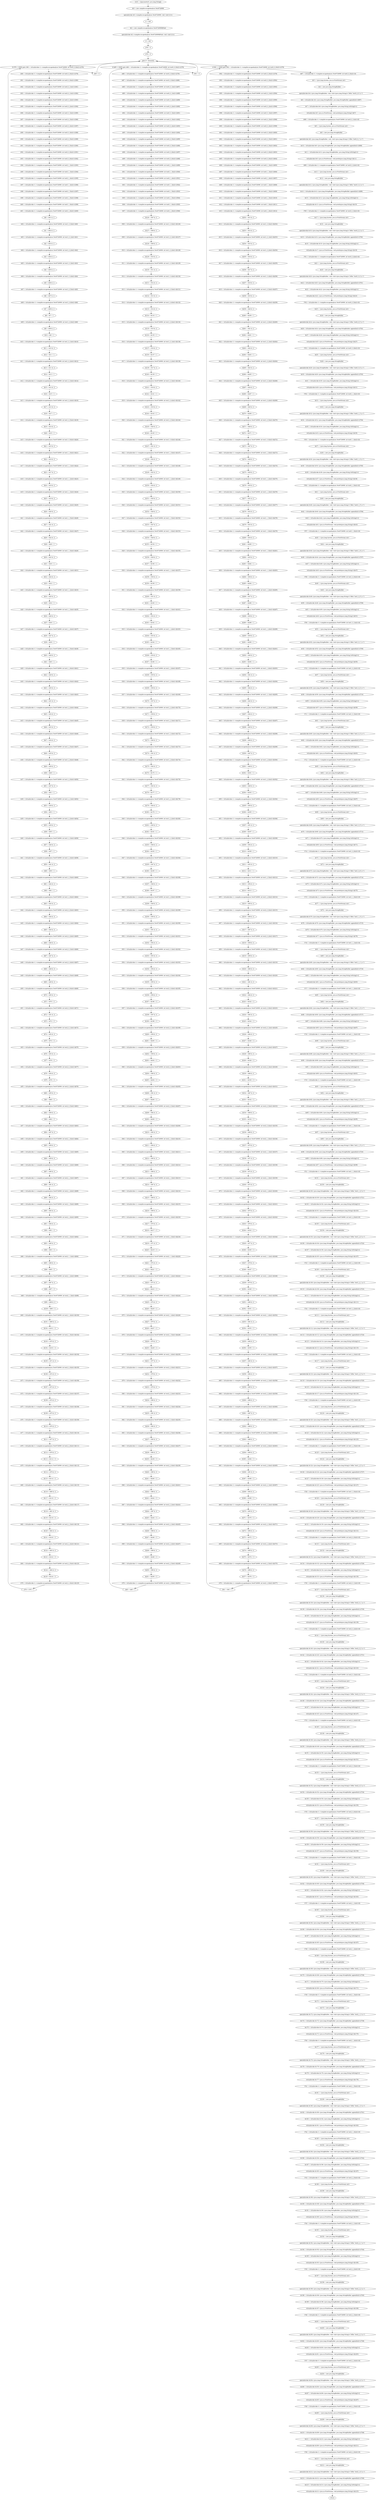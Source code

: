 digraph "unitGraph" {
    "r216 := @parameter0: java.lang.String[]"
    "$r0 = new compiler.escapeAnalysis.Test6726999"
    "specialinvoke $r0.<compiler.escapeAnalysis.Test6726999: void <init>()>()"
    "r1 = $r0"
    "$r2 = new compiler.escapeAnalysis.Test6726999$Point"
    "specialinvoke $r2.<compiler.escapeAnalysis.Test6726999$Point: void <init>()>()"
    "r3 = $r2"
    "i378 = 0"
    "i379 = 0"
    "goto [?= (branch)]"
    "i380 = virtualinvoke r1.<compiler.escapeAnalysis.Test6726999: int test0_0_0(int)>(i378)"
    "i381 = virtualinvoke r1.<compiler.escapeAnalysis.Test6726999: int test0_0_0(int)>(i380)"
    "i382 = virtualinvoke r1.<compiler.escapeAnalysis.Test6726999: int test0_0_1(int)>(i381)"
    "i383 = virtualinvoke r1.<compiler.escapeAnalysis.Test6726999: int test0_0_1(int)>(i382)"
    "i384 = virtualinvoke r1.<compiler.escapeAnalysis.Test6726999: int test0_0_2(int)>(i383)"
    "i385 = virtualinvoke r1.<compiler.escapeAnalysis.Test6726999: int test0_0_2(int)>(i384)"
    "i386 = virtualinvoke r1.<compiler.escapeAnalysis.Test6726999: int test0_0_3(int)>(i385)"
    "i387 = virtualinvoke r1.<compiler.escapeAnalysis.Test6726999: int test0_0_3(int)>(i386)"
    "i388 = virtualinvoke r1.<compiler.escapeAnalysis.Test6726999: int test0_0_4(int)>(i387)"
    "i389 = virtualinvoke r1.<compiler.escapeAnalysis.Test6726999: int test0_0_4(int)>(i388)"
    "i390 = virtualinvoke r1.<compiler.escapeAnalysis.Test6726999: int test0_0_5(int)>(i389)"
    "i391 = virtualinvoke r1.<compiler.escapeAnalysis.Test6726999: int test0_0_5(int)>(i390)"
    "i392 = virtualinvoke r1.<compiler.escapeAnalysis.Test6726999: int test0_0_6(int)>(i391)"
    "i393 = virtualinvoke r1.<compiler.escapeAnalysis.Test6726999: int test0_0_6(int)>(i392)"
    "i394 = virtualinvoke r1.<compiler.escapeAnalysis.Test6726999: int test0_1_3(int)>(i393)"
    "i395 = virtualinvoke r1.<compiler.escapeAnalysis.Test6726999: int test0_1_3(int)>(i394)"
    "i396 = virtualinvoke r1.<compiler.escapeAnalysis.Test6726999: int test0_1_4(int)>(i395)"
    "i397 = virtualinvoke r1.<compiler.escapeAnalysis.Test6726999: int test0_1_4(int)>(i396)"
    "i398 = virtualinvoke r1.<compiler.escapeAnalysis.Test6726999: int test0_1_5(int)>(i397)"
    "i399 = virtualinvoke r1.<compiler.escapeAnalysis.Test6726999: int test0_1_5(int)>(i398)"
    "i400 = virtualinvoke r1.<compiler.escapeAnalysis.Test6726999: int test0_1_6(int)>(i399)"
    "i401 = virtualinvoke r1.<compiler.escapeAnalysis.Test6726999: int test0_1_6(int)>(i400)"
    "$i0 = i401 & -2"
    "i402 = virtualinvoke r1.<compiler.escapeAnalysis.Test6726999: int test1_0_0(int)>($i0)"
    "$i1 = i402 & -2"
    "i403 = virtualinvoke r1.<compiler.escapeAnalysis.Test6726999: int test1_0_1(int)>($i1)"
    "$i2 = i403 & -2"
    "i404 = virtualinvoke r1.<compiler.escapeAnalysis.Test6726999: int test1_0_2(int)>($i2)"
    "$i3 = i404 & -2"
    "i405 = virtualinvoke r1.<compiler.escapeAnalysis.Test6726999: int test1_0_3(int)>($i3)"
    "$i4 = i405 & -2"
    "i406 = virtualinvoke r1.<compiler.escapeAnalysis.Test6726999: int test1_0_4(int)>($i4)"
    "$i5 = i406 & -2"
    "i407 = virtualinvoke r1.<compiler.escapeAnalysis.Test6726999: int test1_0_5(int)>($i5)"
    "$i6 = i407 & -2"
    "i408 = virtualinvoke r1.<compiler.escapeAnalysis.Test6726999: int test1_0_6(int)>($i6)"
    "$i7 = i408 & -2"
    "$i8 = $i7 + 1"
    "i409 = virtualinvoke r1.<compiler.escapeAnalysis.Test6726999: int test1_0_0(int)>($i8)"
    "$i9 = i409 & -2"
    "$i10 = $i9 + 1"
    "i410 = virtualinvoke r1.<compiler.escapeAnalysis.Test6726999: int test1_0_1(int)>($i10)"
    "$i11 = i410 & -2"
    "$i12 = $i11 + 1"
    "i411 = virtualinvoke r1.<compiler.escapeAnalysis.Test6726999: int test1_0_2(int)>($i12)"
    "$i13 = i411 & -2"
    "$i14 = $i13 + 1"
    "i412 = virtualinvoke r1.<compiler.escapeAnalysis.Test6726999: int test1_0_3(int)>($i14)"
    "$i15 = i412 & -2"
    "$i16 = $i15 + 1"
    "i413 = virtualinvoke r1.<compiler.escapeAnalysis.Test6726999: int test1_0_4(int)>($i16)"
    "$i17 = i413 & -2"
    "$i18 = $i17 + 1"
    "i414 = virtualinvoke r1.<compiler.escapeAnalysis.Test6726999: int test1_0_5(int)>($i18)"
    "$i19 = i414 & -2"
    "$i20 = $i19 + 1"
    "i415 = virtualinvoke r1.<compiler.escapeAnalysis.Test6726999: int test1_0_6(int)>($i20)"
    "$i21 = i415 & -2"
    "i416 = virtualinvoke r1.<compiler.escapeAnalysis.Test6726999: int test1_1_0(int)>($i21)"
    "$i22 = i416 & -2"
    "i417 = virtualinvoke r1.<compiler.escapeAnalysis.Test6726999: int test1_1_1(int)>($i22)"
    "$i23 = i417 & -2"
    "i418 = virtualinvoke r1.<compiler.escapeAnalysis.Test6726999: int test1_1_2(int)>($i23)"
    "$i24 = i418 & -2"
    "i419 = virtualinvoke r1.<compiler.escapeAnalysis.Test6726999: int test1_1_3(int)>($i24)"
    "$i25 = i419 & -2"
    "i420 = virtualinvoke r1.<compiler.escapeAnalysis.Test6726999: int test1_1_4(int)>($i25)"
    "$i26 = i420 & -2"
    "i421 = virtualinvoke r1.<compiler.escapeAnalysis.Test6726999: int test1_1_5(int)>($i26)"
    "$i27 = i421 & -2"
    "i422 = virtualinvoke r1.<compiler.escapeAnalysis.Test6726999: int test1_1_6(int)>($i27)"
    "$i28 = i422 & -2"
    "$i29 = $i28 + 1"
    "i423 = virtualinvoke r1.<compiler.escapeAnalysis.Test6726999: int test1_1_0(int)>($i29)"
    "$i30 = i423 & -2"
    "$i31 = $i30 + 1"
    "i424 = virtualinvoke r1.<compiler.escapeAnalysis.Test6726999: int test1_1_1(int)>($i31)"
    "$i32 = i424 & -2"
    "$i33 = $i32 + 1"
    "i425 = virtualinvoke r1.<compiler.escapeAnalysis.Test6726999: int test1_1_2(int)>($i33)"
    "$i34 = i425 & -2"
    "$i35 = $i34 + 1"
    "i426 = virtualinvoke r1.<compiler.escapeAnalysis.Test6726999: int test1_1_3(int)>($i35)"
    "$i36 = i426 & -2"
    "$i37 = $i36 + 1"
    "i427 = virtualinvoke r1.<compiler.escapeAnalysis.Test6726999: int test1_1_4(int)>($i37)"
    "$i38 = i427 & -2"
    "$i39 = $i38 + 1"
    "i428 = virtualinvoke r1.<compiler.escapeAnalysis.Test6726999: int test1_1_5(int)>($i39)"
    "$i40 = i428 & -2"
    "$i41 = $i40 + 1"
    "i429 = virtualinvoke r1.<compiler.escapeAnalysis.Test6726999: int test1_1_6(int)>($i41)"
    "$i42 = i429 & -2"
    "i430 = virtualinvoke r1.<compiler.escapeAnalysis.Test6726999: int test1_2_0(int)>($i42)"
    "$i43 = i430 & -2"
    "i431 = virtualinvoke r1.<compiler.escapeAnalysis.Test6726999: int test1_2_1(int)>($i43)"
    "$i44 = i431 & -2"
    "i432 = virtualinvoke r1.<compiler.escapeAnalysis.Test6726999: int test1_2_2(int)>($i44)"
    "$i45 = i432 & -2"
    "i433 = virtualinvoke r1.<compiler.escapeAnalysis.Test6726999: int test1_2_3(int)>($i45)"
    "$i46 = i433 & -2"
    "i434 = virtualinvoke r1.<compiler.escapeAnalysis.Test6726999: int test1_2_4(int)>($i46)"
    "$i47 = i434 & -2"
    "i435 = virtualinvoke r1.<compiler.escapeAnalysis.Test6726999: int test1_2_5(int)>($i47)"
    "$i48 = i435 & -2"
    "i436 = virtualinvoke r1.<compiler.escapeAnalysis.Test6726999: int test1_2_6(int)>($i48)"
    "$i49 = i436 & -2"
    "$i50 = $i49 + 1"
    "i437 = virtualinvoke r1.<compiler.escapeAnalysis.Test6726999: int test1_2_0(int)>($i50)"
    "$i51 = i437 & -2"
    "$i52 = $i51 + 1"
    "i438 = virtualinvoke r1.<compiler.escapeAnalysis.Test6726999: int test1_2_1(int)>($i52)"
    "$i53 = i438 & -2"
    "$i54 = $i53 + 1"
    "i439 = virtualinvoke r1.<compiler.escapeAnalysis.Test6726999: int test1_2_2(int)>($i54)"
    "$i55 = i439 & -2"
    "$i56 = $i55 + 1"
    "i440 = virtualinvoke r1.<compiler.escapeAnalysis.Test6726999: int test1_2_3(int)>($i56)"
    "$i57 = i440 & -2"
    "$i58 = $i57 + 1"
    "i441 = virtualinvoke r1.<compiler.escapeAnalysis.Test6726999: int test1_2_4(int)>($i58)"
    "$i59 = i441 & -2"
    "$i60 = $i59 + 1"
    "i442 = virtualinvoke r1.<compiler.escapeAnalysis.Test6726999: int test1_2_5(int)>($i60)"
    "$i61 = i442 & -2"
    "$i62 = $i61 + 1"
    "i443 = virtualinvoke r1.<compiler.escapeAnalysis.Test6726999: int test1_2_6(int)>($i62)"
    "$i63 = i443 & -4"
    "i444 = virtualinvoke r1.<compiler.escapeAnalysis.Test6726999: int test2_0_0(int)>($i63)"
    "$i64 = i444 & -4"
    "i445 = virtualinvoke r1.<compiler.escapeAnalysis.Test6726999: int test2_0_1(int)>($i64)"
    "$i65 = i445 & -4"
    "i446 = virtualinvoke r1.<compiler.escapeAnalysis.Test6726999: int test2_0_2(int)>($i65)"
    "$i66 = i446 & -4"
    "i447 = virtualinvoke r1.<compiler.escapeAnalysis.Test6726999: int test2_0_3(int)>($i66)"
    "$i67 = i447 & -4"
    "i448 = virtualinvoke r1.<compiler.escapeAnalysis.Test6726999: int test2_0_4(int)>($i67)"
    "$i68 = i448 & -4"
    "i449 = virtualinvoke r1.<compiler.escapeAnalysis.Test6726999: int test2_0_5(int)>($i68)"
    "$i69 = i449 & -4"
    "i450 = virtualinvoke r1.<compiler.escapeAnalysis.Test6726999: int test2_0_6(int)>($i69)"
    "$i70 = i450 & -4"
    "$i71 = $i70 + 3"
    "i451 = virtualinvoke r1.<compiler.escapeAnalysis.Test6726999: int test2_0_0(int)>($i71)"
    "$i72 = i451 & -4"
    "$i73 = $i72 + 3"
    "i452 = virtualinvoke r1.<compiler.escapeAnalysis.Test6726999: int test2_0_1(int)>($i73)"
    "$i74 = i452 & -4"
    "$i75 = $i74 + 3"
    "i453 = virtualinvoke r1.<compiler.escapeAnalysis.Test6726999: int test2_0_2(int)>($i75)"
    "$i76 = i453 & -4"
    "$i77 = $i76 + 3"
    "i454 = virtualinvoke r1.<compiler.escapeAnalysis.Test6726999: int test2_0_3(int)>($i77)"
    "$i78 = i454 & -4"
    "$i79 = $i78 + 3"
    "i455 = virtualinvoke r1.<compiler.escapeAnalysis.Test6726999: int test2_0_4(int)>($i79)"
    "$i80 = i455 & -4"
    "$i81 = $i80 + 3"
    "i456 = virtualinvoke r1.<compiler.escapeAnalysis.Test6726999: int test2_0_5(int)>($i81)"
    "$i82 = i456 & -4"
    "$i83 = $i82 + 3"
    "i457 = virtualinvoke r1.<compiler.escapeAnalysis.Test6726999: int test2_0_6(int)>($i83)"
    "$i84 = i457 & -4"
    "i458 = virtualinvoke r1.<compiler.escapeAnalysis.Test6726999: int test2_1_0(int)>($i84)"
    "$i85 = i458 & -4"
    "i459 = virtualinvoke r1.<compiler.escapeAnalysis.Test6726999: int test2_1_1(int)>($i85)"
    "$i86 = i459 & -4"
    "i460 = virtualinvoke r1.<compiler.escapeAnalysis.Test6726999: int test2_1_2(int)>($i86)"
    "$i87 = i460 & -4"
    "i461 = virtualinvoke r1.<compiler.escapeAnalysis.Test6726999: int test2_1_3(int)>($i87)"
    "$i88 = i461 & -4"
    "i462 = virtualinvoke r1.<compiler.escapeAnalysis.Test6726999: int test2_1_4(int)>($i88)"
    "$i89 = i462 & -4"
    "i463 = virtualinvoke r1.<compiler.escapeAnalysis.Test6726999: int test2_1_5(int)>($i89)"
    "$i90 = i463 & -4"
    "i464 = virtualinvoke r1.<compiler.escapeAnalysis.Test6726999: int test2_1_6(int)>($i90)"
    "$i91 = i464 & -4"
    "$i92 = $i91 + 3"
    "i465 = virtualinvoke r1.<compiler.escapeAnalysis.Test6726999: int test2_1_0(int)>($i92)"
    "$i93 = i465 & -4"
    "$i94 = $i93 + 3"
    "i466 = virtualinvoke r1.<compiler.escapeAnalysis.Test6726999: int test2_1_1(int)>($i94)"
    "$i95 = i466 & -4"
    "$i96 = $i95 + 3"
    "i467 = virtualinvoke r1.<compiler.escapeAnalysis.Test6726999: int test2_1_2(int)>($i96)"
    "$i97 = i467 & -4"
    "$i98 = $i97 + 3"
    "i468 = virtualinvoke r1.<compiler.escapeAnalysis.Test6726999: int test2_1_3(int)>($i98)"
    "$i99 = i468 & -4"
    "$i100 = $i99 + 3"
    "i469 = virtualinvoke r1.<compiler.escapeAnalysis.Test6726999: int test2_1_4(int)>($i100)"
    "$i101 = i469 & -4"
    "$i102 = $i101 + 3"
    "i470 = virtualinvoke r1.<compiler.escapeAnalysis.Test6726999: int test2_1_5(int)>($i102)"
    "$i103 = i470 & -4"
    "$i104 = $i103 + 3"
    "i471 = virtualinvoke r1.<compiler.escapeAnalysis.Test6726999: int test2_1_6(int)>($i104)"
    "$i105 = i471 & -4"
    "i472 = virtualinvoke r1.<compiler.escapeAnalysis.Test6726999: int test2_2_0(int)>($i105)"
    "$i106 = i472 & -4"
    "i473 = virtualinvoke r1.<compiler.escapeAnalysis.Test6726999: int test2_2_1(int)>($i106)"
    "$i107 = i473 & -4"
    "i474 = virtualinvoke r1.<compiler.escapeAnalysis.Test6726999: int test2_2_2(int)>($i107)"
    "$i108 = i474 & -4"
    "i475 = virtualinvoke r1.<compiler.escapeAnalysis.Test6726999: int test2_2_3(int)>($i108)"
    "$i109 = i475 & -4"
    "i476 = virtualinvoke r1.<compiler.escapeAnalysis.Test6726999: int test2_2_4(int)>($i109)"
    "$i110 = i476 & -4"
    "i477 = virtualinvoke r1.<compiler.escapeAnalysis.Test6726999: int test2_2_5(int)>($i110)"
    "$i111 = i477 & -4"
    "i478 = virtualinvoke r1.<compiler.escapeAnalysis.Test6726999: int test2_2_6(int)>($i111)"
    "$i112 = i478 & -4"
    "$i113 = $i112 + 3"
    "i479 = virtualinvoke r1.<compiler.escapeAnalysis.Test6726999: int test2_2_0(int)>($i113)"
    "$i114 = i479 & -4"
    "$i115 = $i114 + 3"
    "i480 = virtualinvoke r1.<compiler.escapeAnalysis.Test6726999: int test2_2_1(int)>($i115)"
    "$i116 = i480 & -4"
    "$i117 = $i116 + 3"
    "i481 = virtualinvoke r1.<compiler.escapeAnalysis.Test6726999: int test2_2_2(int)>($i117)"
    "$i118 = i481 & -4"
    "$i119 = $i118 + 3"
    "i482 = virtualinvoke r1.<compiler.escapeAnalysis.Test6726999: int test2_2_3(int)>($i119)"
    "$i120 = i482 & -4"
    "$i121 = $i120 + 3"
    "i483 = virtualinvoke r1.<compiler.escapeAnalysis.Test6726999: int test2_2_4(int)>($i121)"
    "$i122 = i483 & -4"
    "$i123 = $i122 + 3"
    "i484 = virtualinvoke r1.<compiler.escapeAnalysis.Test6726999: int test2_2_5(int)>($i123)"
    "$i124 = i484 & -4"
    "$i125 = $i124 + 3"
    "i378 = virtualinvoke r1.<compiler.escapeAnalysis.Test6726999: int test2_2_6(int)>($i125)"
    "i379 = i379 + 1"
    "if i379 < 10000 goto i380 = virtualinvoke r1.<compiler.escapeAnalysis.Test6726999: int test0_0_0(int)>(i378)"
    "i485 = 0"
    "i486 = virtualinvoke r1.<compiler.escapeAnalysis.Test6726999: int test0_0_0(int)>(i378)"
    "i487 = virtualinvoke r1.<compiler.escapeAnalysis.Test6726999: int test0_0_0(int)>(i486)"
    "i488 = virtualinvoke r1.<compiler.escapeAnalysis.Test6726999: int test0_0_1(int)>(i487)"
    "i489 = virtualinvoke r1.<compiler.escapeAnalysis.Test6726999: int test0_0_1(int)>(i488)"
    "i490 = virtualinvoke r1.<compiler.escapeAnalysis.Test6726999: int test0_0_2(int)>(i489)"
    "i491 = virtualinvoke r1.<compiler.escapeAnalysis.Test6726999: int test0_0_2(int)>(i490)"
    "i492 = virtualinvoke r1.<compiler.escapeAnalysis.Test6726999: int test0_0_3(int)>(i491)"
    "i493 = virtualinvoke r1.<compiler.escapeAnalysis.Test6726999: int test0_0_3(int)>(i492)"
    "i494 = virtualinvoke r1.<compiler.escapeAnalysis.Test6726999: int test0_0_4(int)>(i493)"
    "i495 = virtualinvoke r1.<compiler.escapeAnalysis.Test6726999: int test0_0_4(int)>(i494)"
    "i496 = virtualinvoke r1.<compiler.escapeAnalysis.Test6726999: int test0_0_5(int)>(i495)"
    "i497 = virtualinvoke r1.<compiler.escapeAnalysis.Test6726999: int test0_0_5(int)>(i496)"
    "i498 = virtualinvoke r1.<compiler.escapeAnalysis.Test6726999: int test0_0_6(int)>(i497)"
    "i499 = virtualinvoke r1.<compiler.escapeAnalysis.Test6726999: int test0_0_6(int)>(i498)"
    "i500 = virtualinvoke r1.<compiler.escapeAnalysis.Test6726999: int test0_1_3(int)>(i499)"
    "i501 = virtualinvoke r1.<compiler.escapeAnalysis.Test6726999: int test0_1_3(int)>(i500)"
    "i502 = virtualinvoke r1.<compiler.escapeAnalysis.Test6726999: int test0_1_4(int)>(i501)"
    "i503 = virtualinvoke r1.<compiler.escapeAnalysis.Test6726999: int test0_1_4(int)>(i502)"
    "i504 = virtualinvoke r1.<compiler.escapeAnalysis.Test6726999: int test0_1_5(int)>(i503)"
    "i505 = virtualinvoke r1.<compiler.escapeAnalysis.Test6726999: int test0_1_5(int)>(i504)"
    "i506 = virtualinvoke r1.<compiler.escapeAnalysis.Test6726999: int test0_1_6(int)>(i505)"
    "i507 = virtualinvoke r1.<compiler.escapeAnalysis.Test6726999: int test0_1_6(int)>(i506)"
    "$i126 = i507 & -2"
    "i508 = virtualinvoke r1.<compiler.escapeAnalysis.Test6726999: int test1_0_0(int)>($i126)"
    "$i127 = i508 & -2"
    "i509 = virtualinvoke r1.<compiler.escapeAnalysis.Test6726999: int test1_0_1(int)>($i127)"
    "$i128 = i509 & -2"
    "i510 = virtualinvoke r1.<compiler.escapeAnalysis.Test6726999: int test1_0_2(int)>($i128)"
    "$i129 = i510 & -2"
    "i511 = virtualinvoke r1.<compiler.escapeAnalysis.Test6726999: int test1_0_3(int)>($i129)"
    "$i130 = i511 & -2"
    "i512 = virtualinvoke r1.<compiler.escapeAnalysis.Test6726999: int test1_0_4(int)>($i130)"
    "$i131 = i512 & -2"
    "i513 = virtualinvoke r1.<compiler.escapeAnalysis.Test6726999: int test1_0_5(int)>($i131)"
    "$i132 = i513 & -2"
    "i514 = virtualinvoke r1.<compiler.escapeAnalysis.Test6726999: int test1_0_6(int)>($i132)"
    "$i133 = i514 & -2"
    "$i134 = $i133 + 1"
    "i515 = virtualinvoke r1.<compiler.escapeAnalysis.Test6726999: int test1_0_0(int)>($i134)"
    "$i135 = i515 & -2"
    "$i136 = $i135 + 1"
    "i516 = virtualinvoke r1.<compiler.escapeAnalysis.Test6726999: int test1_0_1(int)>($i136)"
    "$i137 = i516 & -2"
    "$i138 = $i137 + 1"
    "i517 = virtualinvoke r1.<compiler.escapeAnalysis.Test6726999: int test1_0_2(int)>($i138)"
    "$i139 = i517 & -2"
    "$i140 = $i139 + 1"
    "i518 = virtualinvoke r1.<compiler.escapeAnalysis.Test6726999: int test1_0_3(int)>($i140)"
    "$i141 = i518 & -2"
    "$i142 = $i141 + 1"
    "i519 = virtualinvoke r1.<compiler.escapeAnalysis.Test6726999: int test1_0_4(int)>($i142)"
    "$i143 = i519 & -2"
    "$i144 = $i143 + 1"
    "i520 = virtualinvoke r1.<compiler.escapeAnalysis.Test6726999: int test1_0_5(int)>($i144)"
    "$i145 = i520 & -2"
    "$i146 = $i145 + 1"
    "i521 = virtualinvoke r1.<compiler.escapeAnalysis.Test6726999: int test1_0_6(int)>($i146)"
    "$i147 = i521 & -2"
    "i522 = virtualinvoke r1.<compiler.escapeAnalysis.Test6726999: int test1_1_0(int)>($i147)"
    "$i148 = i522 & -2"
    "i523 = virtualinvoke r1.<compiler.escapeAnalysis.Test6726999: int test1_1_1(int)>($i148)"
    "$i149 = i523 & -2"
    "i524 = virtualinvoke r1.<compiler.escapeAnalysis.Test6726999: int test1_1_2(int)>($i149)"
    "$i150 = i524 & -2"
    "i525 = virtualinvoke r1.<compiler.escapeAnalysis.Test6726999: int test1_1_3(int)>($i150)"
    "$i151 = i525 & -2"
    "i526 = virtualinvoke r1.<compiler.escapeAnalysis.Test6726999: int test1_1_4(int)>($i151)"
    "$i152 = i526 & -2"
    "i527 = virtualinvoke r1.<compiler.escapeAnalysis.Test6726999: int test1_1_5(int)>($i152)"
    "$i153 = i527 & -2"
    "i528 = virtualinvoke r1.<compiler.escapeAnalysis.Test6726999: int test1_1_6(int)>($i153)"
    "$i154 = i528 & -2"
    "$i155 = $i154 + 1"
    "i529 = virtualinvoke r1.<compiler.escapeAnalysis.Test6726999: int test1_1_0(int)>($i155)"
    "$i156 = i529 & -2"
    "$i157 = $i156 + 1"
    "i530 = virtualinvoke r1.<compiler.escapeAnalysis.Test6726999: int test1_1_1(int)>($i157)"
    "$i158 = i530 & -2"
    "$i159 = $i158 + 1"
    "i531 = virtualinvoke r1.<compiler.escapeAnalysis.Test6726999: int test1_1_2(int)>($i159)"
    "$i160 = i531 & -2"
    "$i161 = $i160 + 1"
    "i532 = virtualinvoke r1.<compiler.escapeAnalysis.Test6726999: int test1_1_3(int)>($i161)"
    "$i162 = i532 & -2"
    "$i163 = $i162 + 1"
    "i533 = virtualinvoke r1.<compiler.escapeAnalysis.Test6726999: int test1_1_4(int)>($i163)"
    "$i164 = i533 & -2"
    "$i165 = $i164 + 1"
    "i534 = virtualinvoke r1.<compiler.escapeAnalysis.Test6726999: int test1_1_5(int)>($i165)"
    "$i166 = i534 & -2"
    "$i167 = $i166 + 1"
    "i535 = virtualinvoke r1.<compiler.escapeAnalysis.Test6726999: int test1_1_6(int)>($i167)"
    "$i168 = i535 & -2"
    "i536 = virtualinvoke r1.<compiler.escapeAnalysis.Test6726999: int test1_2_0(int)>($i168)"
    "$i169 = i536 & -2"
    "i537 = virtualinvoke r1.<compiler.escapeAnalysis.Test6726999: int test1_2_1(int)>($i169)"
    "$i170 = i537 & -2"
    "i538 = virtualinvoke r1.<compiler.escapeAnalysis.Test6726999: int test1_2_2(int)>($i170)"
    "$i171 = i538 & -2"
    "i539 = virtualinvoke r1.<compiler.escapeAnalysis.Test6726999: int test1_2_3(int)>($i171)"
    "$i172 = i539 & -2"
    "i540 = virtualinvoke r1.<compiler.escapeAnalysis.Test6726999: int test1_2_4(int)>($i172)"
    "$i173 = i540 & -2"
    "i541 = virtualinvoke r1.<compiler.escapeAnalysis.Test6726999: int test1_2_5(int)>($i173)"
    "$i174 = i541 & -2"
    "i542 = virtualinvoke r1.<compiler.escapeAnalysis.Test6726999: int test1_2_6(int)>($i174)"
    "$i175 = i542 & -2"
    "$i176 = $i175 + 1"
    "i543 = virtualinvoke r1.<compiler.escapeAnalysis.Test6726999: int test1_2_0(int)>($i176)"
    "$i177 = i543 & -2"
    "$i178 = $i177 + 1"
    "i544 = virtualinvoke r1.<compiler.escapeAnalysis.Test6726999: int test1_2_1(int)>($i178)"
    "$i179 = i544 & -2"
    "$i180 = $i179 + 1"
    "i545 = virtualinvoke r1.<compiler.escapeAnalysis.Test6726999: int test1_2_2(int)>($i180)"
    "$i181 = i545 & -2"
    "$i182 = $i181 + 1"
    "i546 = virtualinvoke r1.<compiler.escapeAnalysis.Test6726999: int test1_2_3(int)>($i182)"
    "$i183 = i546 & -2"
    "$i184 = $i183 + 1"
    "i547 = virtualinvoke r1.<compiler.escapeAnalysis.Test6726999: int test1_2_4(int)>($i184)"
    "$i185 = i547 & -2"
    "$i186 = $i185 + 1"
    "i548 = virtualinvoke r1.<compiler.escapeAnalysis.Test6726999: int test1_2_5(int)>($i186)"
    "$i187 = i548 & -2"
    "$i188 = $i187 + 1"
    "i549 = virtualinvoke r1.<compiler.escapeAnalysis.Test6726999: int test1_2_6(int)>($i188)"
    "$i189 = i549 & -4"
    "i550 = virtualinvoke r1.<compiler.escapeAnalysis.Test6726999: int test2_0_0(int)>($i189)"
    "$i190 = i550 & -4"
    "i551 = virtualinvoke r1.<compiler.escapeAnalysis.Test6726999: int test2_0_1(int)>($i190)"
    "$i191 = i551 & -4"
    "i552 = virtualinvoke r1.<compiler.escapeAnalysis.Test6726999: int test2_0_2(int)>($i191)"
    "$i192 = i552 & -4"
    "i553 = virtualinvoke r1.<compiler.escapeAnalysis.Test6726999: int test2_0_3(int)>($i192)"
    "$i193 = i553 & -4"
    "i554 = virtualinvoke r1.<compiler.escapeAnalysis.Test6726999: int test2_0_4(int)>($i193)"
    "$i194 = i554 & -4"
    "i555 = virtualinvoke r1.<compiler.escapeAnalysis.Test6726999: int test2_0_5(int)>($i194)"
    "$i195 = i555 & -4"
    "i556 = virtualinvoke r1.<compiler.escapeAnalysis.Test6726999: int test2_0_6(int)>($i195)"
    "$i196 = i556 & -4"
    "$i197 = $i196 + 3"
    "i557 = virtualinvoke r1.<compiler.escapeAnalysis.Test6726999: int test2_0_0(int)>($i197)"
    "$i198 = i557 & -4"
    "$i199 = $i198 + 3"
    "i558 = virtualinvoke r1.<compiler.escapeAnalysis.Test6726999: int test2_0_1(int)>($i199)"
    "$i200 = i558 & -4"
    "$i201 = $i200 + 3"
    "i559 = virtualinvoke r1.<compiler.escapeAnalysis.Test6726999: int test2_0_2(int)>($i201)"
    "$i202 = i559 & -4"
    "$i203 = $i202 + 3"
    "i560 = virtualinvoke r1.<compiler.escapeAnalysis.Test6726999: int test2_0_3(int)>($i203)"
    "$i204 = i560 & -4"
    "$i205 = $i204 + 3"
    "i561 = virtualinvoke r1.<compiler.escapeAnalysis.Test6726999: int test2_0_4(int)>($i205)"
    "$i206 = i561 & -4"
    "$i207 = $i206 + 3"
    "i562 = virtualinvoke r1.<compiler.escapeAnalysis.Test6726999: int test2_0_5(int)>($i207)"
    "$i208 = i562 & -4"
    "$i209 = $i208 + 3"
    "i563 = virtualinvoke r1.<compiler.escapeAnalysis.Test6726999: int test2_0_6(int)>($i209)"
    "$i210 = i563 & -4"
    "i564 = virtualinvoke r1.<compiler.escapeAnalysis.Test6726999: int test2_1_0(int)>($i210)"
    "$i211 = i564 & -4"
    "i565 = virtualinvoke r1.<compiler.escapeAnalysis.Test6726999: int test2_1_1(int)>($i211)"
    "$i212 = i565 & -4"
    "i566 = virtualinvoke r1.<compiler.escapeAnalysis.Test6726999: int test2_1_2(int)>($i212)"
    "$i213 = i566 & -4"
    "i567 = virtualinvoke r1.<compiler.escapeAnalysis.Test6726999: int test2_1_3(int)>($i213)"
    "$i214 = i567 & -4"
    "i568 = virtualinvoke r1.<compiler.escapeAnalysis.Test6726999: int test2_1_4(int)>($i214)"
    "$i215 = i568 & -4"
    "i569 = virtualinvoke r1.<compiler.escapeAnalysis.Test6726999: int test2_1_5(int)>($i215)"
    "$i216 = i569 & -4"
    "i570 = virtualinvoke r1.<compiler.escapeAnalysis.Test6726999: int test2_1_6(int)>($i216)"
    "$i217 = i570 & -4"
    "$i218 = $i217 + 3"
    "i571 = virtualinvoke r1.<compiler.escapeAnalysis.Test6726999: int test2_1_0(int)>($i218)"
    "$i219 = i571 & -4"
    "$i220 = $i219 + 3"
    "i572 = virtualinvoke r1.<compiler.escapeAnalysis.Test6726999: int test2_1_1(int)>($i220)"
    "$i221 = i572 & -4"
    "$i222 = $i221 + 3"
    "i573 = virtualinvoke r1.<compiler.escapeAnalysis.Test6726999: int test2_1_2(int)>($i222)"
    "$i223 = i573 & -4"
    "$i224 = $i223 + 3"
    "i574 = virtualinvoke r1.<compiler.escapeAnalysis.Test6726999: int test2_1_3(int)>($i224)"
    "$i225 = i574 & -4"
    "$i226 = $i225 + 3"
    "i575 = virtualinvoke r1.<compiler.escapeAnalysis.Test6726999: int test2_1_4(int)>($i226)"
    "$i227 = i575 & -4"
    "$i228 = $i227 + 3"
    "i576 = virtualinvoke r1.<compiler.escapeAnalysis.Test6726999: int test2_1_5(int)>($i228)"
    "$i229 = i576 & -4"
    "$i230 = $i229 + 3"
    "i577 = virtualinvoke r1.<compiler.escapeAnalysis.Test6726999: int test2_1_6(int)>($i230)"
    "$i231 = i577 & -4"
    "i578 = virtualinvoke r1.<compiler.escapeAnalysis.Test6726999: int test2_2_0(int)>($i231)"
    "$i232 = i578 & -4"
    "i579 = virtualinvoke r1.<compiler.escapeAnalysis.Test6726999: int test2_2_1(int)>($i232)"
    "$i233 = i579 & -4"
    "i580 = virtualinvoke r1.<compiler.escapeAnalysis.Test6726999: int test2_2_2(int)>($i233)"
    "$i234 = i580 & -4"
    "i581 = virtualinvoke r1.<compiler.escapeAnalysis.Test6726999: int test2_2_3(int)>($i234)"
    "$i235 = i581 & -4"
    "i582 = virtualinvoke r1.<compiler.escapeAnalysis.Test6726999: int test2_2_4(int)>($i235)"
    "$i236 = i582 & -4"
    "i583 = virtualinvoke r1.<compiler.escapeAnalysis.Test6726999: int test2_2_5(int)>($i236)"
    "$i237 = i583 & -4"
    "i584 = virtualinvoke r1.<compiler.escapeAnalysis.Test6726999: int test2_2_6(int)>($i237)"
    "$i238 = i584 & -4"
    "$i239 = $i238 + 3"
    "i585 = virtualinvoke r1.<compiler.escapeAnalysis.Test6726999: int test2_2_0(int)>($i239)"
    "$i240 = i585 & -4"
    "$i241 = $i240 + 3"
    "i586 = virtualinvoke r1.<compiler.escapeAnalysis.Test6726999: int test2_2_1(int)>($i241)"
    "$i242 = i586 & -4"
    "$i243 = $i242 + 3"
    "i587 = virtualinvoke r1.<compiler.escapeAnalysis.Test6726999: int test2_2_2(int)>($i243)"
    "$i244 = i587 & -4"
    "$i245 = $i244 + 3"
    "i588 = virtualinvoke r1.<compiler.escapeAnalysis.Test6726999: int test2_2_3(int)>($i245)"
    "$i246 = i588 & -4"
    "$i247 = $i246 + 3"
    "i589 = virtualinvoke r1.<compiler.escapeAnalysis.Test6726999: int test2_2_4(int)>($i247)"
    "$i248 = i589 & -4"
    "$i249 = $i248 + 3"
    "i590 = virtualinvoke r1.<compiler.escapeAnalysis.Test6726999: int test2_2_5(int)>($i249)"
    "$i250 = i590 & -4"
    "$i251 = $i250 + 3"
    "i378 = virtualinvoke r1.<compiler.escapeAnalysis.Test6726999: int test2_2_6(int)>($i251)"
    "i485 = i485 + 1"
    "if i485 < 10000 goto i486 = virtualinvoke r1.<compiler.escapeAnalysis.Test6726999: int test0_0_0(int)>(i378)"
    "i591 = 0"
    "i592 = virtualinvoke r1.<compiler.escapeAnalysis.Test6726999: int test0_0_0(int)>(i378)"
    "i593 = virtualinvoke r1.<compiler.escapeAnalysis.Test6726999: int test0_0_0(int)>(i592)"
    "i594 = virtualinvoke r1.<compiler.escapeAnalysis.Test6726999: int test0_0_1(int)>(i593)"
    "i595 = virtualinvoke r1.<compiler.escapeAnalysis.Test6726999: int test0_0_1(int)>(i594)"
    "i596 = virtualinvoke r1.<compiler.escapeAnalysis.Test6726999: int test0_0_2(int)>(i595)"
    "i597 = virtualinvoke r1.<compiler.escapeAnalysis.Test6726999: int test0_0_2(int)>(i596)"
    "i598 = virtualinvoke r1.<compiler.escapeAnalysis.Test6726999: int test0_0_3(int)>(i597)"
    "i599 = virtualinvoke r1.<compiler.escapeAnalysis.Test6726999: int test0_0_3(int)>(i598)"
    "i600 = virtualinvoke r1.<compiler.escapeAnalysis.Test6726999: int test0_0_4(int)>(i599)"
    "i601 = virtualinvoke r1.<compiler.escapeAnalysis.Test6726999: int test0_0_4(int)>(i600)"
    "i602 = virtualinvoke r1.<compiler.escapeAnalysis.Test6726999: int test0_0_5(int)>(i601)"
    "i603 = virtualinvoke r1.<compiler.escapeAnalysis.Test6726999: int test0_0_5(int)>(i602)"
    "i604 = virtualinvoke r1.<compiler.escapeAnalysis.Test6726999: int test0_0_6(int)>(i603)"
    "i605 = virtualinvoke r1.<compiler.escapeAnalysis.Test6726999: int test0_0_6(int)>(i604)"
    "i606 = virtualinvoke r1.<compiler.escapeAnalysis.Test6726999: int test0_1_3(int)>(i605)"
    "i607 = virtualinvoke r1.<compiler.escapeAnalysis.Test6726999: int test0_1_3(int)>(i606)"
    "i608 = virtualinvoke r1.<compiler.escapeAnalysis.Test6726999: int test0_1_4(int)>(i607)"
    "i609 = virtualinvoke r1.<compiler.escapeAnalysis.Test6726999: int test0_1_4(int)>(i608)"
    "i610 = virtualinvoke r1.<compiler.escapeAnalysis.Test6726999: int test0_1_5(int)>(i609)"
    "i611 = virtualinvoke r1.<compiler.escapeAnalysis.Test6726999: int test0_1_5(int)>(i610)"
    "i612 = virtualinvoke r1.<compiler.escapeAnalysis.Test6726999: int test0_1_6(int)>(i611)"
    "i613 = virtualinvoke r1.<compiler.escapeAnalysis.Test6726999: int test0_1_6(int)>(i612)"
    "$i252 = i613 & -2"
    "i614 = virtualinvoke r1.<compiler.escapeAnalysis.Test6726999: int test1_0_0(int)>($i252)"
    "$i253 = i614 & -2"
    "i615 = virtualinvoke r1.<compiler.escapeAnalysis.Test6726999: int test1_0_1(int)>($i253)"
    "$i254 = i615 & -2"
    "i616 = virtualinvoke r1.<compiler.escapeAnalysis.Test6726999: int test1_0_2(int)>($i254)"
    "$i255 = i616 & -2"
    "i617 = virtualinvoke r1.<compiler.escapeAnalysis.Test6726999: int test1_0_3(int)>($i255)"
    "$i256 = i617 & -2"
    "i618 = virtualinvoke r1.<compiler.escapeAnalysis.Test6726999: int test1_0_4(int)>($i256)"
    "$i257 = i618 & -2"
    "i619 = virtualinvoke r1.<compiler.escapeAnalysis.Test6726999: int test1_0_5(int)>($i257)"
    "$i258 = i619 & -2"
    "i620 = virtualinvoke r1.<compiler.escapeAnalysis.Test6726999: int test1_0_6(int)>($i258)"
    "$i259 = i620 & -2"
    "$i260 = $i259 + 1"
    "i621 = virtualinvoke r1.<compiler.escapeAnalysis.Test6726999: int test1_0_0(int)>($i260)"
    "$i261 = i621 & -2"
    "$i262 = $i261 + 1"
    "i622 = virtualinvoke r1.<compiler.escapeAnalysis.Test6726999: int test1_0_1(int)>($i262)"
    "$i263 = i622 & -2"
    "$i264 = $i263 + 1"
    "i623 = virtualinvoke r1.<compiler.escapeAnalysis.Test6726999: int test1_0_2(int)>($i264)"
    "$i265 = i623 & -2"
    "$i266 = $i265 + 1"
    "i624 = virtualinvoke r1.<compiler.escapeAnalysis.Test6726999: int test1_0_3(int)>($i266)"
    "$i267 = i624 & -2"
    "$i268 = $i267 + 1"
    "i625 = virtualinvoke r1.<compiler.escapeAnalysis.Test6726999: int test1_0_4(int)>($i268)"
    "$i269 = i625 & -2"
    "$i270 = $i269 + 1"
    "i626 = virtualinvoke r1.<compiler.escapeAnalysis.Test6726999: int test1_0_5(int)>($i270)"
    "$i271 = i626 & -2"
    "$i272 = $i271 + 1"
    "i627 = virtualinvoke r1.<compiler.escapeAnalysis.Test6726999: int test1_0_6(int)>($i272)"
    "$i273 = i627 & -2"
    "i628 = virtualinvoke r1.<compiler.escapeAnalysis.Test6726999: int test1_1_0(int)>($i273)"
    "$i274 = i628 & -2"
    "i629 = virtualinvoke r1.<compiler.escapeAnalysis.Test6726999: int test1_1_1(int)>($i274)"
    "$i275 = i629 & -2"
    "i630 = virtualinvoke r1.<compiler.escapeAnalysis.Test6726999: int test1_1_2(int)>($i275)"
    "$i276 = i630 & -2"
    "i631 = virtualinvoke r1.<compiler.escapeAnalysis.Test6726999: int test1_1_3(int)>($i276)"
    "$i277 = i631 & -2"
    "i632 = virtualinvoke r1.<compiler.escapeAnalysis.Test6726999: int test1_1_4(int)>($i277)"
    "$i278 = i632 & -2"
    "i633 = virtualinvoke r1.<compiler.escapeAnalysis.Test6726999: int test1_1_5(int)>($i278)"
    "$i279 = i633 & -2"
    "i634 = virtualinvoke r1.<compiler.escapeAnalysis.Test6726999: int test1_1_6(int)>($i279)"
    "$i280 = i634 & -2"
    "$i281 = $i280 + 1"
    "i635 = virtualinvoke r1.<compiler.escapeAnalysis.Test6726999: int test1_1_0(int)>($i281)"
    "$i282 = i635 & -2"
    "$i283 = $i282 + 1"
    "i636 = virtualinvoke r1.<compiler.escapeAnalysis.Test6726999: int test1_1_1(int)>($i283)"
    "$i284 = i636 & -2"
    "$i285 = $i284 + 1"
    "i637 = virtualinvoke r1.<compiler.escapeAnalysis.Test6726999: int test1_1_2(int)>($i285)"
    "$i286 = i637 & -2"
    "$i287 = $i286 + 1"
    "i638 = virtualinvoke r1.<compiler.escapeAnalysis.Test6726999: int test1_1_3(int)>($i287)"
    "$i288 = i638 & -2"
    "$i289 = $i288 + 1"
    "i639 = virtualinvoke r1.<compiler.escapeAnalysis.Test6726999: int test1_1_4(int)>($i289)"
    "$i290 = i639 & -2"
    "$i291 = $i290 + 1"
    "i640 = virtualinvoke r1.<compiler.escapeAnalysis.Test6726999: int test1_1_5(int)>($i291)"
    "$i292 = i640 & -2"
    "$i293 = $i292 + 1"
    "i641 = virtualinvoke r1.<compiler.escapeAnalysis.Test6726999: int test1_1_6(int)>($i293)"
    "$i294 = i641 & -2"
    "i642 = virtualinvoke r1.<compiler.escapeAnalysis.Test6726999: int test1_2_0(int)>($i294)"
    "$i295 = i642 & -2"
    "i643 = virtualinvoke r1.<compiler.escapeAnalysis.Test6726999: int test1_2_1(int)>($i295)"
    "$i296 = i643 & -2"
    "i644 = virtualinvoke r1.<compiler.escapeAnalysis.Test6726999: int test1_2_2(int)>($i296)"
    "$i297 = i644 & -2"
    "i645 = virtualinvoke r1.<compiler.escapeAnalysis.Test6726999: int test1_2_3(int)>($i297)"
    "$i298 = i645 & -2"
    "i646 = virtualinvoke r1.<compiler.escapeAnalysis.Test6726999: int test1_2_4(int)>($i298)"
    "$i299 = i646 & -2"
    "i647 = virtualinvoke r1.<compiler.escapeAnalysis.Test6726999: int test1_2_5(int)>($i299)"
    "$i300 = i647 & -2"
    "i648 = virtualinvoke r1.<compiler.escapeAnalysis.Test6726999: int test1_2_6(int)>($i300)"
    "$i301 = i648 & -2"
    "$i302 = $i301 + 1"
    "i649 = virtualinvoke r1.<compiler.escapeAnalysis.Test6726999: int test1_2_0(int)>($i302)"
    "$i303 = i649 & -2"
    "$i304 = $i303 + 1"
    "i650 = virtualinvoke r1.<compiler.escapeAnalysis.Test6726999: int test1_2_1(int)>($i304)"
    "$i305 = i650 & -2"
    "$i306 = $i305 + 1"
    "i651 = virtualinvoke r1.<compiler.escapeAnalysis.Test6726999: int test1_2_2(int)>($i306)"
    "$i307 = i651 & -2"
    "$i308 = $i307 + 1"
    "i652 = virtualinvoke r1.<compiler.escapeAnalysis.Test6726999: int test1_2_3(int)>($i308)"
    "$i309 = i652 & -2"
    "$i310 = $i309 + 1"
    "i653 = virtualinvoke r1.<compiler.escapeAnalysis.Test6726999: int test1_2_4(int)>($i310)"
    "$i311 = i653 & -2"
    "$i312 = $i311 + 1"
    "i654 = virtualinvoke r1.<compiler.escapeAnalysis.Test6726999: int test1_2_5(int)>($i312)"
    "$i313 = i654 & -2"
    "$i314 = $i313 + 1"
    "i655 = virtualinvoke r1.<compiler.escapeAnalysis.Test6726999: int test1_2_6(int)>($i314)"
    "$i315 = i655 & -4"
    "i656 = virtualinvoke r1.<compiler.escapeAnalysis.Test6726999: int test2_0_0(int)>($i315)"
    "$i316 = i656 & -4"
    "i657 = virtualinvoke r1.<compiler.escapeAnalysis.Test6726999: int test2_0_1(int)>($i316)"
    "$i317 = i657 & -4"
    "i658 = virtualinvoke r1.<compiler.escapeAnalysis.Test6726999: int test2_0_2(int)>($i317)"
    "$i318 = i658 & -4"
    "i659 = virtualinvoke r1.<compiler.escapeAnalysis.Test6726999: int test2_0_3(int)>($i318)"
    "$i319 = i659 & -4"
    "i660 = virtualinvoke r1.<compiler.escapeAnalysis.Test6726999: int test2_0_4(int)>($i319)"
    "$i320 = i660 & -4"
    "i661 = virtualinvoke r1.<compiler.escapeAnalysis.Test6726999: int test2_0_5(int)>($i320)"
    "$i321 = i661 & -4"
    "i662 = virtualinvoke r1.<compiler.escapeAnalysis.Test6726999: int test2_0_6(int)>($i321)"
    "$i322 = i662 & -4"
    "$i323 = $i322 + 3"
    "i663 = virtualinvoke r1.<compiler.escapeAnalysis.Test6726999: int test2_0_0(int)>($i323)"
    "$i324 = i663 & -4"
    "$i325 = $i324 + 3"
    "i664 = virtualinvoke r1.<compiler.escapeAnalysis.Test6726999: int test2_0_1(int)>($i325)"
    "$i326 = i664 & -4"
    "$i327 = $i326 + 3"
    "i665 = virtualinvoke r1.<compiler.escapeAnalysis.Test6726999: int test2_0_2(int)>($i327)"
    "$i328 = i665 & -4"
    "$i329 = $i328 + 3"
    "i666 = virtualinvoke r1.<compiler.escapeAnalysis.Test6726999: int test2_0_3(int)>($i329)"
    "$i330 = i666 & -4"
    "$i331 = $i330 + 3"
    "i667 = virtualinvoke r1.<compiler.escapeAnalysis.Test6726999: int test2_0_4(int)>($i331)"
    "$i332 = i667 & -4"
    "$i333 = $i332 + 3"
    "i668 = virtualinvoke r1.<compiler.escapeAnalysis.Test6726999: int test2_0_5(int)>($i333)"
    "$i334 = i668 & -4"
    "$i335 = $i334 + 3"
    "i669 = virtualinvoke r1.<compiler.escapeAnalysis.Test6726999: int test2_0_6(int)>($i335)"
    "$i336 = i669 & -4"
    "i670 = virtualinvoke r1.<compiler.escapeAnalysis.Test6726999: int test2_1_0(int)>($i336)"
    "$i337 = i670 & -4"
    "i671 = virtualinvoke r1.<compiler.escapeAnalysis.Test6726999: int test2_1_1(int)>($i337)"
    "$i338 = i671 & -4"
    "i672 = virtualinvoke r1.<compiler.escapeAnalysis.Test6726999: int test2_1_2(int)>($i338)"
    "$i339 = i672 & -4"
    "i673 = virtualinvoke r1.<compiler.escapeAnalysis.Test6726999: int test2_1_3(int)>($i339)"
    "$i340 = i673 & -4"
    "i674 = virtualinvoke r1.<compiler.escapeAnalysis.Test6726999: int test2_1_4(int)>($i340)"
    "$i341 = i674 & -4"
    "i675 = virtualinvoke r1.<compiler.escapeAnalysis.Test6726999: int test2_1_5(int)>($i341)"
    "$i342 = i675 & -4"
    "i676 = virtualinvoke r1.<compiler.escapeAnalysis.Test6726999: int test2_1_6(int)>($i342)"
    "$i343 = i676 & -4"
    "$i344 = $i343 + 3"
    "i677 = virtualinvoke r1.<compiler.escapeAnalysis.Test6726999: int test2_1_0(int)>($i344)"
    "$i345 = i677 & -4"
    "$i346 = $i345 + 3"
    "i678 = virtualinvoke r1.<compiler.escapeAnalysis.Test6726999: int test2_1_1(int)>($i346)"
    "$i347 = i678 & -4"
    "$i348 = $i347 + 3"
    "i679 = virtualinvoke r1.<compiler.escapeAnalysis.Test6726999: int test2_1_2(int)>($i348)"
    "$i349 = i679 & -4"
    "$i350 = $i349 + 3"
    "i680 = virtualinvoke r1.<compiler.escapeAnalysis.Test6726999: int test2_1_3(int)>($i350)"
    "$i351 = i680 & -4"
    "$i352 = $i351 + 3"
    "i681 = virtualinvoke r1.<compiler.escapeAnalysis.Test6726999: int test2_1_4(int)>($i352)"
    "$i353 = i681 & -4"
    "$i354 = $i353 + 3"
    "i682 = virtualinvoke r1.<compiler.escapeAnalysis.Test6726999: int test2_1_5(int)>($i354)"
    "$i355 = i682 & -4"
    "$i356 = $i355 + 3"
    "i683 = virtualinvoke r1.<compiler.escapeAnalysis.Test6726999: int test2_1_6(int)>($i356)"
    "$i357 = i683 & -4"
    "i684 = virtualinvoke r1.<compiler.escapeAnalysis.Test6726999: int test2_2_0(int)>($i357)"
    "$i358 = i684 & -4"
    "i685 = virtualinvoke r1.<compiler.escapeAnalysis.Test6726999: int test2_2_1(int)>($i358)"
    "$i359 = i685 & -4"
    "i686 = virtualinvoke r1.<compiler.escapeAnalysis.Test6726999: int test2_2_2(int)>($i359)"
    "$i360 = i686 & -4"
    "i687 = virtualinvoke r1.<compiler.escapeAnalysis.Test6726999: int test2_2_3(int)>($i360)"
    "$i361 = i687 & -4"
    "i688 = virtualinvoke r1.<compiler.escapeAnalysis.Test6726999: int test2_2_4(int)>($i361)"
    "$i362 = i688 & -4"
    "i689 = virtualinvoke r1.<compiler.escapeAnalysis.Test6726999: int test2_2_5(int)>($i362)"
    "$i363 = i689 & -4"
    "i690 = virtualinvoke r1.<compiler.escapeAnalysis.Test6726999: int test2_2_6(int)>($i363)"
    "$i364 = i690 & -4"
    "$i365 = $i364 + 3"
    "i691 = virtualinvoke r1.<compiler.escapeAnalysis.Test6726999: int test2_2_0(int)>($i365)"
    "$i366 = i691 & -4"
    "$i367 = $i366 + 3"
    "i692 = virtualinvoke r1.<compiler.escapeAnalysis.Test6726999: int test2_2_1(int)>($i367)"
    "$i368 = i692 & -4"
    "$i369 = $i368 + 3"
    "i693 = virtualinvoke r1.<compiler.escapeAnalysis.Test6726999: int test2_2_2(int)>($i369)"
    "$i370 = i693 & -4"
    "$i371 = $i370 + 3"
    "i694 = virtualinvoke r1.<compiler.escapeAnalysis.Test6726999: int test2_2_3(int)>($i371)"
    "$i372 = i694 & -4"
    "$i373 = $i372 + 3"
    "i695 = virtualinvoke r1.<compiler.escapeAnalysis.Test6726999: int test2_2_4(int)>($i373)"
    "$i374 = i695 & -4"
    "$i375 = $i374 + 3"
    "i696 = virtualinvoke r1.<compiler.escapeAnalysis.Test6726999: int test2_2_5(int)>($i375)"
    "$i376 = i696 & -4"
    "$i377 = $i376 + 3"
    "i378 = virtualinvoke r1.<compiler.escapeAnalysis.Test6726999: int test2_2_6(int)>($i377)"
    "i591 = i591 + 1"
    "if i591 < 10000 goto i592 = virtualinvoke r1.<compiler.escapeAnalysis.Test6726999: int test0_0_0(int)>(i378)"
    "i697 = virtualinvoke r1.<compiler.escapeAnalysis.Test6726999: int test0_0_0(int)>(0)"
    "$r5 = <java.lang.System: java.io.PrintStream out>"
    "$r4 = new java.lang.StringBuilder"
    "specialinvoke $r4.<java.lang.StringBuilder: void <init>(java.lang.String)>(\"After \'test0_0_0\' y=\")"
    "$r6 = virtualinvoke $r4.<java.lang.StringBuilder: java.lang.StringBuilder append(int)>(i697)"
    "$r7 = virtualinvoke $r6.<java.lang.StringBuilder: java.lang.String toString()>()"
    "virtualinvoke $r5.<java.io.PrintStream: void println(java.lang.String)>($r7)"
    "i698 = virtualinvoke r1.<compiler.escapeAnalysis.Test6726999: int test0_0_1(int)>(0)"
    "$r9 = <java.lang.System: java.io.PrintStream out>"
    "$r8 = new java.lang.StringBuilder"
    "specialinvoke $r8.<java.lang.StringBuilder: void <init>(java.lang.String)>(\"After \'test0_0_1\' y=\")"
    "$r10 = virtualinvoke $r8.<java.lang.StringBuilder: java.lang.StringBuilder append(int)>(i698)"
    "$r11 = virtualinvoke $r10.<java.lang.StringBuilder: java.lang.String toString()>()"
    "virtualinvoke $r9.<java.io.PrintStream: void println(java.lang.String)>($r11)"
    "i699 = virtualinvoke r1.<compiler.escapeAnalysis.Test6726999: int test0_0_2(int)>(0)"
    "$r13 = <java.lang.System: java.io.PrintStream out>"
    "$r12 = new java.lang.StringBuilder"
    "specialinvoke $r12.<java.lang.StringBuilder: void <init>(java.lang.String)>(\"After \'test0_0_2\' y=\")"
    "$r14 = virtualinvoke $r12.<java.lang.StringBuilder: java.lang.StringBuilder append(int)>(i699)"
    "$r15 = virtualinvoke $r14.<java.lang.StringBuilder: java.lang.String toString()>()"
    "virtualinvoke $r13.<java.io.PrintStream: void println(java.lang.String)>($r15)"
    "i700 = virtualinvoke r1.<compiler.escapeAnalysis.Test6726999: int test0_0_3(int)>(0)"
    "$r17 = <java.lang.System: java.io.PrintStream out>"
    "$r16 = new java.lang.StringBuilder"
    "specialinvoke $r16.<java.lang.StringBuilder: void <init>(java.lang.String)>(\"After \'test0_0_3\' y=\")"
    "$r18 = virtualinvoke $r16.<java.lang.StringBuilder: java.lang.StringBuilder append(int)>(i700)"
    "$r19 = virtualinvoke $r18.<java.lang.StringBuilder: java.lang.String toString()>()"
    "virtualinvoke $r17.<java.io.PrintStream: void println(java.lang.String)>($r19)"
    "i701 = virtualinvoke r1.<compiler.escapeAnalysis.Test6726999: int test0_0_4(int)>(0)"
    "$r21 = <java.lang.System: java.io.PrintStream out>"
    "$r20 = new java.lang.StringBuilder"
    "specialinvoke $r20.<java.lang.StringBuilder: void <init>(java.lang.String)>(\"After \'test0_0_4\' y=\")"
    "$r22 = virtualinvoke $r20.<java.lang.StringBuilder: java.lang.StringBuilder append(int)>(i701)"
    "$r23 = virtualinvoke $r22.<java.lang.StringBuilder: java.lang.String toString()>()"
    "virtualinvoke $r21.<java.io.PrintStream: void println(java.lang.String)>($r23)"
    "i702 = virtualinvoke r1.<compiler.escapeAnalysis.Test6726999: int test0_0_5(int)>(0)"
    "$r25 = <java.lang.System: java.io.PrintStream out>"
    "$r24 = new java.lang.StringBuilder"
    "specialinvoke $r24.<java.lang.StringBuilder: void <init>(java.lang.String)>(\"After \'test0_0_5\' y=\")"
    "$r26 = virtualinvoke $r24.<java.lang.StringBuilder: java.lang.StringBuilder append(int)>(i702)"
    "$r27 = virtualinvoke $r26.<java.lang.StringBuilder: java.lang.String toString()>()"
    "virtualinvoke $r25.<java.io.PrintStream: void println(java.lang.String)>($r27)"
    "i703 = virtualinvoke r1.<compiler.escapeAnalysis.Test6726999: int test0_0_6(int)>(0)"
    "$r29 = <java.lang.System: java.io.PrintStream out>"
    "$r28 = new java.lang.StringBuilder"
    "specialinvoke $r28.<java.lang.StringBuilder: void <init>(java.lang.String)>(\"After \'test0_0_6\' y=\")"
    "$r30 = virtualinvoke $r28.<java.lang.StringBuilder: java.lang.StringBuilder append(int)>(i703)"
    "$r31 = virtualinvoke $r30.<java.lang.StringBuilder: java.lang.String toString()>()"
    "virtualinvoke $r29.<java.io.PrintStream: void println(java.lang.String)>($r31)"
    "i704 = virtualinvoke r1.<compiler.escapeAnalysis.Test6726999: int test0_1_3(int)>(0)"
    "$r33 = <java.lang.System: java.io.PrintStream out>"
    "$r32 = new java.lang.StringBuilder"
    "specialinvoke $r32.<java.lang.StringBuilder: void <init>(java.lang.String)>(\"After \'test0_1_3\' y=\")"
    "$r34 = virtualinvoke $r32.<java.lang.StringBuilder: java.lang.StringBuilder append(int)>(i704)"
    "$r35 = virtualinvoke $r34.<java.lang.StringBuilder: java.lang.String toString()>()"
    "virtualinvoke $r33.<java.io.PrintStream: void println(java.lang.String)>($r35)"
    "i705 = virtualinvoke r1.<compiler.escapeAnalysis.Test6726999: int test0_1_4(int)>(0)"
    "$r37 = <java.lang.System: java.io.PrintStream out>"
    "$r36 = new java.lang.StringBuilder"
    "specialinvoke $r36.<java.lang.StringBuilder: void <init>(java.lang.String)>(\"After \'test0_1_4\' y=\")"
    "$r38 = virtualinvoke $r36.<java.lang.StringBuilder: java.lang.StringBuilder append(int)>(i705)"
    "$r39 = virtualinvoke $r38.<java.lang.StringBuilder: java.lang.String toString()>()"
    "virtualinvoke $r37.<java.io.PrintStream: void println(java.lang.String)>($r39)"
    "i706 = virtualinvoke r1.<compiler.escapeAnalysis.Test6726999: int test0_1_5(int)>(0)"
    "$r41 = <java.lang.System: java.io.PrintStream out>"
    "$r40 = new java.lang.StringBuilder"
    "specialinvoke $r40.<java.lang.StringBuilder: void <init>(java.lang.String)>(\"After \'test0_1_5\' y=\")"
    "$r42 = virtualinvoke $r40.<java.lang.StringBuilder: java.lang.StringBuilder append(int)>(i706)"
    "$r43 = virtualinvoke $r42.<java.lang.StringBuilder: java.lang.String toString()>()"
    "virtualinvoke $r41.<java.io.PrintStream: void println(java.lang.String)>($r43)"
    "i707 = virtualinvoke r1.<compiler.escapeAnalysis.Test6726999: int test0_1_6(int)>(0)"
    "$r45 = <java.lang.System: java.io.PrintStream out>"
    "$r44 = new java.lang.StringBuilder"
    "specialinvoke $r44.<java.lang.StringBuilder: void <init>(java.lang.String)>(\"After \'test0_1_6\' y=\")"
    "$r46 = virtualinvoke $r44.<java.lang.StringBuilder: java.lang.StringBuilder append(int)>(i707)"
    "$r47 = virtualinvoke $r46.<java.lang.StringBuilder: java.lang.String toString()>()"
    "virtualinvoke $r45.<java.io.PrintStream: void println(java.lang.String)>($r47)"
    "i708 = virtualinvoke r1.<compiler.escapeAnalysis.Test6726999: int test1_0_0(int)>(0)"
    "$r49 = <java.lang.System: java.io.PrintStream out>"
    "$r48 = new java.lang.StringBuilder"
    "specialinvoke $r48.<java.lang.StringBuilder: void <init>(java.lang.String)>(\"After \'test1_0_0\' y=\")"
    "$r50 = virtualinvoke $r48.<java.lang.StringBuilder: java.lang.StringBuilder append(int)>(i708)"
    "$r51 = virtualinvoke $r50.<java.lang.StringBuilder: java.lang.String toString()>()"
    "virtualinvoke $r49.<java.io.PrintStream: void println(java.lang.String)>($r51)"
    "i709 = virtualinvoke r1.<compiler.escapeAnalysis.Test6726999: int test1_0_1(int)>(0)"
    "$r53 = <java.lang.System: java.io.PrintStream out>"
    "$r52 = new java.lang.StringBuilder"
    "specialinvoke $r52.<java.lang.StringBuilder: void <init>(java.lang.String)>(\"After \'test1_0_1\' y=\")"
    "$r54 = virtualinvoke $r52.<java.lang.StringBuilder: java.lang.StringBuilder append(int)>(i709)"
    "$r55 = virtualinvoke $r54.<java.lang.StringBuilder: java.lang.String toString()>()"
    "virtualinvoke $r53.<java.io.PrintStream: void println(java.lang.String)>($r55)"
    "i710 = virtualinvoke r1.<compiler.escapeAnalysis.Test6726999: int test1_0_2(int)>(0)"
    "$r57 = <java.lang.System: java.io.PrintStream out>"
    "$r56 = new java.lang.StringBuilder"
    "specialinvoke $r56.<java.lang.StringBuilder: void <init>(java.lang.String)>(\"After \'test1_0_2\' y=\")"
    "$r58 = virtualinvoke $r56.<java.lang.StringBuilder: java.lang.StringBuilder append(int)>(i710)"
    "$r59 = virtualinvoke $r58.<java.lang.StringBuilder: java.lang.String toString()>()"
    "virtualinvoke $r57.<java.io.PrintStream: void println(java.lang.String)>($r59)"
    "i711 = virtualinvoke r1.<compiler.escapeAnalysis.Test6726999: int test1_0_3(int)>(0)"
    "$r61 = <java.lang.System: java.io.PrintStream out>"
    "$r60 = new java.lang.StringBuilder"
    "specialinvoke $r60.<java.lang.StringBuilder: void <init>(java.lang.String)>(\"After \'test1_0_3\' y=\")"
    "$r62 = virtualinvoke $r60.<java.lang.StringBuilder: java.lang.StringBuilder append(int)>(i711)"
    "$r63 = virtualinvoke $r62.<java.lang.StringBuilder: java.lang.String toString()>()"
    "virtualinvoke $r61.<java.io.PrintStream: void println(java.lang.String)>($r63)"
    "i712 = virtualinvoke r1.<compiler.escapeAnalysis.Test6726999: int test1_0_4(int)>(0)"
    "$r65 = <java.lang.System: java.io.PrintStream out>"
    "$r64 = new java.lang.StringBuilder"
    "specialinvoke $r64.<java.lang.StringBuilder: void <init>(java.lang.String)>(\"After \'test1_0_4\' y=\")"
    "$r66 = virtualinvoke $r64.<java.lang.StringBuilder: java.lang.StringBuilder append(int)>(i712)"
    "$r67 = virtualinvoke $r66.<java.lang.StringBuilder: java.lang.String toString()>()"
    "virtualinvoke $r65.<java.io.PrintStream: void println(java.lang.String)>($r67)"
    "i713 = virtualinvoke r1.<compiler.escapeAnalysis.Test6726999: int test1_0_5(int)>(0)"
    "$r69 = <java.lang.System: java.io.PrintStream out>"
    "$r68 = new java.lang.StringBuilder"
    "specialinvoke $r68.<java.lang.StringBuilder: void <init>(java.lang.String)>(\"After \'test1_0_5\' y=\")"
    "$r70 = virtualinvoke $r68.<java.lang.StringBuilder: java.lang.StringBuilder append(int)>(i713)"
    "$r71 = virtualinvoke $r70.<java.lang.StringBuilder: java.lang.String toString()>()"
    "virtualinvoke $r69.<java.io.PrintStream: void println(java.lang.String)>($r71)"
    "i714 = virtualinvoke r1.<compiler.escapeAnalysis.Test6726999: int test1_0_6(int)>(0)"
    "$r73 = <java.lang.System: java.io.PrintStream out>"
    "$r72 = new java.lang.StringBuilder"
    "specialinvoke $r72.<java.lang.StringBuilder: void <init>(java.lang.String)>(\"After \'test1_0_6\' y=\")"
    "$r74 = virtualinvoke $r72.<java.lang.StringBuilder: java.lang.StringBuilder append(int)>(i714)"
    "$r75 = virtualinvoke $r74.<java.lang.StringBuilder: java.lang.String toString()>()"
    "virtualinvoke $r73.<java.io.PrintStream: void println(java.lang.String)>($r75)"
    "i715 = virtualinvoke r1.<compiler.escapeAnalysis.Test6726999: int test1_1_0(int)>(0)"
    "$r77 = <java.lang.System: java.io.PrintStream out>"
    "$r76 = new java.lang.StringBuilder"
    "specialinvoke $r76.<java.lang.StringBuilder: void <init>(java.lang.String)>(\"After \'test1_1_0\' y=\")"
    "$r78 = virtualinvoke $r76.<java.lang.StringBuilder: java.lang.StringBuilder append(int)>(i715)"
    "$r79 = virtualinvoke $r78.<java.lang.StringBuilder: java.lang.String toString()>()"
    "virtualinvoke $r77.<java.io.PrintStream: void println(java.lang.String)>($r79)"
    "i716 = virtualinvoke r1.<compiler.escapeAnalysis.Test6726999: int test1_1_1(int)>(0)"
    "$r81 = <java.lang.System: java.io.PrintStream out>"
    "$r80 = new java.lang.StringBuilder"
    "specialinvoke $r80.<java.lang.StringBuilder: void <init>(java.lang.String)>(\"After \'test1_1_1\' y=\")"
    "$r82 = virtualinvoke $r80.<java.lang.StringBuilder: java.lang.StringBuilder append(int)>(i716)"
    "$r83 = virtualinvoke $r82.<java.lang.StringBuilder: java.lang.String toString()>()"
    "virtualinvoke $r81.<java.io.PrintStream: void println(java.lang.String)>($r83)"
    "i717 = virtualinvoke r1.<compiler.escapeAnalysis.Test6726999: int test1_1_2(int)>(0)"
    "$r85 = <java.lang.System: java.io.PrintStream out>"
    "$r84 = new java.lang.StringBuilder"
    "specialinvoke $r84.<java.lang.StringBuilder: void <init>(java.lang.String)>(\"After \'test1_1_2\' y=\")"
    "$r86 = virtualinvoke $r84.<java.lang.StringBuilder: java.lang.StringBuilder append(int)>(i717)"
    "$r87 = virtualinvoke $r86.<java.lang.StringBuilder: java.lang.String toString()>()"
    "virtualinvoke $r85.<java.io.PrintStream: void println(java.lang.String)>($r87)"
    "i718 = virtualinvoke r1.<compiler.escapeAnalysis.Test6726999: int test1_1_3(int)>(0)"
    "$r89 = <java.lang.System: java.io.PrintStream out>"
    "$r88 = new java.lang.StringBuilder"
    "specialinvoke $r88.<java.lang.StringBuilder: void <init>(java.lang.String)>(\"After \'test1_1_3\' y=\")"
    "$r90 = virtualinvoke $r88.<java.lang.StringBuilder: java.lang.StringBuilder append(int)>(i718)"
    "$r91 = virtualinvoke $r90.<java.lang.StringBuilder: java.lang.String toString()>()"
    "virtualinvoke $r89.<java.io.PrintStream: void println(java.lang.String)>($r91)"
    "i719 = virtualinvoke r1.<compiler.escapeAnalysis.Test6726999: int test1_1_4(int)>(0)"
    "$r93 = <java.lang.System: java.io.PrintStream out>"
    "$r92 = new java.lang.StringBuilder"
    "specialinvoke $r92.<java.lang.StringBuilder: void <init>(java.lang.String)>(\"After \'test1_1_4\' y=\")"
    "$r94 = virtualinvoke $r92.<java.lang.StringBuilder: java.lang.StringBuilder append(int)>(i719)"
    "$r95 = virtualinvoke $r94.<java.lang.StringBuilder: java.lang.String toString()>()"
    "virtualinvoke $r93.<java.io.PrintStream: void println(java.lang.String)>($r95)"
    "i720 = virtualinvoke r1.<compiler.escapeAnalysis.Test6726999: int test1_1_5(int)>(0)"
    "$r97 = <java.lang.System: java.io.PrintStream out>"
    "$r96 = new java.lang.StringBuilder"
    "specialinvoke $r96.<java.lang.StringBuilder: void <init>(java.lang.String)>(\"After \'test1_1_5\' y=\")"
    "$r98 = virtualinvoke $r96.<java.lang.StringBuilder: java.lang.StringBuilder append(int)>(i720)"
    "$r99 = virtualinvoke $r98.<java.lang.StringBuilder: java.lang.String toString()>()"
    "virtualinvoke $r97.<java.io.PrintStream: void println(java.lang.String)>($r99)"
    "i721 = virtualinvoke r1.<compiler.escapeAnalysis.Test6726999: int test1_1_6(int)>(0)"
    "$r101 = <java.lang.System: java.io.PrintStream out>"
    "$r100 = new java.lang.StringBuilder"
    "specialinvoke $r100.<java.lang.StringBuilder: void <init>(java.lang.String)>(\"After \'test1_1_6\' y=\")"
    "$r102 = virtualinvoke $r100.<java.lang.StringBuilder: java.lang.StringBuilder append(int)>(i721)"
    "$r103 = virtualinvoke $r102.<java.lang.StringBuilder: java.lang.String toString()>()"
    "virtualinvoke $r101.<java.io.PrintStream: void println(java.lang.String)>($r103)"
    "i722 = virtualinvoke r1.<compiler.escapeAnalysis.Test6726999: int test1_2_0(int)>(0)"
    "$r105 = <java.lang.System: java.io.PrintStream out>"
    "$r104 = new java.lang.StringBuilder"
    "specialinvoke $r104.<java.lang.StringBuilder: void <init>(java.lang.String)>(\"After \'test1_2_0\' y=\")"
    "$r106 = virtualinvoke $r104.<java.lang.StringBuilder: java.lang.StringBuilder append(int)>(i722)"
    "$r107 = virtualinvoke $r106.<java.lang.StringBuilder: java.lang.String toString()>()"
    "virtualinvoke $r105.<java.io.PrintStream: void println(java.lang.String)>($r107)"
    "i723 = virtualinvoke r1.<compiler.escapeAnalysis.Test6726999: int test1_2_1(int)>(0)"
    "$r109 = <java.lang.System: java.io.PrintStream out>"
    "$r108 = new java.lang.StringBuilder"
    "specialinvoke $r108.<java.lang.StringBuilder: void <init>(java.lang.String)>(\"After \'test1_2_1\' y=\")"
    "$r110 = virtualinvoke $r108.<java.lang.StringBuilder: java.lang.StringBuilder append(int)>(i723)"
    "$r111 = virtualinvoke $r110.<java.lang.StringBuilder: java.lang.String toString()>()"
    "virtualinvoke $r109.<java.io.PrintStream: void println(java.lang.String)>($r111)"
    "i724 = virtualinvoke r1.<compiler.escapeAnalysis.Test6726999: int test1_2_2(int)>(0)"
    "$r113 = <java.lang.System: java.io.PrintStream out>"
    "$r112 = new java.lang.StringBuilder"
    "specialinvoke $r112.<java.lang.StringBuilder: void <init>(java.lang.String)>(\"After \'test1_2_2\' y=\")"
    "$r114 = virtualinvoke $r112.<java.lang.StringBuilder: java.lang.StringBuilder append(int)>(i724)"
    "$r115 = virtualinvoke $r114.<java.lang.StringBuilder: java.lang.String toString()>()"
    "virtualinvoke $r113.<java.io.PrintStream: void println(java.lang.String)>($r115)"
    "i725 = virtualinvoke r1.<compiler.escapeAnalysis.Test6726999: int test1_2_3(int)>(0)"
    "$r117 = <java.lang.System: java.io.PrintStream out>"
    "$r116 = new java.lang.StringBuilder"
    "specialinvoke $r116.<java.lang.StringBuilder: void <init>(java.lang.String)>(\"After \'test1_2_3\' y=\")"
    "$r118 = virtualinvoke $r116.<java.lang.StringBuilder: java.lang.StringBuilder append(int)>(i725)"
    "$r119 = virtualinvoke $r118.<java.lang.StringBuilder: java.lang.String toString()>()"
    "virtualinvoke $r117.<java.io.PrintStream: void println(java.lang.String)>($r119)"
    "i726 = virtualinvoke r1.<compiler.escapeAnalysis.Test6726999: int test1_2_4(int)>(0)"
    "$r121 = <java.lang.System: java.io.PrintStream out>"
    "$r120 = new java.lang.StringBuilder"
    "specialinvoke $r120.<java.lang.StringBuilder: void <init>(java.lang.String)>(\"After \'test1_2_4\' y=\")"
    "$r122 = virtualinvoke $r120.<java.lang.StringBuilder: java.lang.StringBuilder append(int)>(i726)"
    "$r123 = virtualinvoke $r122.<java.lang.StringBuilder: java.lang.String toString()>()"
    "virtualinvoke $r121.<java.io.PrintStream: void println(java.lang.String)>($r123)"
    "i727 = virtualinvoke r1.<compiler.escapeAnalysis.Test6726999: int test1_2_5(int)>(0)"
    "$r125 = <java.lang.System: java.io.PrintStream out>"
    "$r124 = new java.lang.StringBuilder"
    "specialinvoke $r124.<java.lang.StringBuilder: void <init>(java.lang.String)>(\"After \'test1_2_5\' y=\")"
    "$r126 = virtualinvoke $r124.<java.lang.StringBuilder: java.lang.StringBuilder append(int)>(i727)"
    "$r127 = virtualinvoke $r126.<java.lang.StringBuilder: java.lang.String toString()>()"
    "virtualinvoke $r125.<java.io.PrintStream: void println(java.lang.String)>($r127)"
    "i728 = virtualinvoke r1.<compiler.escapeAnalysis.Test6726999: int test1_2_6(int)>(0)"
    "$r129 = <java.lang.System: java.io.PrintStream out>"
    "$r128 = new java.lang.StringBuilder"
    "specialinvoke $r128.<java.lang.StringBuilder: void <init>(java.lang.String)>(\"After \'test1_2_6\' y=\")"
    "$r130 = virtualinvoke $r128.<java.lang.StringBuilder: java.lang.StringBuilder append(int)>(i728)"
    "$r131 = virtualinvoke $r130.<java.lang.StringBuilder: java.lang.String toString()>()"
    "virtualinvoke $r129.<java.io.PrintStream: void println(java.lang.String)>($r131)"
    "i729 = virtualinvoke r1.<compiler.escapeAnalysis.Test6726999: int test2_0_0(int)>(0)"
    "$r133 = <java.lang.System: java.io.PrintStream out>"
    "$r132 = new java.lang.StringBuilder"
    "specialinvoke $r132.<java.lang.StringBuilder: void <init>(java.lang.String)>(\"After \'test2_0_0\' y=\")"
    "$r134 = virtualinvoke $r132.<java.lang.StringBuilder: java.lang.StringBuilder append(int)>(i729)"
    "$r135 = virtualinvoke $r134.<java.lang.StringBuilder: java.lang.String toString()>()"
    "virtualinvoke $r133.<java.io.PrintStream: void println(java.lang.String)>($r135)"
    "i730 = virtualinvoke r1.<compiler.escapeAnalysis.Test6726999: int test2_0_1(int)>(0)"
    "$r137 = <java.lang.System: java.io.PrintStream out>"
    "$r136 = new java.lang.StringBuilder"
    "specialinvoke $r136.<java.lang.StringBuilder: void <init>(java.lang.String)>(\"After \'test2_0_1\' y=\")"
    "$r138 = virtualinvoke $r136.<java.lang.StringBuilder: java.lang.StringBuilder append(int)>(i730)"
    "$r139 = virtualinvoke $r138.<java.lang.StringBuilder: java.lang.String toString()>()"
    "virtualinvoke $r137.<java.io.PrintStream: void println(java.lang.String)>($r139)"
    "i731 = virtualinvoke r1.<compiler.escapeAnalysis.Test6726999: int test2_0_2(int)>(0)"
    "$r141 = <java.lang.System: java.io.PrintStream out>"
    "$r140 = new java.lang.StringBuilder"
    "specialinvoke $r140.<java.lang.StringBuilder: void <init>(java.lang.String)>(\"After \'test2_0_2\' y=\")"
    "$r142 = virtualinvoke $r140.<java.lang.StringBuilder: java.lang.StringBuilder append(int)>(i731)"
    "$r143 = virtualinvoke $r142.<java.lang.StringBuilder: java.lang.String toString()>()"
    "virtualinvoke $r141.<java.io.PrintStream: void println(java.lang.String)>($r143)"
    "i732 = virtualinvoke r1.<compiler.escapeAnalysis.Test6726999: int test2_0_3(int)>(0)"
    "$r145 = <java.lang.System: java.io.PrintStream out>"
    "$r144 = new java.lang.StringBuilder"
    "specialinvoke $r144.<java.lang.StringBuilder: void <init>(java.lang.String)>(\"After \'test2_0_3\' y=\")"
    "$r146 = virtualinvoke $r144.<java.lang.StringBuilder: java.lang.StringBuilder append(int)>(i732)"
    "$r147 = virtualinvoke $r146.<java.lang.StringBuilder: java.lang.String toString()>()"
    "virtualinvoke $r145.<java.io.PrintStream: void println(java.lang.String)>($r147)"
    "i733 = virtualinvoke r1.<compiler.escapeAnalysis.Test6726999: int test2_0_4(int)>(0)"
    "$r149 = <java.lang.System: java.io.PrintStream out>"
    "$r148 = new java.lang.StringBuilder"
    "specialinvoke $r148.<java.lang.StringBuilder: void <init>(java.lang.String)>(\"After \'test2_0_4\' y=\")"
    "$r150 = virtualinvoke $r148.<java.lang.StringBuilder: java.lang.StringBuilder append(int)>(i733)"
    "$r151 = virtualinvoke $r150.<java.lang.StringBuilder: java.lang.String toString()>()"
    "virtualinvoke $r149.<java.io.PrintStream: void println(java.lang.String)>($r151)"
    "i734 = virtualinvoke r1.<compiler.escapeAnalysis.Test6726999: int test2_0_5(int)>(0)"
    "$r153 = <java.lang.System: java.io.PrintStream out>"
    "$r152 = new java.lang.StringBuilder"
    "specialinvoke $r152.<java.lang.StringBuilder: void <init>(java.lang.String)>(\"After \'test2_0_5\' y=\")"
    "$r154 = virtualinvoke $r152.<java.lang.StringBuilder: java.lang.StringBuilder append(int)>(i734)"
    "$r155 = virtualinvoke $r154.<java.lang.StringBuilder: java.lang.String toString()>()"
    "virtualinvoke $r153.<java.io.PrintStream: void println(java.lang.String)>($r155)"
    "i735 = virtualinvoke r1.<compiler.escapeAnalysis.Test6726999: int test2_0_6(int)>(0)"
    "$r157 = <java.lang.System: java.io.PrintStream out>"
    "$r156 = new java.lang.StringBuilder"
    "specialinvoke $r156.<java.lang.StringBuilder: void <init>(java.lang.String)>(\"After \'test2_0_6\' y=\")"
    "$r158 = virtualinvoke $r156.<java.lang.StringBuilder: java.lang.StringBuilder append(int)>(i735)"
    "$r159 = virtualinvoke $r158.<java.lang.StringBuilder: java.lang.String toString()>()"
    "virtualinvoke $r157.<java.io.PrintStream: void println(java.lang.String)>($r159)"
    "i736 = virtualinvoke r1.<compiler.escapeAnalysis.Test6726999: int test2_1_0(int)>(0)"
    "$r161 = <java.lang.System: java.io.PrintStream out>"
    "$r160 = new java.lang.StringBuilder"
    "specialinvoke $r160.<java.lang.StringBuilder: void <init>(java.lang.String)>(\"After \'test2_1_0\' y=\")"
    "$r162 = virtualinvoke $r160.<java.lang.StringBuilder: java.lang.StringBuilder append(int)>(i736)"
    "$r163 = virtualinvoke $r162.<java.lang.StringBuilder: java.lang.String toString()>()"
    "virtualinvoke $r161.<java.io.PrintStream: void println(java.lang.String)>($r163)"
    "i737 = virtualinvoke r1.<compiler.escapeAnalysis.Test6726999: int test2_1_1(int)>(0)"
    "$r165 = <java.lang.System: java.io.PrintStream out>"
    "$r164 = new java.lang.StringBuilder"
    "specialinvoke $r164.<java.lang.StringBuilder: void <init>(java.lang.String)>(\"After \'test2_1_1\' y=\")"
    "$r166 = virtualinvoke $r164.<java.lang.StringBuilder: java.lang.StringBuilder append(int)>(i737)"
    "$r167 = virtualinvoke $r166.<java.lang.StringBuilder: java.lang.String toString()>()"
    "virtualinvoke $r165.<java.io.PrintStream: void println(java.lang.String)>($r167)"
    "i738 = virtualinvoke r1.<compiler.escapeAnalysis.Test6726999: int test2_1_2(int)>(0)"
    "$r169 = <java.lang.System: java.io.PrintStream out>"
    "$r168 = new java.lang.StringBuilder"
    "specialinvoke $r168.<java.lang.StringBuilder: void <init>(java.lang.String)>(\"After \'test2_1_2\' y=\")"
    "$r170 = virtualinvoke $r168.<java.lang.StringBuilder: java.lang.StringBuilder append(int)>(i738)"
    "$r171 = virtualinvoke $r170.<java.lang.StringBuilder: java.lang.String toString()>()"
    "virtualinvoke $r169.<java.io.PrintStream: void println(java.lang.String)>($r171)"
    "i739 = virtualinvoke r1.<compiler.escapeAnalysis.Test6726999: int test2_1_3(int)>(0)"
    "$r173 = <java.lang.System: java.io.PrintStream out>"
    "$r172 = new java.lang.StringBuilder"
    "specialinvoke $r172.<java.lang.StringBuilder: void <init>(java.lang.String)>(\"After \'test2_1_3\' y=\")"
    "$r174 = virtualinvoke $r172.<java.lang.StringBuilder: java.lang.StringBuilder append(int)>(i739)"
    "$r175 = virtualinvoke $r174.<java.lang.StringBuilder: java.lang.String toString()>()"
    "virtualinvoke $r173.<java.io.PrintStream: void println(java.lang.String)>($r175)"
    "i740 = virtualinvoke r1.<compiler.escapeAnalysis.Test6726999: int test2_1_4(int)>(0)"
    "$r177 = <java.lang.System: java.io.PrintStream out>"
    "$r176 = new java.lang.StringBuilder"
    "specialinvoke $r176.<java.lang.StringBuilder: void <init>(java.lang.String)>(\"After \'test2_1_4\' y=\")"
    "$r178 = virtualinvoke $r176.<java.lang.StringBuilder: java.lang.StringBuilder append(int)>(i740)"
    "$r179 = virtualinvoke $r178.<java.lang.StringBuilder: java.lang.String toString()>()"
    "virtualinvoke $r177.<java.io.PrintStream: void println(java.lang.String)>($r179)"
    "i741 = virtualinvoke r1.<compiler.escapeAnalysis.Test6726999: int test2_1_5(int)>(0)"
    "$r181 = <java.lang.System: java.io.PrintStream out>"
    "$r180 = new java.lang.StringBuilder"
    "specialinvoke $r180.<java.lang.StringBuilder: void <init>(java.lang.String)>(\"After \'test2_1_5\' y=\")"
    "$r182 = virtualinvoke $r180.<java.lang.StringBuilder: java.lang.StringBuilder append(int)>(i741)"
    "$r183 = virtualinvoke $r182.<java.lang.StringBuilder: java.lang.String toString()>()"
    "virtualinvoke $r181.<java.io.PrintStream: void println(java.lang.String)>($r183)"
    "i742 = virtualinvoke r1.<compiler.escapeAnalysis.Test6726999: int test2_1_6(int)>(0)"
    "$r185 = <java.lang.System: java.io.PrintStream out>"
    "$r184 = new java.lang.StringBuilder"
    "specialinvoke $r184.<java.lang.StringBuilder: void <init>(java.lang.String)>(\"After \'test2_1_6\' y=\")"
    "$r186 = virtualinvoke $r184.<java.lang.StringBuilder: java.lang.StringBuilder append(int)>(i742)"
    "$r187 = virtualinvoke $r186.<java.lang.StringBuilder: java.lang.String toString()>()"
    "virtualinvoke $r185.<java.io.PrintStream: void println(java.lang.String)>($r187)"
    "i743 = virtualinvoke r1.<compiler.escapeAnalysis.Test6726999: int test2_2_0(int)>(0)"
    "$r189 = <java.lang.System: java.io.PrintStream out>"
    "$r188 = new java.lang.StringBuilder"
    "specialinvoke $r188.<java.lang.StringBuilder: void <init>(java.lang.String)>(\"After \'test2_2_0\' y=\")"
    "$r190 = virtualinvoke $r188.<java.lang.StringBuilder: java.lang.StringBuilder append(int)>(i743)"
    "$r191 = virtualinvoke $r190.<java.lang.StringBuilder: java.lang.String toString()>()"
    "virtualinvoke $r189.<java.io.PrintStream: void println(java.lang.String)>($r191)"
    "i744 = virtualinvoke r1.<compiler.escapeAnalysis.Test6726999: int test2_2_1(int)>(0)"
    "$r193 = <java.lang.System: java.io.PrintStream out>"
    "$r192 = new java.lang.StringBuilder"
    "specialinvoke $r192.<java.lang.StringBuilder: void <init>(java.lang.String)>(\"After \'test2_2_1\' y=\")"
    "$r194 = virtualinvoke $r192.<java.lang.StringBuilder: java.lang.StringBuilder append(int)>(i744)"
    "$r195 = virtualinvoke $r194.<java.lang.StringBuilder: java.lang.String toString()>()"
    "virtualinvoke $r193.<java.io.PrintStream: void println(java.lang.String)>($r195)"
    "i745 = virtualinvoke r1.<compiler.escapeAnalysis.Test6726999: int test2_2_2(int)>(0)"
    "$r197 = <java.lang.System: java.io.PrintStream out>"
    "$r196 = new java.lang.StringBuilder"
    "specialinvoke $r196.<java.lang.StringBuilder: void <init>(java.lang.String)>(\"After \'test2_2_2\' y=\")"
    "$r198 = virtualinvoke $r196.<java.lang.StringBuilder: java.lang.StringBuilder append(int)>(i745)"
    "$r199 = virtualinvoke $r198.<java.lang.StringBuilder: java.lang.String toString()>()"
    "virtualinvoke $r197.<java.io.PrintStream: void println(java.lang.String)>($r199)"
    "i746 = virtualinvoke r1.<compiler.escapeAnalysis.Test6726999: int test2_2_3(int)>(0)"
    "$r201 = <java.lang.System: java.io.PrintStream out>"
    "$r200 = new java.lang.StringBuilder"
    "specialinvoke $r200.<java.lang.StringBuilder: void <init>(java.lang.String)>(\"After \'test2_2_3\' y=\")"
    "$r202 = virtualinvoke $r200.<java.lang.StringBuilder: java.lang.StringBuilder append(int)>(i746)"
    "$r203 = virtualinvoke $r202.<java.lang.StringBuilder: java.lang.String toString()>()"
    "virtualinvoke $r201.<java.io.PrintStream: void println(java.lang.String)>($r203)"
    "i747 = virtualinvoke r1.<compiler.escapeAnalysis.Test6726999: int test2_2_4(int)>(0)"
    "$r205 = <java.lang.System: java.io.PrintStream out>"
    "$r204 = new java.lang.StringBuilder"
    "specialinvoke $r204.<java.lang.StringBuilder: void <init>(java.lang.String)>(\"After \'test2_2_4\' y=\")"
    "$r206 = virtualinvoke $r204.<java.lang.StringBuilder: java.lang.StringBuilder append(int)>(i747)"
    "$r207 = virtualinvoke $r206.<java.lang.StringBuilder: java.lang.String toString()>()"
    "virtualinvoke $r205.<java.io.PrintStream: void println(java.lang.String)>($r207)"
    "i748 = virtualinvoke r1.<compiler.escapeAnalysis.Test6726999: int test2_2_5(int)>(0)"
    "$r209 = <java.lang.System: java.io.PrintStream out>"
    "$r208 = new java.lang.StringBuilder"
    "specialinvoke $r208.<java.lang.StringBuilder: void <init>(java.lang.String)>(\"After \'test2_2_5\' y=\")"
    "$r210 = virtualinvoke $r208.<java.lang.StringBuilder: java.lang.StringBuilder append(int)>(i748)"
    "$r211 = virtualinvoke $r210.<java.lang.StringBuilder: java.lang.String toString()>()"
    "virtualinvoke $r209.<java.io.PrintStream: void println(java.lang.String)>($r211)"
    "i749 = virtualinvoke r1.<compiler.escapeAnalysis.Test6726999: int test2_2_6(int)>(0)"
    "$r213 = <java.lang.System: java.io.PrintStream out>"
    "$r212 = new java.lang.StringBuilder"
    "specialinvoke $r212.<java.lang.StringBuilder: void <init>(java.lang.String)>(\"After \'test2_2_6\' y=\")"
    "$r214 = virtualinvoke $r212.<java.lang.StringBuilder: java.lang.StringBuilder append(int)>(i749)"
    "$r215 = virtualinvoke $r214.<java.lang.StringBuilder: java.lang.String toString()>()"
    "virtualinvoke $r213.<java.io.PrintStream: void println(java.lang.String)>($r215)"
    "return"
    "r216 := @parameter0: java.lang.String[]"->"$r0 = new compiler.escapeAnalysis.Test6726999";
    "$r0 = new compiler.escapeAnalysis.Test6726999"->"specialinvoke $r0.<compiler.escapeAnalysis.Test6726999: void <init>()>()";
    "specialinvoke $r0.<compiler.escapeAnalysis.Test6726999: void <init>()>()"->"r1 = $r0";
    "r1 = $r0"->"$r2 = new compiler.escapeAnalysis.Test6726999$Point";
    "$r2 = new compiler.escapeAnalysis.Test6726999$Point"->"specialinvoke $r2.<compiler.escapeAnalysis.Test6726999$Point: void <init>()>()";
    "specialinvoke $r2.<compiler.escapeAnalysis.Test6726999$Point: void <init>()>()"->"r3 = $r2";
    "r3 = $r2"->"i378 = 0";
    "i378 = 0"->"i379 = 0";
    "i379 = 0"->"goto [?= (branch)]";
    "goto [?= (branch)]"->"if i379 < 10000 goto i380 = virtualinvoke r1.<compiler.escapeAnalysis.Test6726999: int test0_0_0(int)>(i378)";
    "i380 = virtualinvoke r1.<compiler.escapeAnalysis.Test6726999: int test0_0_0(int)>(i378)"->"i381 = virtualinvoke r1.<compiler.escapeAnalysis.Test6726999: int test0_0_0(int)>(i380)";
    "i381 = virtualinvoke r1.<compiler.escapeAnalysis.Test6726999: int test0_0_0(int)>(i380)"->"i382 = virtualinvoke r1.<compiler.escapeAnalysis.Test6726999: int test0_0_1(int)>(i381)";
    "i382 = virtualinvoke r1.<compiler.escapeAnalysis.Test6726999: int test0_0_1(int)>(i381)"->"i383 = virtualinvoke r1.<compiler.escapeAnalysis.Test6726999: int test0_0_1(int)>(i382)";
    "i383 = virtualinvoke r1.<compiler.escapeAnalysis.Test6726999: int test0_0_1(int)>(i382)"->"i384 = virtualinvoke r1.<compiler.escapeAnalysis.Test6726999: int test0_0_2(int)>(i383)";
    "i384 = virtualinvoke r1.<compiler.escapeAnalysis.Test6726999: int test0_0_2(int)>(i383)"->"i385 = virtualinvoke r1.<compiler.escapeAnalysis.Test6726999: int test0_0_2(int)>(i384)";
    "i385 = virtualinvoke r1.<compiler.escapeAnalysis.Test6726999: int test0_0_2(int)>(i384)"->"i386 = virtualinvoke r1.<compiler.escapeAnalysis.Test6726999: int test0_0_3(int)>(i385)";
    "i386 = virtualinvoke r1.<compiler.escapeAnalysis.Test6726999: int test0_0_3(int)>(i385)"->"i387 = virtualinvoke r1.<compiler.escapeAnalysis.Test6726999: int test0_0_3(int)>(i386)";
    "i387 = virtualinvoke r1.<compiler.escapeAnalysis.Test6726999: int test0_0_3(int)>(i386)"->"i388 = virtualinvoke r1.<compiler.escapeAnalysis.Test6726999: int test0_0_4(int)>(i387)";
    "i388 = virtualinvoke r1.<compiler.escapeAnalysis.Test6726999: int test0_0_4(int)>(i387)"->"i389 = virtualinvoke r1.<compiler.escapeAnalysis.Test6726999: int test0_0_4(int)>(i388)";
    "i389 = virtualinvoke r1.<compiler.escapeAnalysis.Test6726999: int test0_0_4(int)>(i388)"->"i390 = virtualinvoke r1.<compiler.escapeAnalysis.Test6726999: int test0_0_5(int)>(i389)";
    "i390 = virtualinvoke r1.<compiler.escapeAnalysis.Test6726999: int test0_0_5(int)>(i389)"->"i391 = virtualinvoke r1.<compiler.escapeAnalysis.Test6726999: int test0_0_5(int)>(i390)";
    "i391 = virtualinvoke r1.<compiler.escapeAnalysis.Test6726999: int test0_0_5(int)>(i390)"->"i392 = virtualinvoke r1.<compiler.escapeAnalysis.Test6726999: int test0_0_6(int)>(i391)";
    "i392 = virtualinvoke r1.<compiler.escapeAnalysis.Test6726999: int test0_0_6(int)>(i391)"->"i393 = virtualinvoke r1.<compiler.escapeAnalysis.Test6726999: int test0_0_6(int)>(i392)";
    "i393 = virtualinvoke r1.<compiler.escapeAnalysis.Test6726999: int test0_0_6(int)>(i392)"->"i394 = virtualinvoke r1.<compiler.escapeAnalysis.Test6726999: int test0_1_3(int)>(i393)";
    "i394 = virtualinvoke r1.<compiler.escapeAnalysis.Test6726999: int test0_1_3(int)>(i393)"->"i395 = virtualinvoke r1.<compiler.escapeAnalysis.Test6726999: int test0_1_3(int)>(i394)";
    "i395 = virtualinvoke r1.<compiler.escapeAnalysis.Test6726999: int test0_1_3(int)>(i394)"->"i396 = virtualinvoke r1.<compiler.escapeAnalysis.Test6726999: int test0_1_4(int)>(i395)";
    "i396 = virtualinvoke r1.<compiler.escapeAnalysis.Test6726999: int test0_1_4(int)>(i395)"->"i397 = virtualinvoke r1.<compiler.escapeAnalysis.Test6726999: int test0_1_4(int)>(i396)";
    "i397 = virtualinvoke r1.<compiler.escapeAnalysis.Test6726999: int test0_1_4(int)>(i396)"->"i398 = virtualinvoke r1.<compiler.escapeAnalysis.Test6726999: int test0_1_5(int)>(i397)";
    "i398 = virtualinvoke r1.<compiler.escapeAnalysis.Test6726999: int test0_1_5(int)>(i397)"->"i399 = virtualinvoke r1.<compiler.escapeAnalysis.Test6726999: int test0_1_5(int)>(i398)";
    "i399 = virtualinvoke r1.<compiler.escapeAnalysis.Test6726999: int test0_1_5(int)>(i398)"->"i400 = virtualinvoke r1.<compiler.escapeAnalysis.Test6726999: int test0_1_6(int)>(i399)";
    "i400 = virtualinvoke r1.<compiler.escapeAnalysis.Test6726999: int test0_1_6(int)>(i399)"->"i401 = virtualinvoke r1.<compiler.escapeAnalysis.Test6726999: int test0_1_6(int)>(i400)";
    "i401 = virtualinvoke r1.<compiler.escapeAnalysis.Test6726999: int test0_1_6(int)>(i400)"->"$i0 = i401 & -2";
    "$i0 = i401 & -2"->"i402 = virtualinvoke r1.<compiler.escapeAnalysis.Test6726999: int test1_0_0(int)>($i0)";
    "i402 = virtualinvoke r1.<compiler.escapeAnalysis.Test6726999: int test1_0_0(int)>($i0)"->"$i1 = i402 & -2";
    "$i1 = i402 & -2"->"i403 = virtualinvoke r1.<compiler.escapeAnalysis.Test6726999: int test1_0_1(int)>($i1)";
    "i403 = virtualinvoke r1.<compiler.escapeAnalysis.Test6726999: int test1_0_1(int)>($i1)"->"$i2 = i403 & -2";
    "$i2 = i403 & -2"->"i404 = virtualinvoke r1.<compiler.escapeAnalysis.Test6726999: int test1_0_2(int)>($i2)";
    "i404 = virtualinvoke r1.<compiler.escapeAnalysis.Test6726999: int test1_0_2(int)>($i2)"->"$i3 = i404 & -2";
    "$i3 = i404 & -2"->"i405 = virtualinvoke r1.<compiler.escapeAnalysis.Test6726999: int test1_0_3(int)>($i3)";
    "i405 = virtualinvoke r1.<compiler.escapeAnalysis.Test6726999: int test1_0_3(int)>($i3)"->"$i4 = i405 & -2";
    "$i4 = i405 & -2"->"i406 = virtualinvoke r1.<compiler.escapeAnalysis.Test6726999: int test1_0_4(int)>($i4)";
    "i406 = virtualinvoke r1.<compiler.escapeAnalysis.Test6726999: int test1_0_4(int)>($i4)"->"$i5 = i406 & -2";
    "$i5 = i406 & -2"->"i407 = virtualinvoke r1.<compiler.escapeAnalysis.Test6726999: int test1_0_5(int)>($i5)";
    "i407 = virtualinvoke r1.<compiler.escapeAnalysis.Test6726999: int test1_0_5(int)>($i5)"->"$i6 = i407 & -2";
    "$i6 = i407 & -2"->"i408 = virtualinvoke r1.<compiler.escapeAnalysis.Test6726999: int test1_0_6(int)>($i6)";
    "i408 = virtualinvoke r1.<compiler.escapeAnalysis.Test6726999: int test1_0_6(int)>($i6)"->"$i7 = i408 & -2";
    "$i7 = i408 & -2"->"$i8 = $i7 + 1";
    "$i8 = $i7 + 1"->"i409 = virtualinvoke r1.<compiler.escapeAnalysis.Test6726999: int test1_0_0(int)>($i8)";
    "i409 = virtualinvoke r1.<compiler.escapeAnalysis.Test6726999: int test1_0_0(int)>($i8)"->"$i9 = i409 & -2";
    "$i9 = i409 & -2"->"$i10 = $i9 + 1";
    "$i10 = $i9 + 1"->"i410 = virtualinvoke r1.<compiler.escapeAnalysis.Test6726999: int test1_0_1(int)>($i10)";
    "i410 = virtualinvoke r1.<compiler.escapeAnalysis.Test6726999: int test1_0_1(int)>($i10)"->"$i11 = i410 & -2";
    "$i11 = i410 & -2"->"$i12 = $i11 + 1";
    "$i12 = $i11 + 1"->"i411 = virtualinvoke r1.<compiler.escapeAnalysis.Test6726999: int test1_0_2(int)>($i12)";
    "i411 = virtualinvoke r1.<compiler.escapeAnalysis.Test6726999: int test1_0_2(int)>($i12)"->"$i13 = i411 & -2";
    "$i13 = i411 & -2"->"$i14 = $i13 + 1";
    "$i14 = $i13 + 1"->"i412 = virtualinvoke r1.<compiler.escapeAnalysis.Test6726999: int test1_0_3(int)>($i14)";
    "i412 = virtualinvoke r1.<compiler.escapeAnalysis.Test6726999: int test1_0_3(int)>($i14)"->"$i15 = i412 & -2";
    "$i15 = i412 & -2"->"$i16 = $i15 + 1";
    "$i16 = $i15 + 1"->"i413 = virtualinvoke r1.<compiler.escapeAnalysis.Test6726999: int test1_0_4(int)>($i16)";
    "i413 = virtualinvoke r1.<compiler.escapeAnalysis.Test6726999: int test1_0_4(int)>($i16)"->"$i17 = i413 & -2";
    "$i17 = i413 & -2"->"$i18 = $i17 + 1";
    "$i18 = $i17 + 1"->"i414 = virtualinvoke r1.<compiler.escapeAnalysis.Test6726999: int test1_0_5(int)>($i18)";
    "i414 = virtualinvoke r1.<compiler.escapeAnalysis.Test6726999: int test1_0_5(int)>($i18)"->"$i19 = i414 & -2";
    "$i19 = i414 & -2"->"$i20 = $i19 + 1";
    "$i20 = $i19 + 1"->"i415 = virtualinvoke r1.<compiler.escapeAnalysis.Test6726999: int test1_0_6(int)>($i20)";
    "i415 = virtualinvoke r1.<compiler.escapeAnalysis.Test6726999: int test1_0_6(int)>($i20)"->"$i21 = i415 & -2";
    "$i21 = i415 & -2"->"i416 = virtualinvoke r1.<compiler.escapeAnalysis.Test6726999: int test1_1_0(int)>($i21)";
    "i416 = virtualinvoke r1.<compiler.escapeAnalysis.Test6726999: int test1_1_0(int)>($i21)"->"$i22 = i416 & -2";
    "$i22 = i416 & -2"->"i417 = virtualinvoke r1.<compiler.escapeAnalysis.Test6726999: int test1_1_1(int)>($i22)";
    "i417 = virtualinvoke r1.<compiler.escapeAnalysis.Test6726999: int test1_1_1(int)>($i22)"->"$i23 = i417 & -2";
    "$i23 = i417 & -2"->"i418 = virtualinvoke r1.<compiler.escapeAnalysis.Test6726999: int test1_1_2(int)>($i23)";
    "i418 = virtualinvoke r1.<compiler.escapeAnalysis.Test6726999: int test1_1_2(int)>($i23)"->"$i24 = i418 & -2";
    "$i24 = i418 & -2"->"i419 = virtualinvoke r1.<compiler.escapeAnalysis.Test6726999: int test1_1_3(int)>($i24)";
    "i419 = virtualinvoke r1.<compiler.escapeAnalysis.Test6726999: int test1_1_3(int)>($i24)"->"$i25 = i419 & -2";
    "$i25 = i419 & -2"->"i420 = virtualinvoke r1.<compiler.escapeAnalysis.Test6726999: int test1_1_4(int)>($i25)";
    "i420 = virtualinvoke r1.<compiler.escapeAnalysis.Test6726999: int test1_1_4(int)>($i25)"->"$i26 = i420 & -2";
    "$i26 = i420 & -2"->"i421 = virtualinvoke r1.<compiler.escapeAnalysis.Test6726999: int test1_1_5(int)>($i26)";
    "i421 = virtualinvoke r1.<compiler.escapeAnalysis.Test6726999: int test1_1_5(int)>($i26)"->"$i27 = i421 & -2";
    "$i27 = i421 & -2"->"i422 = virtualinvoke r1.<compiler.escapeAnalysis.Test6726999: int test1_1_6(int)>($i27)";
    "i422 = virtualinvoke r1.<compiler.escapeAnalysis.Test6726999: int test1_1_6(int)>($i27)"->"$i28 = i422 & -2";
    "$i28 = i422 & -2"->"$i29 = $i28 + 1";
    "$i29 = $i28 + 1"->"i423 = virtualinvoke r1.<compiler.escapeAnalysis.Test6726999: int test1_1_0(int)>($i29)";
    "i423 = virtualinvoke r1.<compiler.escapeAnalysis.Test6726999: int test1_1_0(int)>($i29)"->"$i30 = i423 & -2";
    "$i30 = i423 & -2"->"$i31 = $i30 + 1";
    "$i31 = $i30 + 1"->"i424 = virtualinvoke r1.<compiler.escapeAnalysis.Test6726999: int test1_1_1(int)>($i31)";
    "i424 = virtualinvoke r1.<compiler.escapeAnalysis.Test6726999: int test1_1_1(int)>($i31)"->"$i32 = i424 & -2";
    "$i32 = i424 & -2"->"$i33 = $i32 + 1";
    "$i33 = $i32 + 1"->"i425 = virtualinvoke r1.<compiler.escapeAnalysis.Test6726999: int test1_1_2(int)>($i33)";
    "i425 = virtualinvoke r1.<compiler.escapeAnalysis.Test6726999: int test1_1_2(int)>($i33)"->"$i34 = i425 & -2";
    "$i34 = i425 & -2"->"$i35 = $i34 + 1";
    "$i35 = $i34 + 1"->"i426 = virtualinvoke r1.<compiler.escapeAnalysis.Test6726999: int test1_1_3(int)>($i35)";
    "i426 = virtualinvoke r1.<compiler.escapeAnalysis.Test6726999: int test1_1_3(int)>($i35)"->"$i36 = i426 & -2";
    "$i36 = i426 & -2"->"$i37 = $i36 + 1";
    "$i37 = $i36 + 1"->"i427 = virtualinvoke r1.<compiler.escapeAnalysis.Test6726999: int test1_1_4(int)>($i37)";
    "i427 = virtualinvoke r1.<compiler.escapeAnalysis.Test6726999: int test1_1_4(int)>($i37)"->"$i38 = i427 & -2";
    "$i38 = i427 & -2"->"$i39 = $i38 + 1";
    "$i39 = $i38 + 1"->"i428 = virtualinvoke r1.<compiler.escapeAnalysis.Test6726999: int test1_1_5(int)>($i39)";
    "i428 = virtualinvoke r1.<compiler.escapeAnalysis.Test6726999: int test1_1_5(int)>($i39)"->"$i40 = i428 & -2";
    "$i40 = i428 & -2"->"$i41 = $i40 + 1";
    "$i41 = $i40 + 1"->"i429 = virtualinvoke r1.<compiler.escapeAnalysis.Test6726999: int test1_1_6(int)>($i41)";
    "i429 = virtualinvoke r1.<compiler.escapeAnalysis.Test6726999: int test1_1_6(int)>($i41)"->"$i42 = i429 & -2";
    "$i42 = i429 & -2"->"i430 = virtualinvoke r1.<compiler.escapeAnalysis.Test6726999: int test1_2_0(int)>($i42)";
    "i430 = virtualinvoke r1.<compiler.escapeAnalysis.Test6726999: int test1_2_0(int)>($i42)"->"$i43 = i430 & -2";
    "$i43 = i430 & -2"->"i431 = virtualinvoke r1.<compiler.escapeAnalysis.Test6726999: int test1_2_1(int)>($i43)";
    "i431 = virtualinvoke r1.<compiler.escapeAnalysis.Test6726999: int test1_2_1(int)>($i43)"->"$i44 = i431 & -2";
    "$i44 = i431 & -2"->"i432 = virtualinvoke r1.<compiler.escapeAnalysis.Test6726999: int test1_2_2(int)>($i44)";
    "i432 = virtualinvoke r1.<compiler.escapeAnalysis.Test6726999: int test1_2_2(int)>($i44)"->"$i45 = i432 & -2";
    "$i45 = i432 & -2"->"i433 = virtualinvoke r1.<compiler.escapeAnalysis.Test6726999: int test1_2_3(int)>($i45)";
    "i433 = virtualinvoke r1.<compiler.escapeAnalysis.Test6726999: int test1_2_3(int)>($i45)"->"$i46 = i433 & -2";
    "$i46 = i433 & -2"->"i434 = virtualinvoke r1.<compiler.escapeAnalysis.Test6726999: int test1_2_4(int)>($i46)";
    "i434 = virtualinvoke r1.<compiler.escapeAnalysis.Test6726999: int test1_2_4(int)>($i46)"->"$i47 = i434 & -2";
    "$i47 = i434 & -2"->"i435 = virtualinvoke r1.<compiler.escapeAnalysis.Test6726999: int test1_2_5(int)>($i47)";
    "i435 = virtualinvoke r1.<compiler.escapeAnalysis.Test6726999: int test1_2_5(int)>($i47)"->"$i48 = i435 & -2";
    "$i48 = i435 & -2"->"i436 = virtualinvoke r1.<compiler.escapeAnalysis.Test6726999: int test1_2_6(int)>($i48)";
    "i436 = virtualinvoke r1.<compiler.escapeAnalysis.Test6726999: int test1_2_6(int)>($i48)"->"$i49 = i436 & -2";
    "$i49 = i436 & -2"->"$i50 = $i49 + 1";
    "$i50 = $i49 + 1"->"i437 = virtualinvoke r1.<compiler.escapeAnalysis.Test6726999: int test1_2_0(int)>($i50)";
    "i437 = virtualinvoke r1.<compiler.escapeAnalysis.Test6726999: int test1_2_0(int)>($i50)"->"$i51 = i437 & -2";
    "$i51 = i437 & -2"->"$i52 = $i51 + 1";
    "$i52 = $i51 + 1"->"i438 = virtualinvoke r1.<compiler.escapeAnalysis.Test6726999: int test1_2_1(int)>($i52)";
    "i438 = virtualinvoke r1.<compiler.escapeAnalysis.Test6726999: int test1_2_1(int)>($i52)"->"$i53 = i438 & -2";
    "$i53 = i438 & -2"->"$i54 = $i53 + 1";
    "$i54 = $i53 + 1"->"i439 = virtualinvoke r1.<compiler.escapeAnalysis.Test6726999: int test1_2_2(int)>($i54)";
    "i439 = virtualinvoke r1.<compiler.escapeAnalysis.Test6726999: int test1_2_2(int)>($i54)"->"$i55 = i439 & -2";
    "$i55 = i439 & -2"->"$i56 = $i55 + 1";
    "$i56 = $i55 + 1"->"i440 = virtualinvoke r1.<compiler.escapeAnalysis.Test6726999: int test1_2_3(int)>($i56)";
    "i440 = virtualinvoke r1.<compiler.escapeAnalysis.Test6726999: int test1_2_3(int)>($i56)"->"$i57 = i440 & -2";
    "$i57 = i440 & -2"->"$i58 = $i57 + 1";
    "$i58 = $i57 + 1"->"i441 = virtualinvoke r1.<compiler.escapeAnalysis.Test6726999: int test1_2_4(int)>($i58)";
    "i441 = virtualinvoke r1.<compiler.escapeAnalysis.Test6726999: int test1_2_4(int)>($i58)"->"$i59 = i441 & -2";
    "$i59 = i441 & -2"->"$i60 = $i59 + 1";
    "$i60 = $i59 + 1"->"i442 = virtualinvoke r1.<compiler.escapeAnalysis.Test6726999: int test1_2_5(int)>($i60)";
    "i442 = virtualinvoke r1.<compiler.escapeAnalysis.Test6726999: int test1_2_5(int)>($i60)"->"$i61 = i442 & -2";
    "$i61 = i442 & -2"->"$i62 = $i61 + 1";
    "$i62 = $i61 + 1"->"i443 = virtualinvoke r1.<compiler.escapeAnalysis.Test6726999: int test1_2_6(int)>($i62)";
    "i443 = virtualinvoke r1.<compiler.escapeAnalysis.Test6726999: int test1_2_6(int)>($i62)"->"$i63 = i443 & -4";
    "$i63 = i443 & -4"->"i444 = virtualinvoke r1.<compiler.escapeAnalysis.Test6726999: int test2_0_0(int)>($i63)";
    "i444 = virtualinvoke r1.<compiler.escapeAnalysis.Test6726999: int test2_0_0(int)>($i63)"->"$i64 = i444 & -4";
    "$i64 = i444 & -4"->"i445 = virtualinvoke r1.<compiler.escapeAnalysis.Test6726999: int test2_0_1(int)>($i64)";
    "i445 = virtualinvoke r1.<compiler.escapeAnalysis.Test6726999: int test2_0_1(int)>($i64)"->"$i65 = i445 & -4";
    "$i65 = i445 & -4"->"i446 = virtualinvoke r1.<compiler.escapeAnalysis.Test6726999: int test2_0_2(int)>($i65)";
    "i446 = virtualinvoke r1.<compiler.escapeAnalysis.Test6726999: int test2_0_2(int)>($i65)"->"$i66 = i446 & -4";
    "$i66 = i446 & -4"->"i447 = virtualinvoke r1.<compiler.escapeAnalysis.Test6726999: int test2_0_3(int)>($i66)";
    "i447 = virtualinvoke r1.<compiler.escapeAnalysis.Test6726999: int test2_0_3(int)>($i66)"->"$i67 = i447 & -4";
    "$i67 = i447 & -4"->"i448 = virtualinvoke r1.<compiler.escapeAnalysis.Test6726999: int test2_0_4(int)>($i67)";
    "i448 = virtualinvoke r1.<compiler.escapeAnalysis.Test6726999: int test2_0_4(int)>($i67)"->"$i68 = i448 & -4";
    "$i68 = i448 & -4"->"i449 = virtualinvoke r1.<compiler.escapeAnalysis.Test6726999: int test2_0_5(int)>($i68)";
    "i449 = virtualinvoke r1.<compiler.escapeAnalysis.Test6726999: int test2_0_5(int)>($i68)"->"$i69 = i449 & -4";
    "$i69 = i449 & -4"->"i450 = virtualinvoke r1.<compiler.escapeAnalysis.Test6726999: int test2_0_6(int)>($i69)";
    "i450 = virtualinvoke r1.<compiler.escapeAnalysis.Test6726999: int test2_0_6(int)>($i69)"->"$i70 = i450 & -4";
    "$i70 = i450 & -4"->"$i71 = $i70 + 3";
    "$i71 = $i70 + 3"->"i451 = virtualinvoke r1.<compiler.escapeAnalysis.Test6726999: int test2_0_0(int)>($i71)";
    "i451 = virtualinvoke r1.<compiler.escapeAnalysis.Test6726999: int test2_0_0(int)>($i71)"->"$i72 = i451 & -4";
    "$i72 = i451 & -4"->"$i73 = $i72 + 3";
    "$i73 = $i72 + 3"->"i452 = virtualinvoke r1.<compiler.escapeAnalysis.Test6726999: int test2_0_1(int)>($i73)";
    "i452 = virtualinvoke r1.<compiler.escapeAnalysis.Test6726999: int test2_0_1(int)>($i73)"->"$i74 = i452 & -4";
    "$i74 = i452 & -4"->"$i75 = $i74 + 3";
    "$i75 = $i74 + 3"->"i453 = virtualinvoke r1.<compiler.escapeAnalysis.Test6726999: int test2_0_2(int)>($i75)";
    "i453 = virtualinvoke r1.<compiler.escapeAnalysis.Test6726999: int test2_0_2(int)>($i75)"->"$i76 = i453 & -4";
    "$i76 = i453 & -4"->"$i77 = $i76 + 3";
    "$i77 = $i76 + 3"->"i454 = virtualinvoke r1.<compiler.escapeAnalysis.Test6726999: int test2_0_3(int)>($i77)";
    "i454 = virtualinvoke r1.<compiler.escapeAnalysis.Test6726999: int test2_0_3(int)>($i77)"->"$i78 = i454 & -4";
    "$i78 = i454 & -4"->"$i79 = $i78 + 3";
    "$i79 = $i78 + 3"->"i455 = virtualinvoke r1.<compiler.escapeAnalysis.Test6726999: int test2_0_4(int)>($i79)";
    "i455 = virtualinvoke r1.<compiler.escapeAnalysis.Test6726999: int test2_0_4(int)>($i79)"->"$i80 = i455 & -4";
    "$i80 = i455 & -4"->"$i81 = $i80 + 3";
    "$i81 = $i80 + 3"->"i456 = virtualinvoke r1.<compiler.escapeAnalysis.Test6726999: int test2_0_5(int)>($i81)";
    "i456 = virtualinvoke r1.<compiler.escapeAnalysis.Test6726999: int test2_0_5(int)>($i81)"->"$i82 = i456 & -4";
    "$i82 = i456 & -4"->"$i83 = $i82 + 3";
    "$i83 = $i82 + 3"->"i457 = virtualinvoke r1.<compiler.escapeAnalysis.Test6726999: int test2_0_6(int)>($i83)";
    "i457 = virtualinvoke r1.<compiler.escapeAnalysis.Test6726999: int test2_0_6(int)>($i83)"->"$i84 = i457 & -4";
    "$i84 = i457 & -4"->"i458 = virtualinvoke r1.<compiler.escapeAnalysis.Test6726999: int test2_1_0(int)>($i84)";
    "i458 = virtualinvoke r1.<compiler.escapeAnalysis.Test6726999: int test2_1_0(int)>($i84)"->"$i85 = i458 & -4";
    "$i85 = i458 & -4"->"i459 = virtualinvoke r1.<compiler.escapeAnalysis.Test6726999: int test2_1_1(int)>($i85)";
    "i459 = virtualinvoke r1.<compiler.escapeAnalysis.Test6726999: int test2_1_1(int)>($i85)"->"$i86 = i459 & -4";
    "$i86 = i459 & -4"->"i460 = virtualinvoke r1.<compiler.escapeAnalysis.Test6726999: int test2_1_2(int)>($i86)";
    "i460 = virtualinvoke r1.<compiler.escapeAnalysis.Test6726999: int test2_1_2(int)>($i86)"->"$i87 = i460 & -4";
    "$i87 = i460 & -4"->"i461 = virtualinvoke r1.<compiler.escapeAnalysis.Test6726999: int test2_1_3(int)>($i87)";
    "i461 = virtualinvoke r1.<compiler.escapeAnalysis.Test6726999: int test2_1_3(int)>($i87)"->"$i88 = i461 & -4";
    "$i88 = i461 & -4"->"i462 = virtualinvoke r1.<compiler.escapeAnalysis.Test6726999: int test2_1_4(int)>($i88)";
    "i462 = virtualinvoke r1.<compiler.escapeAnalysis.Test6726999: int test2_1_4(int)>($i88)"->"$i89 = i462 & -4";
    "$i89 = i462 & -4"->"i463 = virtualinvoke r1.<compiler.escapeAnalysis.Test6726999: int test2_1_5(int)>($i89)";
    "i463 = virtualinvoke r1.<compiler.escapeAnalysis.Test6726999: int test2_1_5(int)>($i89)"->"$i90 = i463 & -4";
    "$i90 = i463 & -4"->"i464 = virtualinvoke r1.<compiler.escapeAnalysis.Test6726999: int test2_1_6(int)>($i90)";
    "i464 = virtualinvoke r1.<compiler.escapeAnalysis.Test6726999: int test2_1_6(int)>($i90)"->"$i91 = i464 & -4";
    "$i91 = i464 & -4"->"$i92 = $i91 + 3";
    "$i92 = $i91 + 3"->"i465 = virtualinvoke r1.<compiler.escapeAnalysis.Test6726999: int test2_1_0(int)>($i92)";
    "i465 = virtualinvoke r1.<compiler.escapeAnalysis.Test6726999: int test2_1_0(int)>($i92)"->"$i93 = i465 & -4";
    "$i93 = i465 & -4"->"$i94 = $i93 + 3";
    "$i94 = $i93 + 3"->"i466 = virtualinvoke r1.<compiler.escapeAnalysis.Test6726999: int test2_1_1(int)>($i94)";
    "i466 = virtualinvoke r1.<compiler.escapeAnalysis.Test6726999: int test2_1_1(int)>($i94)"->"$i95 = i466 & -4";
    "$i95 = i466 & -4"->"$i96 = $i95 + 3";
    "$i96 = $i95 + 3"->"i467 = virtualinvoke r1.<compiler.escapeAnalysis.Test6726999: int test2_1_2(int)>($i96)";
    "i467 = virtualinvoke r1.<compiler.escapeAnalysis.Test6726999: int test2_1_2(int)>($i96)"->"$i97 = i467 & -4";
    "$i97 = i467 & -4"->"$i98 = $i97 + 3";
    "$i98 = $i97 + 3"->"i468 = virtualinvoke r1.<compiler.escapeAnalysis.Test6726999: int test2_1_3(int)>($i98)";
    "i468 = virtualinvoke r1.<compiler.escapeAnalysis.Test6726999: int test2_1_3(int)>($i98)"->"$i99 = i468 & -4";
    "$i99 = i468 & -4"->"$i100 = $i99 + 3";
    "$i100 = $i99 + 3"->"i469 = virtualinvoke r1.<compiler.escapeAnalysis.Test6726999: int test2_1_4(int)>($i100)";
    "i469 = virtualinvoke r1.<compiler.escapeAnalysis.Test6726999: int test2_1_4(int)>($i100)"->"$i101 = i469 & -4";
    "$i101 = i469 & -4"->"$i102 = $i101 + 3";
    "$i102 = $i101 + 3"->"i470 = virtualinvoke r1.<compiler.escapeAnalysis.Test6726999: int test2_1_5(int)>($i102)";
    "i470 = virtualinvoke r1.<compiler.escapeAnalysis.Test6726999: int test2_1_5(int)>($i102)"->"$i103 = i470 & -4";
    "$i103 = i470 & -4"->"$i104 = $i103 + 3";
    "$i104 = $i103 + 3"->"i471 = virtualinvoke r1.<compiler.escapeAnalysis.Test6726999: int test2_1_6(int)>($i104)";
    "i471 = virtualinvoke r1.<compiler.escapeAnalysis.Test6726999: int test2_1_6(int)>($i104)"->"$i105 = i471 & -4";
    "$i105 = i471 & -4"->"i472 = virtualinvoke r1.<compiler.escapeAnalysis.Test6726999: int test2_2_0(int)>($i105)";
    "i472 = virtualinvoke r1.<compiler.escapeAnalysis.Test6726999: int test2_2_0(int)>($i105)"->"$i106 = i472 & -4";
    "$i106 = i472 & -4"->"i473 = virtualinvoke r1.<compiler.escapeAnalysis.Test6726999: int test2_2_1(int)>($i106)";
    "i473 = virtualinvoke r1.<compiler.escapeAnalysis.Test6726999: int test2_2_1(int)>($i106)"->"$i107 = i473 & -4";
    "$i107 = i473 & -4"->"i474 = virtualinvoke r1.<compiler.escapeAnalysis.Test6726999: int test2_2_2(int)>($i107)";
    "i474 = virtualinvoke r1.<compiler.escapeAnalysis.Test6726999: int test2_2_2(int)>($i107)"->"$i108 = i474 & -4";
    "$i108 = i474 & -4"->"i475 = virtualinvoke r1.<compiler.escapeAnalysis.Test6726999: int test2_2_3(int)>($i108)";
    "i475 = virtualinvoke r1.<compiler.escapeAnalysis.Test6726999: int test2_2_3(int)>($i108)"->"$i109 = i475 & -4";
    "$i109 = i475 & -4"->"i476 = virtualinvoke r1.<compiler.escapeAnalysis.Test6726999: int test2_2_4(int)>($i109)";
    "i476 = virtualinvoke r1.<compiler.escapeAnalysis.Test6726999: int test2_2_4(int)>($i109)"->"$i110 = i476 & -4";
    "$i110 = i476 & -4"->"i477 = virtualinvoke r1.<compiler.escapeAnalysis.Test6726999: int test2_2_5(int)>($i110)";
    "i477 = virtualinvoke r1.<compiler.escapeAnalysis.Test6726999: int test2_2_5(int)>($i110)"->"$i111 = i477 & -4";
    "$i111 = i477 & -4"->"i478 = virtualinvoke r1.<compiler.escapeAnalysis.Test6726999: int test2_2_6(int)>($i111)";
    "i478 = virtualinvoke r1.<compiler.escapeAnalysis.Test6726999: int test2_2_6(int)>($i111)"->"$i112 = i478 & -4";
    "$i112 = i478 & -4"->"$i113 = $i112 + 3";
    "$i113 = $i112 + 3"->"i479 = virtualinvoke r1.<compiler.escapeAnalysis.Test6726999: int test2_2_0(int)>($i113)";
    "i479 = virtualinvoke r1.<compiler.escapeAnalysis.Test6726999: int test2_2_0(int)>($i113)"->"$i114 = i479 & -4";
    "$i114 = i479 & -4"->"$i115 = $i114 + 3";
    "$i115 = $i114 + 3"->"i480 = virtualinvoke r1.<compiler.escapeAnalysis.Test6726999: int test2_2_1(int)>($i115)";
    "i480 = virtualinvoke r1.<compiler.escapeAnalysis.Test6726999: int test2_2_1(int)>($i115)"->"$i116 = i480 & -4";
    "$i116 = i480 & -4"->"$i117 = $i116 + 3";
    "$i117 = $i116 + 3"->"i481 = virtualinvoke r1.<compiler.escapeAnalysis.Test6726999: int test2_2_2(int)>($i117)";
    "i481 = virtualinvoke r1.<compiler.escapeAnalysis.Test6726999: int test2_2_2(int)>($i117)"->"$i118 = i481 & -4";
    "$i118 = i481 & -4"->"$i119 = $i118 + 3";
    "$i119 = $i118 + 3"->"i482 = virtualinvoke r1.<compiler.escapeAnalysis.Test6726999: int test2_2_3(int)>($i119)";
    "i482 = virtualinvoke r1.<compiler.escapeAnalysis.Test6726999: int test2_2_3(int)>($i119)"->"$i120 = i482 & -4";
    "$i120 = i482 & -4"->"$i121 = $i120 + 3";
    "$i121 = $i120 + 3"->"i483 = virtualinvoke r1.<compiler.escapeAnalysis.Test6726999: int test2_2_4(int)>($i121)";
    "i483 = virtualinvoke r1.<compiler.escapeAnalysis.Test6726999: int test2_2_4(int)>($i121)"->"$i122 = i483 & -4";
    "$i122 = i483 & -4"->"$i123 = $i122 + 3";
    "$i123 = $i122 + 3"->"i484 = virtualinvoke r1.<compiler.escapeAnalysis.Test6726999: int test2_2_5(int)>($i123)";
    "i484 = virtualinvoke r1.<compiler.escapeAnalysis.Test6726999: int test2_2_5(int)>($i123)"->"$i124 = i484 & -4";
    "$i124 = i484 & -4"->"$i125 = $i124 + 3";
    "$i125 = $i124 + 3"->"i378 = virtualinvoke r1.<compiler.escapeAnalysis.Test6726999: int test2_2_6(int)>($i125)";
    "i378 = virtualinvoke r1.<compiler.escapeAnalysis.Test6726999: int test2_2_6(int)>($i125)"->"i379 = i379 + 1";
    "i379 = i379 + 1"->"if i379 < 10000 goto i380 = virtualinvoke r1.<compiler.escapeAnalysis.Test6726999: int test0_0_0(int)>(i378)";
    "if i379 < 10000 goto i380 = virtualinvoke r1.<compiler.escapeAnalysis.Test6726999: int test0_0_0(int)>(i378)"->"i485 = 0";
    "if i379 < 10000 goto i380 = virtualinvoke r1.<compiler.escapeAnalysis.Test6726999: int test0_0_0(int)>(i378)"->"i380 = virtualinvoke r1.<compiler.escapeAnalysis.Test6726999: int test0_0_0(int)>(i378)";
    "i485 = 0"->"goto [?= (branch)]";
    "goto [?= (branch)]"->"if i485 < 10000 goto i486 = virtualinvoke r1.<compiler.escapeAnalysis.Test6726999: int test0_0_0(int)>(i378)";
    "i486 = virtualinvoke r1.<compiler.escapeAnalysis.Test6726999: int test0_0_0(int)>(i378)"->"i487 = virtualinvoke r1.<compiler.escapeAnalysis.Test6726999: int test0_0_0(int)>(i486)";
    "i487 = virtualinvoke r1.<compiler.escapeAnalysis.Test6726999: int test0_0_0(int)>(i486)"->"i488 = virtualinvoke r1.<compiler.escapeAnalysis.Test6726999: int test0_0_1(int)>(i487)";
    "i488 = virtualinvoke r1.<compiler.escapeAnalysis.Test6726999: int test0_0_1(int)>(i487)"->"i489 = virtualinvoke r1.<compiler.escapeAnalysis.Test6726999: int test0_0_1(int)>(i488)";
    "i489 = virtualinvoke r1.<compiler.escapeAnalysis.Test6726999: int test0_0_1(int)>(i488)"->"i490 = virtualinvoke r1.<compiler.escapeAnalysis.Test6726999: int test0_0_2(int)>(i489)";
    "i490 = virtualinvoke r1.<compiler.escapeAnalysis.Test6726999: int test0_0_2(int)>(i489)"->"i491 = virtualinvoke r1.<compiler.escapeAnalysis.Test6726999: int test0_0_2(int)>(i490)";
    "i491 = virtualinvoke r1.<compiler.escapeAnalysis.Test6726999: int test0_0_2(int)>(i490)"->"i492 = virtualinvoke r1.<compiler.escapeAnalysis.Test6726999: int test0_0_3(int)>(i491)";
    "i492 = virtualinvoke r1.<compiler.escapeAnalysis.Test6726999: int test0_0_3(int)>(i491)"->"i493 = virtualinvoke r1.<compiler.escapeAnalysis.Test6726999: int test0_0_3(int)>(i492)";
    "i493 = virtualinvoke r1.<compiler.escapeAnalysis.Test6726999: int test0_0_3(int)>(i492)"->"i494 = virtualinvoke r1.<compiler.escapeAnalysis.Test6726999: int test0_0_4(int)>(i493)";
    "i494 = virtualinvoke r1.<compiler.escapeAnalysis.Test6726999: int test0_0_4(int)>(i493)"->"i495 = virtualinvoke r1.<compiler.escapeAnalysis.Test6726999: int test0_0_4(int)>(i494)";
    "i495 = virtualinvoke r1.<compiler.escapeAnalysis.Test6726999: int test0_0_4(int)>(i494)"->"i496 = virtualinvoke r1.<compiler.escapeAnalysis.Test6726999: int test0_0_5(int)>(i495)";
    "i496 = virtualinvoke r1.<compiler.escapeAnalysis.Test6726999: int test0_0_5(int)>(i495)"->"i497 = virtualinvoke r1.<compiler.escapeAnalysis.Test6726999: int test0_0_5(int)>(i496)";
    "i497 = virtualinvoke r1.<compiler.escapeAnalysis.Test6726999: int test0_0_5(int)>(i496)"->"i498 = virtualinvoke r1.<compiler.escapeAnalysis.Test6726999: int test0_0_6(int)>(i497)";
    "i498 = virtualinvoke r1.<compiler.escapeAnalysis.Test6726999: int test0_0_6(int)>(i497)"->"i499 = virtualinvoke r1.<compiler.escapeAnalysis.Test6726999: int test0_0_6(int)>(i498)";
    "i499 = virtualinvoke r1.<compiler.escapeAnalysis.Test6726999: int test0_0_6(int)>(i498)"->"i500 = virtualinvoke r1.<compiler.escapeAnalysis.Test6726999: int test0_1_3(int)>(i499)";
    "i500 = virtualinvoke r1.<compiler.escapeAnalysis.Test6726999: int test0_1_3(int)>(i499)"->"i501 = virtualinvoke r1.<compiler.escapeAnalysis.Test6726999: int test0_1_3(int)>(i500)";
    "i501 = virtualinvoke r1.<compiler.escapeAnalysis.Test6726999: int test0_1_3(int)>(i500)"->"i502 = virtualinvoke r1.<compiler.escapeAnalysis.Test6726999: int test0_1_4(int)>(i501)";
    "i502 = virtualinvoke r1.<compiler.escapeAnalysis.Test6726999: int test0_1_4(int)>(i501)"->"i503 = virtualinvoke r1.<compiler.escapeAnalysis.Test6726999: int test0_1_4(int)>(i502)";
    "i503 = virtualinvoke r1.<compiler.escapeAnalysis.Test6726999: int test0_1_4(int)>(i502)"->"i504 = virtualinvoke r1.<compiler.escapeAnalysis.Test6726999: int test0_1_5(int)>(i503)";
    "i504 = virtualinvoke r1.<compiler.escapeAnalysis.Test6726999: int test0_1_5(int)>(i503)"->"i505 = virtualinvoke r1.<compiler.escapeAnalysis.Test6726999: int test0_1_5(int)>(i504)";
    "i505 = virtualinvoke r1.<compiler.escapeAnalysis.Test6726999: int test0_1_5(int)>(i504)"->"i506 = virtualinvoke r1.<compiler.escapeAnalysis.Test6726999: int test0_1_6(int)>(i505)";
    "i506 = virtualinvoke r1.<compiler.escapeAnalysis.Test6726999: int test0_1_6(int)>(i505)"->"i507 = virtualinvoke r1.<compiler.escapeAnalysis.Test6726999: int test0_1_6(int)>(i506)";
    "i507 = virtualinvoke r1.<compiler.escapeAnalysis.Test6726999: int test0_1_6(int)>(i506)"->"$i126 = i507 & -2";
    "$i126 = i507 & -2"->"i508 = virtualinvoke r1.<compiler.escapeAnalysis.Test6726999: int test1_0_0(int)>($i126)";
    "i508 = virtualinvoke r1.<compiler.escapeAnalysis.Test6726999: int test1_0_0(int)>($i126)"->"$i127 = i508 & -2";
    "$i127 = i508 & -2"->"i509 = virtualinvoke r1.<compiler.escapeAnalysis.Test6726999: int test1_0_1(int)>($i127)";
    "i509 = virtualinvoke r1.<compiler.escapeAnalysis.Test6726999: int test1_0_1(int)>($i127)"->"$i128 = i509 & -2";
    "$i128 = i509 & -2"->"i510 = virtualinvoke r1.<compiler.escapeAnalysis.Test6726999: int test1_0_2(int)>($i128)";
    "i510 = virtualinvoke r1.<compiler.escapeAnalysis.Test6726999: int test1_0_2(int)>($i128)"->"$i129 = i510 & -2";
    "$i129 = i510 & -2"->"i511 = virtualinvoke r1.<compiler.escapeAnalysis.Test6726999: int test1_0_3(int)>($i129)";
    "i511 = virtualinvoke r1.<compiler.escapeAnalysis.Test6726999: int test1_0_3(int)>($i129)"->"$i130 = i511 & -2";
    "$i130 = i511 & -2"->"i512 = virtualinvoke r1.<compiler.escapeAnalysis.Test6726999: int test1_0_4(int)>($i130)";
    "i512 = virtualinvoke r1.<compiler.escapeAnalysis.Test6726999: int test1_0_4(int)>($i130)"->"$i131 = i512 & -2";
    "$i131 = i512 & -2"->"i513 = virtualinvoke r1.<compiler.escapeAnalysis.Test6726999: int test1_0_5(int)>($i131)";
    "i513 = virtualinvoke r1.<compiler.escapeAnalysis.Test6726999: int test1_0_5(int)>($i131)"->"$i132 = i513 & -2";
    "$i132 = i513 & -2"->"i514 = virtualinvoke r1.<compiler.escapeAnalysis.Test6726999: int test1_0_6(int)>($i132)";
    "i514 = virtualinvoke r1.<compiler.escapeAnalysis.Test6726999: int test1_0_6(int)>($i132)"->"$i133 = i514 & -2";
    "$i133 = i514 & -2"->"$i134 = $i133 + 1";
    "$i134 = $i133 + 1"->"i515 = virtualinvoke r1.<compiler.escapeAnalysis.Test6726999: int test1_0_0(int)>($i134)";
    "i515 = virtualinvoke r1.<compiler.escapeAnalysis.Test6726999: int test1_0_0(int)>($i134)"->"$i135 = i515 & -2";
    "$i135 = i515 & -2"->"$i136 = $i135 + 1";
    "$i136 = $i135 + 1"->"i516 = virtualinvoke r1.<compiler.escapeAnalysis.Test6726999: int test1_0_1(int)>($i136)";
    "i516 = virtualinvoke r1.<compiler.escapeAnalysis.Test6726999: int test1_0_1(int)>($i136)"->"$i137 = i516 & -2";
    "$i137 = i516 & -2"->"$i138 = $i137 + 1";
    "$i138 = $i137 + 1"->"i517 = virtualinvoke r1.<compiler.escapeAnalysis.Test6726999: int test1_0_2(int)>($i138)";
    "i517 = virtualinvoke r1.<compiler.escapeAnalysis.Test6726999: int test1_0_2(int)>($i138)"->"$i139 = i517 & -2";
    "$i139 = i517 & -2"->"$i140 = $i139 + 1";
    "$i140 = $i139 + 1"->"i518 = virtualinvoke r1.<compiler.escapeAnalysis.Test6726999: int test1_0_3(int)>($i140)";
    "i518 = virtualinvoke r1.<compiler.escapeAnalysis.Test6726999: int test1_0_3(int)>($i140)"->"$i141 = i518 & -2";
    "$i141 = i518 & -2"->"$i142 = $i141 + 1";
    "$i142 = $i141 + 1"->"i519 = virtualinvoke r1.<compiler.escapeAnalysis.Test6726999: int test1_0_4(int)>($i142)";
    "i519 = virtualinvoke r1.<compiler.escapeAnalysis.Test6726999: int test1_0_4(int)>($i142)"->"$i143 = i519 & -2";
    "$i143 = i519 & -2"->"$i144 = $i143 + 1";
    "$i144 = $i143 + 1"->"i520 = virtualinvoke r1.<compiler.escapeAnalysis.Test6726999: int test1_0_5(int)>($i144)";
    "i520 = virtualinvoke r1.<compiler.escapeAnalysis.Test6726999: int test1_0_5(int)>($i144)"->"$i145 = i520 & -2";
    "$i145 = i520 & -2"->"$i146 = $i145 + 1";
    "$i146 = $i145 + 1"->"i521 = virtualinvoke r1.<compiler.escapeAnalysis.Test6726999: int test1_0_6(int)>($i146)";
    "i521 = virtualinvoke r1.<compiler.escapeAnalysis.Test6726999: int test1_0_6(int)>($i146)"->"$i147 = i521 & -2";
    "$i147 = i521 & -2"->"i522 = virtualinvoke r1.<compiler.escapeAnalysis.Test6726999: int test1_1_0(int)>($i147)";
    "i522 = virtualinvoke r1.<compiler.escapeAnalysis.Test6726999: int test1_1_0(int)>($i147)"->"$i148 = i522 & -2";
    "$i148 = i522 & -2"->"i523 = virtualinvoke r1.<compiler.escapeAnalysis.Test6726999: int test1_1_1(int)>($i148)";
    "i523 = virtualinvoke r1.<compiler.escapeAnalysis.Test6726999: int test1_1_1(int)>($i148)"->"$i149 = i523 & -2";
    "$i149 = i523 & -2"->"i524 = virtualinvoke r1.<compiler.escapeAnalysis.Test6726999: int test1_1_2(int)>($i149)";
    "i524 = virtualinvoke r1.<compiler.escapeAnalysis.Test6726999: int test1_1_2(int)>($i149)"->"$i150 = i524 & -2";
    "$i150 = i524 & -2"->"i525 = virtualinvoke r1.<compiler.escapeAnalysis.Test6726999: int test1_1_3(int)>($i150)";
    "i525 = virtualinvoke r1.<compiler.escapeAnalysis.Test6726999: int test1_1_3(int)>($i150)"->"$i151 = i525 & -2";
    "$i151 = i525 & -2"->"i526 = virtualinvoke r1.<compiler.escapeAnalysis.Test6726999: int test1_1_4(int)>($i151)";
    "i526 = virtualinvoke r1.<compiler.escapeAnalysis.Test6726999: int test1_1_4(int)>($i151)"->"$i152 = i526 & -2";
    "$i152 = i526 & -2"->"i527 = virtualinvoke r1.<compiler.escapeAnalysis.Test6726999: int test1_1_5(int)>($i152)";
    "i527 = virtualinvoke r1.<compiler.escapeAnalysis.Test6726999: int test1_1_5(int)>($i152)"->"$i153 = i527 & -2";
    "$i153 = i527 & -2"->"i528 = virtualinvoke r1.<compiler.escapeAnalysis.Test6726999: int test1_1_6(int)>($i153)";
    "i528 = virtualinvoke r1.<compiler.escapeAnalysis.Test6726999: int test1_1_6(int)>($i153)"->"$i154 = i528 & -2";
    "$i154 = i528 & -2"->"$i155 = $i154 + 1";
    "$i155 = $i154 + 1"->"i529 = virtualinvoke r1.<compiler.escapeAnalysis.Test6726999: int test1_1_0(int)>($i155)";
    "i529 = virtualinvoke r1.<compiler.escapeAnalysis.Test6726999: int test1_1_0(int)>($i155)"->"$i156 = i529 & -2";
    "$i156 = i529 & -2"->"$i157 = $i156 + 1";
    "$i157 = $i156 + 1"->"i530 = virtualinvoke r1.<compiler.escapeAnalysis.Test6726999: int test1_1_1(int)>($i157)";
    "i530 = virtualinvoke r1.<compiler.escapeAnalysis.Test6726999: int test1_1_1(int)>($i157)"->"$i158 = i530 & -2";
    "$i158 = i530 & -2"->"$i159 = $i158 + 1";
    "$i159 = $i158 + 1"->"i531 = virtualinvoke r1.<compiler.escapeAnalysis.Test6726999: int test1_1_2(int)>($i159)";
    "i531 = virtualinvoke r1.<compiler.escapeAnalysis.Test6726999: int test1_1_2(int)>($i159)"->"$i160 = i531 & -2";
    "$i160 = i531 & -2"->"$i161 = $i160 + 1";
    "$i161 = $i160 + 1"->"i532 = virtualinvoke r1.<compiler.escapeAnalysis.Test6726999: int test1_1_3(int)>($i161)";
    "i532 = virtualinvoke r1.<compiler.escapeAnalysis.Test6726999: int test1_1_3(int)>($i161)"->"$i162 = i532 & -2";
    "$i162 = i532 & -2"->"$i163 = $i162 + 1";
    "$i163 = $i162 + 1"->"i533 = virtualinvoke r1.<compiler.escapeAnalysis.Test6726999: int test1_1_4(int)>($i163)";
    "i533 = virtualinvoke r1.<compiler.escapeAnalysis.Test6726999: int test1_1_4(int)>($i163)"->"$i164 = i533 & -2";
    "$i164 = i533 & -2"->"$i165 = $i164 + 1";
    "$i165 = $i164 + 1"->"i534 = virtualinvoke r1.<compiler.escapeAnalysis.Test6726999: int test1_1_5(int)>($i165)";
    "i534 = virtualinvoke r1.<compiler.escapeAnalysis.Test6726999: int test1_1_5(int)>($i165)"->"$i166 = i534 & -2";
    "$i166 = i534 & -2"->"$i167 = $i166 + 1";
    "$i167 = $i166 + 1"->"i535 = virtualinvoke r1.<compiler.escapeAnalysis.Test6726999: int test1_1_6(int)>($i167)";
    "i535 = virtualinvoke r1.<compiler.escapeAnalysis.Test6726999: int test1_1_6(int)>($i167)"->"$i168 = i535 & -2";
    "$i168 = i535 & -2"->"i536 = virtualinvoke r1.<compiler.escapeAnalysis.Test6726999: int test1_2_0(int)>($i168)";
    "i536 = virtualinvoke r1.<compiler.escapeAnalysis.Test6726999: int test1_2_0(int)>($i168)"->"$i169 = i536 & -2";
    "$i169 = i536 & -2"->"i537 = virtualinvoke r1.<compiler.escapeAnalysis.Test6726999: int test1_2_1(int)>($i169)";
    "i537 = virtualinvoke r1.<compiler.escapeAnalysis.Test6726999: int test1_2_1(int)>($i169)"->"$i170 = i537 & -2";
    "$i170 = i537 & -2"->"i538 = virtualinvoke r1.<compiler.escapeAnalysis.Test6726999: int test1_2_2(int)>($i170)";
    "i538 = virtualinvoke r1.<compiler.escapeAnalysis.Test6726999: int test1_2_2(int)>($i170)"->"$i171 = i538 & -2";
    "$i171 = i538 & -2"->"i539 = virtualinvoke r1.<compiler.escapeAnalysis.Test6726999: int test1_2_3(int)>($i171)";
    "i539 = virtualinvoke r1.<compiler.escapeAnalysis.Test6726999: int test1_2_3(int)>($i171)"->"$i172 = i539 & -2";
    "$i172 = i539 & -2"->"i540 = virtualinvoke r1.<compiler.escapeAnalysis.Test6726999: int test1_2_4(int)>($i172)";
    "i540 = virtualinvoke r1.<compiler.escapeAnalysis.Test6726999: int test1_2_4(int)>($i172)"->"$i173 = i540 & -2";
    "$i173 = i540 & -2"->"i541 = virtualinvoke r1.<compiler.escapeAnalysis.Test6726999: int test1_2_5(int)>($i173)";
    "i541 = virtualinvoke r1.<compiler.escapeAnalysis.Test6726999: int test1_2_5(int)>($i173)"->"$i174 = i541 & -2";
    "$i174 = i541 & -2"->"i542 = virtualinvoke r1.<compiler.escapeAnalysis.Test6726999: int test1_2_6(int)>($i174)";
    "i542 = virtualinvoke r1.<compiler.escapeAnalysis.Test6726999: int test1_2_6(int)>($i174)"->"$i175 = i542 & -2";
    "$i175 = i542 & -2"->"$i176 = $i175 + 1";
    "$i176 = $i175 + 1"->"i543 = virtualinvoke r1.<compiler.escapeAnalysis.Test6726999: int test1_2_0(int)>($i176)";
    "i543 = virtualinvoke r1.<compiler.escapeAnalysis.Test6726999: int test1_2_0(int)>($i176)"->"$i177 = i543 & -2";
    "$i177 = i543 & -2"->"$i178 = $i177 + 1";
    "$i178 = $i177 + 1"->"i544 = virtualinvoke r1.<compiler.escapeAnalysis.Test6726999: int test1_2_1(int)>($i178)";
    "i544 = virtualinvoke r1.<compiler.escapeAnalysis.Test6726999: int test1_2_1(int)>($i178)"->"$i179 = i544 & -2";
    "$i179 = i544 & -2"->"$i180 = $i179 + 1";
    "$i180 = $i179 + 1"->"i545 = virtualinvoke r1.<compiler.escapeAnalysis.Test6726999: int test1_2_2(int)>($i180)";
    "i545 = virtualinvoke r1.<compiler.escapeAnalysis.Test6726999: int test1_2_2(int)>($i180)"->"$i181 = i545 & -2";
    "$i181 = i545 & -2"->"$i182 = $i181 + 1";
    "$i182 = $i181 + 1"->"i546 = virtualinvoke r1.<compiler.escapeAnalysis.Test6726999: int test1_2_3(int)>($i182)";
    "i546 = virtualinvoke r1.<compiler.escapeAnalysis.Test6726999: int test1_2_3(int)>($i182)"->"$i183 = i546 & -2";
    "$i183 = i546 & -2"->"$i184 = $i183 + 1";
    "$i184 = $i183 + 1"->"i547 = virtualinvoke r1.<compiler.escapeAnalysis.Test6726999: int test1_2_4(int)>($i184)";
    "i547 = virtualinvoke r1.<compiler.escapeAnalysis.Test6726999: int test1_2_4(int)>($i184)"->"$i185 = i547 & -2";
    "$i185 = i547 & -2"->"$i186 = $i185 + 1";
    "$i186 = $i185 + 1"->"i548 = virtualinvoke r1.<compiler.escapeAnalysis.Test6726999: int test1_2_5(int)>($i186)";
    "i548 = virtualinvoke r1.<compiler.escapeAnalysis.Test6726999: int test1_2_5(int)>($i186)"->"$i187 = i548 & -2";
    "$i187 = i548 & -2"->"$i188 = $i187 + 1";
    "$i188 = $i187 + 1"->"i549 = virtualinvoke r1.<compiler.escapeAnalysis.Test6726999: int test1_2_6(int)>($i188)";
    "i549 = virtualinvoke r1.<compiler.escapeAnalysis.Test6726999: int test1_2_6(int)>($i188)"->"$i189 = i549 & -4";
    "$i189 = i549 & -4"->"i550 = virtualinvoke r1.<compiler.escapeAnalysis.Test6726999: int test2_0_0(int)>($i189)";
    "i550 = virtualinvoke r1.<compiler.escapeAnalysis.Test6726999: int test2_0_0(int)>($i189)"->"$i190 = i550 & -4";
    "$i190 = i550 & -4"->"i551 = virtualinvoke r1.<compiler.escapeAnalysis.Test6726999: int test2_0_1(int)>($i190)";
    "i551 = virtualinvoke r1.<compiler.escapeAnalysis.Test6726999: int test2_0_1(int)>($i190)"->"$i191 = i551 & -4";
    "$i191 = i551 & -4"->"i552 = virtualinvoke r1.<compiler.escapeAnalysis.Test6726999: int test2_0_2(int)>($i191)";
    "i552 = virtualinvoke r1.<compiler.escapeAnalysis.Test6726999: int test2_0_2(int)>($i191)"->"$i192 = i552 & -4";
    "$i192 = i552 & -4"->"i553 = virtualinvoke r1.<compiler.escapeAnalysis.Test6726999: int test2_0_3(int)>($i192)";
    "i553 = virtualinvoke r1.<compiler.escapeAnalysis.Test6726999: int test2_0_3(int)>($i192)"->"$i193 = i553 & -4";
    "$i193 = i553 & -4"->"i554 = virtualinvoke r1.<compiler.escapeAnalysis.Test6726999: int test2_0_4(int)>($i193)";
    "i554 = virtualinvoke r1.<compiler.escapeAnalysis.Test6726999: int test2_0_4(int)>($i193)"->"$i194 = i554 & -4";
    "$i194 = i554 & -4"->"i555 = virtualinvoke r1.<compiler.escapeAnalysis.Test6726999: int test2_0_5(int)>($i194)";
    "i555 = virtualinvoke r1.<compiler.escapeAnalysis.Test6726999: int test2_0_5(int)>($i194)"->"$i195 = i555 & -4";
    "$i195 = i555 & -4"->"i556 = virtualinvoke r1.<compiler.escapeAnalysis.Test6726999: int test2_0_6(int)>($i195)";
    "i556 = virtualinvoke r1.<compiler.escapeAnalysis.Test6726999: int test2_0_6(int)>($i195)"->"$i196 = i556 & -4";
    "$i196 = i556 & -4"->"$i197 = $i196 + 3";
    "$i197 = $i196 + 3"->"i557 = virtualinvoke r1.<compiler.escapeAnalysis.Test6726999: int test2_0_0(int)>($i197)";
    "i557 = virtualinvoke r1.<compiler.escapeAnalysis.Test6726999: int test2_0_0(int)>($i197)"->"$i198 = i557 & -4";
    "$i198 = i557 & -4"->"$i199 = $i198 + 3";
    "$i199 = $i198 + 3"->"i558 = virtualinvoke r1.<compiler.escapeAnalysis.Test6726999: int test2_0_1(int)>($i199)";
    "i558 = virtualinvoke r1.<compiler.escapeAnalysis.Test6726999: int test2_0_1(int)>($i199)"->"$i200 = i558 & -4";
    "$i200 = i558 & -4"->"$i201 = $i200 + 3";
    "$i201 = $i200 + 3"->"i559 = virtualinvoke r1.<compiler.escapeAnalysis.Test6726999: int test2_0_2(int)>($i201)";
    "i559 = virtualinvoke r1.<compiler.escapeAnalysis.Test6726999: int test2_0_2(int)>($i201)"->"$i202 = i559 & -4";
    "$i202 = i559 & -4"->"$i203 = $i202 + 3";
    "$i203 = $i202 + 3"->"i560 = virtualinvoke r1.<compiler.escapeAnalysis.Test6726999: int test2_0_3(int)>($i203)";
    "i560 = virtualinvoke r1.<compiler.escapeAnalysis.Test6726999: int test2_0_3(int)>($i203)"->"$i204 = i560 & -4";
    "$i204 = i560 & -4"->"$i205 = $i204 + 3";
    "$i205 = $i204 + 3"->"i561 = virtualinvoke r1.<compiler.escapeAnalysis.Test6726999: int test2_0_4(int)>($i205)";
    "i561 = virtualinvoke r1.<compiler.escapeAnalysis.Test6726999: int test2_0_4(int)>($i205)"->"$i206 = i561 & -4";
    "$i206 = i561 & -4"->"$i207 = $i206 + 3";
    "$i207 = $i206 + 3"->"i562 = virtualinvoke r1.<compiler.escapeAnalysis.Test6726999: int test2_0_5(int)>($i207)";
    "i562 = virtualinvoke r1.<compiler.escapeAnalysis.Test6726999: int test2_0_5(int)>($i207)"->"$i208 = i562 & -4";
    "$i208 = i562 & -4"->"$i209 = $i208 + 3";
    "$i209 = $i208 + 3"->"i563 = virtualinvoke r1.<compiler.escapeAnalysis.Test6726999: int test2_0_6(int)>($i209)";
    "i563 = virtualinvoke r1.<compiler.escapeAnalysis.Test6726999: int test2_0_6(int)>($i209)"->"$i210 = i563 & -4";
    "$i210 = i563 & -4"->"i564 = virtualinvoke r1.<compiler.escapeAnalysis.Test6726999: int test2_1_0(int)>($i210)";
    "i564 = virtualinvoke r1.<compiler.escapeAnalysis.Test6726999: int test2_1_0(int)>($i210)"->"$i211 = i564 & -4";
    "$i211 = i564 & -4"->"i565 = virtualinvoke r1.<compiler.escapeAnalysis.Test6726999: int test2_1_1(int)>($i211)";
    "i565 = virtualinvoke r1.<compiler.escapeAnalysis.Test6726999: int test2_1_1(int)>($i211)"->"$i212 = i565 & -4";
    "$i212 = i565 & -4"->"i566 = virtualinvoke r1.<compiler.escapeAnalysis.Test6726999: int test2_1_2(int)>($i212)";
    "i566 = virtualinvoke r1.<compiler.escapeAnalysis.Test6726999: int test2_1_2(int)>($i212)"->"$i213 = i566 & -4";
    "$i213 = i566 & -4"->"i567 = virtualinvoke r1.<compiler.escapeAnalysis.Test6726999: int test2_1_3(int)>($i213)";
    "i567 = virtualinvoke r1.<compiler.escapeAnalysis.Test6726999: int test2_1_3(int)>($i213)"->"$i214 = i567 & -4";
    "$i214 = i567 & -4"->"i568 = virtualinvoke r1.<compiler.escapeAnalysis.Test6726999: int test2_1_4(int)>($i214)";
    "i568 = virtualinvoke r1.<compiler.escapeAnalysis.Test6726999: int test2_1_4(int)>($i214)"->"$i215 = i568 & -4";
    "$i215 = i568 & -4"->"i569 = virtualinvoke r1.<compiler.escapeAnalysis.Test6726999: int test2_1_5(int)>($i215)";
    "i569 = virtualinvoke r1.<compiler.escapeAnalysis.Test6726999: int test2_1_5(int)>($i215)"->"$i216 = i569 & -4";
    "$i216 = i569 & -4"->"i570 = virtualinvoke r1.<compiler.escapeAnalysis.Test6726999: int test2_1_6(int)>($i216)";
    "i570 = virtualinvoke r1.<compiler.escapeAnalysis.Test6726999: int test2_1_6(int)>($i216)"->"$i217 = i570 & -4";
    "$i217 = i570 & -4"->"$i218 = $i217 + 3";
    "$i218 = $i217 + 3"->"i571 = virtualinvoke r1.<compiler.escapeAnalysis.Test6726999: int test2_1_0(int)>($i218)";
    "i571 = virtualinvoke r1.<compiler.escapeAnalysis.Test6726999: int test2_1_0(int)>($i218)"->"$i219 = i571 & -4";
    "$i219 = i571 & -4"->"$i220 = $i219 + 3";
    "$i220 = $i219 + 3"->"i572 = virtualinvoke r1.<compiler.escapeAnalysis.Test6726999: int test2_1_1(int)>($i220)";
    "i572 = virtualinvoke r1.<compiler.escapeAnalysis.Test6726999: int test2_1_1(int)>($i220)"->"$i221 = i572 & -4";
    "$i221 = i572 & -4"->"$i222 = $i221 + 3";
    "$i222 = $i221 + 3"->"i573 = virtualinvoke r1.<compiler.escapeAnalysis.Test6726999: int test2_1_2(int)>($i222)";
    "i573 = virtualinvoke r1.<compiler.escapeAnalysis.Test6726999: int test2_1_2(int)>($i222)"->"$i223 = i573 & -4";
    "$i223 = i573 & -4"->"$i224 = $i223 + 3";
    "$i224 = $i223 + 3"->"i574 = virtualinvoke r1.<compiler.escapeAnalysis.Test6726999: int test2_1_3(int)>($i224)";
    "i574 = virtualinvoke r1.<compiler.escapeAnalysis.Test6726999: int test2_1_3(int)>($i224)"->"$i225 = i574 & -4";
    "$i225 = i574 & -4"->"$i226 = $i225 + 3";
    "$i226 = $i225 + 3"->"i575 = virtualinvoke r1.<compiler.escapeAnalysis.Test6726999: int test2_1_4(int)>($i226)";
    "i575 = virtualinvoke r1.<compiler.escapeAnalysis.Test6726999: int test2_1_4(int)>($i226)"->"$i227 = i575 & -4";
    "$i227 = i575 & -4"->"$i228 = $i227 + 3";
    "$i228 = $i227 + 3"->"i576 = virtualinvoke r1.<compiler.escapeAnalysis.Test6726999: int test2_1_5(int)>($i228)";
    "i576 = virtualinvoke r1.<compiler.escapeAnalysis.Test6726999: int test2_1_5(int)>($i228)"->"$i229 = i576 & -4";
    "$i229 = i576 & -4"->"$i230 = $i229 + 3";
    "$i230 = $i229 + 3"->"i577 = virtualinvoke r1.<compiler.escapeAnalysis.Test6726999: int test2_1_6(int)>($i230)";
    "i577 = virtualinvoke r1.<compiler.escapeAnalysis.Test6726999: int test2_1_6(int)>($i230)"->"$i231 = i577 & -4";
    "$i231 = i577 & -4"->"i578 = virtualinvoke r1.<compiler.escapeAnalysis.Test6726999: int test2_2_0(int)>($i231)";
    "i578 = virtualinvoke r1.<compiler.escapeAnalysis.Test6726999: int test2_2_0(int)>($i231)"->"$i232 = i578 & -4";
    "$i232 = i578 & -4"->"i579 = virtualinvoke r1.<compiler.escapeAnalysis.Test6726999: int test2_2_1(int)>($i232)";
    "i579 = virtualinvoke r1.<compiler.escapeAnalysis.Test6726999: int test2_2_1(int)>($i232)"->"$i233 = i579 & -4";
    "$i233 = i579 & -4"->"i580 = virtualinvoke r1.<compiler.escapeAnalysis.Test6726999: int test2_2_2(int)>($i233)";
    "i580 = virtualinvoke r1.<compiler.escapeAnalysis.Test6726999: int test2_2_2(int)>($i233)"->"$i234 = i580 & -4";
    "$i234 = i580 & -4"->"i581 = virtualinvoke r1.<compiler.escapeAnalysis.Test6726999: int test2_2_3(int)>($i234)";
    "i581 = virtualinvoke r1.<compiler.escapeAnalysis.Test6726999: int test2_2_3(int)>($i234)"->"$i235 = i581 & -4";
    "$i235 = i581 & -4"->"i582 = virtualinvoke r1.<compiler.escapeAnalysis.Test6726999: int test2_2_4(int)>($i235)";
    "i582 = virtualinvoke r1.<compiler.escapeAnalysis.Test6726999: int test2_2_4(int)>($i235)"->"$i236 = i582 & -4";
    "$i236 = i582 & -4"->"i583 = virtualinvoke r1.<compiler.escapeAnalysis.Test6726999: int test2_2_5(int)>($i236)";
    "i583 = virtualinvoke r1.<compiler.escapeAnalysis.Test6726999: int test2_2_5(int)>($i236)"->"$i237 = i583 & -4";
    "$i237 = i583 & -4"->"i584 = virtualinvoke r1.<compiler.escapeAnalysis.Test6726999: int test2_2_6(int)>($i237)";
    "i584 = virtualinvoke r1.<compiler.escapeAnalysis.Test6726999: int test2_2_6(int)>($i237)"->"$i238 = i584 & -4";
    "$i238 = i584 & -4"->"$i239 = $i238 + 3";
    "$i239 = $i238 + 3"->"i585 = virtualinvoke r1.<compiler.escapeAnalysis.Test6726999: int test2_2_0(int)>($i239)";
    "i585 = virtualinvoke r1.<compiler.escapeAnalysis.Test6726999: int test2_2_0(int)>($i239)"->"$i240 = i585 & -4";
    "$i240 = i585 & -4"->"$i241 = $i240 + 3";
    "$i241 = $i240 + 3"->"i586 = virtualinvoke r1.<compiler.escapeAnalysis.Test6726999: int test2_2_1(int)>($i241)";
    "i586 = virtualinvoke r1.<compiler.escapeAnalysis.Test6726999: int test2_2_1(int)>($i241)"->"$i242 = i586 & -4";
    "$i242 = i586 & -4"->"$i243 = $i242 + 3";
    "$i243 = $i242 + 3"->"i587 = virtualinvoke r1.<compiler.escapeAnalysis.Test6726999: int test2_2_2(int)>($i243)";
    "i587 = virtualinvoke r1.<compiler.escapeAnalysis.Test6726999: int test2_2_2(int)>($i243)"->"$i244 = i587 & -4";
    "$i244 = i587 & -4"->"$i245 = $i244 + 3";
    "$i245 = $i244 + 3"->"i588 = virtualinvoke r1.<compiler.escapeAnalysis.Test6726999: int test2_2_3(int)>($i245)";
    "i588 = virtualinvoke r1.<compiler.escapeAnalysis.Test6726999: int test2_2_3(int)>($i245)"->"$i246 = i588 & -4";
    "$i246 = i588 & -4"->"$i247 = $i246 + 3";
    "$i247 = $i246 + 3"->"i589 = virtualinvoke r1.<compiler.escapeAnalysis.Test6726999: int test2_2_4(int)>($i247)";
    "i589 = virtualinvoke r1.<compiler.escapeAnalysis.Test6726999: int test2_2_4(int)>($i247)"->"$i248 = i589 & -4";
    "$i248 = i589 & -4"->"$i249 = $i248 + 3";
    "$i249 = $i248 + 3"->"i590 = virtualinvoke r1.<compiler.escapeAnalysis.Test6726999: int test2_2_5(int)>($i249)";
    "i590 = virtualinvoke r1.<compiler.escapeAnalysis.Test6726999: int test2_2_5(int)>($i249)"->"$i250 = i590 & -4";
    "$i250 = i590 & -4"->"$i251 = $i250 + 3";
    "$i251 = $i250 + 3"->"i378 = virtualinvoke r1.<compiler.escapeAnalysis.Test6726999: int test2_2_6(int)>($i251)";
    "i378 = virtualinvoke r1.<compiler.escapeAnalysis.Test6726999: int test2_2_6(int)>($i251)"->"i485 = i485 + 1";
    "i485 = i485 + 1"->"if i485 < 10000 goto i486 = virtualinvoke r1.<compiler.escapeAnalysis.Test6726999: int test0_0_0(int)>(i378)";
    "if i485 < 10000 goto i486 = virtualinvoke r1.<compiler.escapeAnalysis.Test6726999: int test0_0_0(int)>(i378)"->"i591 = 0";
    "if i485 < 10000 goto i486 = virtualinvoke r1.<compiler.escapeAnalysis.Test6726999: int test0_0_0(int)>(i378)"->"i486 = virtualinvoke r1.<compiler.escapeAnalysis.Test6726999: int test0_0_0(int)>(i378)";
    "i591 = 0"->"goto [?= (branch)]";
    "goto [?= (branch)]"->"if i591 < 10000 goto i592 = virtualinvoke r1.<compiler.escapeAnalysis.Test6726999: int test0_0_0(int)>(i378)";
    "i592 = virtualinvoke r1.<compiler.escapeAnalysis.Test6726999: int test0_0_0(int)>(i378)"->"i593 = virtualinvoke r1.<compiler.escapeAnalysis.Test6726999: int test0_0_0(int)>(i592)";
    "i593 = virtualinvoke r1.<compiler.escapeAnalysis.Test6726999: int test0_0_0(int)>(i592)"->"i594 = virtualinvoke r1.<compiler.escapeAnalysis.Test6726999: int test0_0_1(int)>(i593)";
    "i594 = virtualinvoke r1.<compiler.escapeAnalysis.Test6726999: int test0_0_1(int)>(i593)"->"i595 = virtualinvoke r1.<compiler.escapeAnalysis.Test6726999: int test0_0_1(int)>(i594)";
    "i595 = virtualinvoke r1.<compiler.escapeAnalysis.Test6726999: int test0_0_1(int)>(i594)"->"i596 = virtualinvoke r1.<compiler.escapeAnalysis.Test6726999: int test0_0_2(int)>(i595)";
    "i596 = virtualinvoke r1.<compiler.escapeAnalysis.Test6726999: int test0_0_2(int)>(i595)"->"i597 = virtualinvoke r1.<compiler.escapeAnalysis.Test6726999: int test0_0_2(int)>(i596)";
    "i597 = virtualinvoke r1.<compiler.escapeAnalysis.Test6726999: int test0_0_2(int)>(i596)"->"i598 = virtualinvoke r1.<compiler.escapeAnalysis.Test6726999: int test0_0_3(int)>(i597)";
    "i598 = virtualinvoke r1.<compiler.escapeAnalysis.Test6726999: int test0_0_3(int)>(i597)"->"i599 = virtualinvoke r1.<compiler.escapeAnalysis.Test6726999: int test0_0_3(int)>(i598)";
    "i599 = virtualinvoke r1.<compiler.escapeAnalysis.Test6726999: int test0_0_3(int)>(i598)"->"i600 = virtualinvoke r1.<compiler.escapeAnalysis.Test6726999: int test0_0_4(int)>(i599)";
    "i600 = virtualinvoke r1.<compiler.escapeAnalysis.Test6726999: int test0_0_4(int)>(i599)"->"i601 = virtualinvoke r1.<compiler.escapeAnalysis.Test6726999: int test0_0_4(int)>(i600)";
    "i601 = virtualinvoke r1.<compiler.escapeAnalysis.Test6726999: int test0_0_4(int)>(i600)"->"i602 = virtualinvoke r1.<compiler.escapeAnalysis.Test6726999: int test0_0_5(int)>(i601)";
    "i602 = virtualinvoke r1.<compiler.escapeAnalysis.Test6726999: int test0_0_5(int)>(i601)"->"i603 = virtualinvoke r1.<compiler.escapeAnalysis.Test6726999: int test0_0_5(int)>(i602)";
    "i603 = virtualinvoke r1.<compiler.escapeAnalysis.Test6726999: int test0_0_5(int)>(i602)"->"i604 = virtualinvoke r1.<compiler.escapeAnalysis.Test6726999: int test0_0_6(int)>(i603)";
    "i604 = virtualinvoke r1.<compiler.escapeAnalysis.Test6726999: int test0_0_6(int)>(i603)"->"i605 = virtualinvoke r1.<compiler.escapeAnalysis.Test6726999: int test0_0_6(int)>(i604)";
    "i605 = virtualinvoke r1.<compiler.escapeAnalysis.Test6726999: int test0_0_6(int)>(i604)"->"i606 = virtualinvoke r1.<compiler.escapeAnalysis.Test6726999: int test0_1_3(int)>(i605)";
    "i606 = virtualinvoke r1.<compiler.escapeAnalysis.Test6726999: int test0_1_3(int)>(i605)"->"i607 = virtualinvoke r1.<compiler.escapeAnalysis.Test6726999: int test0_1_3(int)>(i606)";
    "i607 = virtualinvoke r1.<compiler.escapeAnalysis.Test6726999: int test0_1_3(int)>(i606)"->"i608 = virtualinvoke r1.<compiler.escapeAnalysis.Test6726999: int test0_1_4(int)>(i607)";
    "i608 = virtualinvoke r1.<compiler.escapeAnalysis.Test6726999: int test0_1_4(int)>(i607)"->"i609 = virtualinvoke r1.<compiler.escapeAnalysis.Test6726999: int test0_1_4(int)>(i608)";
    "i609 = virtualinvoke r1.<compiler.escapeAnalysis.Test6726999: int test0_1_4(int)>(i608)"->"i610 = virtualinvoke r1.<compiler.escapeAnalysis.Test6726999: int test0_1_5(int)>(i609)";
    "i610 = virtualinvoke r1.<compiler.escapeAnalysis.Test6726999: int test0_1_5(int)>(i609)"->"i611 = virtualinvoke r1.<compiler.escapeAnalysis.Test6726999: int test0_1_5(int)>(i610)";
    "i611 = virtualinvoke r1.<compiler.escapeAnalysis.Test6726999: int test0_1_5(int)>(i610)"->"i612 = virtualinvoke r1.<compiler.escapeAnalysis.Test6726999: int test0_1_6(int)>(i611)";
    "i612 = virtualinvoke r1.<compiler.escapeAnalysis.Test6726999: int test0_1_6(int)>(i611)"->"i613 = virtualinvoke r1.<compiler.escapeAnalysis.Test6726999: int test0_1_6(int)>(i612)";
    "i613 = virtualinvoke r1.<compiler.escapeAnalysis.Test6726999: int test0_1_6(int)>(i612)"->"$i252 = i613 & -2";
    "$i252 = i613 & -2"->"i614 = virtualinvoke r1.<compiler.escapeAnalysis.Test6726999: int test1_0_0(int)>($i252)";
    "i614 = virtualinvoke r1.<compiler.escapeAnalysis.Test6726999: int test1_0_0(int)>($i252)"->"$i253 = i614 & -2";
    "$i253 = i614 & -2"->"i615 = virtualinvoke r1.<compiler.escapeAnalysis.Test6726999: int test1_0_1(int)>($i253)";
    "i615 = virtualinvoke r1.<compiler.escapeAnalysis.Test6726999: int test1_0_1(int)>($i253)"->"$i254 = i615 & -2";
    "$i254 = i615 & -2"->"i616 = virtualinvoke r1.<compiler.escapeAnalysis.Test6726999: int test1_0_2(int)>($i254)";
    "i616 = virtualinvoke r1.<compiler.escapeAnalysis.Test6726999: int test1_0_2(int)>($i254)"->"$i255 = i616 & -2";
    "$i255 = i616 & -2"->"i617 = virtualinvoke r1.<compiler.escapeAnalysis.Test6726999: int test1_0_3(int)>($i255)";
    "i617 = virtualinvoke r1.<compiler.escapeAnalysis.Test6726999: int test1_0_3(int)>($i255)"->"$i256 = i617 & -2";
    "$i256 = i617 & -2"->"i618 = virtualinvoke r1.<compiler.escapeAnalysis.Test6726999: int test1_0_4(int)>($i256)";
    "i618 = virtualinvoke r1.<compiler.escapeAnalysis.Test6726999: int test1_0_4(int)>($i256)"->"$i257 = i618 & -2";
    "$i257 = i618 & -2"->"i619 = virtualinvoke r1.<compiler.escapeAnalysis.Test6726999: int test1_0_5(int)>($i257)";
    "i619 = virtualinvoke r1.<compiler.escapeAnalysis.Test6726999: int test1_0_5(int)>($i257)"->"$i258 = i619 & -2";
    "$i258 = i619 & -2"->"i620 = virtualinvoke r1.<compiler.escapeAnalysis.Test6726999: int test1_0_6(int)>($i258)";
    "i620 = virtualinvoke r1.<compiler.escapeAnalysis.Test6726999: int test1_0_6(int)>($i258)"->"$i259 = i620 & -2";
    "$i259 = i620 & -2"->"$i260 = $i259 + 1";
    "$i260 = $i259 + 1"->"i621 = virtualinvoke r1.<compiler.escapeAnalysis.Test6726999: int test1_0_0(int)>($i260)";
    "i621 = virtualinvoke r1.<compiler.escapeAnalysis.Test6726999: int test1_0_0(int)>($i260)"->"$i261 = i621 & -2";
    "$i261 = i621 & -2"->"$i262 = $i261 + 1";
    "$i262 = $i261 + 1"->"i622 = virtualinvoke r1.<compiler.escapeAnalysis.Test6726999: int test1_0_1(int)>($i262)";
    "i622 = virtualinvoke r1.<compiler.escapeAnalysis.Test6726999: int test1_0_1(int)>($i262)"->"$i263 = i622 & -2";
    "$i263 = i622 & -2"->"$i264 = $i263 + 1";
    "$i264 = $i263 + 1"->"i623 = virtualinvoke r1.<compiler.escapeAnalysis.Test6726999: int test1_0_2(int)>($i264)";
    "i623 = virtualinvoke r1.<compiler.escapeAnalysis.Test6726999: int test1_0_2(int)>($i264)"->"$i265 = i623 & -2";
    "$i265 = i623 & -2"->"$i266 = $i265 + 1";
    "$i266 = $i265 + 1"->"i624 = virtualinvoke r1.<compiler.escapeAnalysis.Test6726999: int test1_0_3(int)>($i266)";
    "i624 = virtualinvoke r1.<compiler.escapeAnalysis.Test6726999: int test1_0_3(int)>($i266)"->"$i267 = i624 & -2";
    "$i267 = i624 & -2"->"$i268 = $i267 + 1";
    "$i268 = $i267 + 1"->"i625 = virtualinvoke r1.<compiler.escapeAnalysis.Test6726999: int test1_0_4(int)>($i268)";
    "i625 = virtualinvoke r1.<compiler.escapeAnalysis.Test6726999: int test1_0_4(int)>($i268)"->"$i269 = i625 & -2";
    "$i269 = i625 & -2"->"$i270 = $i269 + 1";
    "$i270 = $i269 + 1"->"i626 = virtualinvoke r1.<compiler.escapeAnalysis.Test6726999: int test1_0_5(int)>($i270)";
    "i626 = virtualinvoke r1.<compiler.escapeAnalysis.Test6726999: int test1_0_5(int)>($i270)"->"$i271 = i626 & -2";
    "$i271 = i626 & -2"->"$i272 = $i271 + 1";
    "$i272 = $i271 + 1"->"i627 = virtualinvoke r1.<compiler.escapeAnalysis.Test6726999: int test1_0_6(int)>($i272)";
    "i627 = virtualinvoke r1.<compiler.escapeAnalysis.Test6726999: int test1_0_6(int)>($i272)"->"$i273 = i627 & -2";
    "$i273 = i627 & -2"->"i628 = virtualinvoke r1.<compiler.escapeAnalysis.Test6726999: int test1_1_0(int)>($i273)";
    "i628 = virtualinvoke r1.<compiler.escapeAnalysis.Test6726999: int test1_1_0(int)>($i273)"->"$i274 = i628 & -2";
    "$i274 = i628 & -2"->"i629 = virtualinvoke r1.<compiler.escapeAnalysis.Test6726999: int test1_1_1(int)>($i274)";
    "i629 = virtualinvoke r1.<compiler.escapeAnalysis.Test6726999: int test1_1_1(int)>($i274)"->"$i275 = i629 & -2";
    "$i275 = i629 & -2"->"i630 = virtualinvoke r1.<compiler.escapeAnalysis.Test6726999: int test1_1_2(int)>($i275)";
    "i630 = virtualinvoke r1.<compiler.escapeAnalysis.Test6726999: int test1_1_2(int)>($i275)"->"$i276 = i630 & -2";
    "$i276 = i630 & -2"->"i631 = virtualinvoke r1.<compiler.escapeAnalysis.Test6726999: int test1_1_3(int)>($i276)";
    "i631 = virtualinvoke r1.<compiler.escapeAnalysis.Test6726999: int test1_1_3(int)>($i276)"->"$i277 = i631 & -2";
    "$i277 = i631 & -2"->"i632 = virtualinvoke r1.<compiler.escapeAnalysis.Test6726999: int test1_1_4(int)>($i277)";
    "i632 = virtualinvoke r1.<compiler.escapeAnalysis.Test6726999: int test1_1_4(int)>($i277)"->"$i278 = i632 & -2";
    "$i278 = i632 & -2"->"i633 = virtualinvoke r1.<compiler.escapeAnalysis.Test6726999: int test1_1_5(int)>($i278)";
    "i633 = virtualinvoke r1.<compiler.escapeAnalysis.Test6726999: int test1_1_5(int)>($i278)"->"$i279 = i633 & -2";
    "$i279 = i633 & -2"->"i634 = virtualinvoke r1.<compiler.escapeAnalysis.Test6726999: int test1_1_6(int)>($i279)";
    "i634 = virtualinvoke r1.<compiler.escapeAnalysis.Test6726999: int test1_1_6(int)>($i279)"->"$i280 = i634 & -2";
    "$i280 = i634 & -2"->"$i281 = $i280 + 1";
    "$i281 = $i280 + 1"->"i635 = virtualinvoke r1.<compiler.escapeAnalysis.Test6726999: int test1_1_0(int)>($i281)";
    "i635 = virtualinvoke r1.<compiler.escapeAnalysis.Test6726999: int test1_1_0(int)>($i281)"->"$i282 = i635 & -2";
    "$i282 = i635 & -2"->"$i283 = $i282 + 1";
    "$i283 = $i282 + 1"->"i636 = virtualinvoke r1.<compiler.escapeAnalysis.Test6726999: int test1_1_1(int)>($i283)";
    "i636 = virtualinvoke r1.<compiler.escapeAnalysis.Test6726999: int test1_1_1(int)>($i283)"->"$i284 = i636 & -2";
    "$i284 = i636 & -2"->"$i285 = $i284 + 1";
    "$i285 = $i284 + 1"->"i637 = virtualinvoke r1.<compiler.escapeAnalysis.Test6726999: int test1_1_2(int)>($i285)";
    "i637 = virtualinvoke r1.<compiler.escapeAnalysis.Test6726999: int test1_1_2(int)>($i285)"->"$i286 = i637 & -2";
    "$i286 = i637 & -2"->"$i287 = $i286 + 1";
    "$i287 = $i286 + 1"->"i638 = virtualinvoke r1.<compiler.escapeAnalysis.Test6726999: int test1_1_3(int)>($i287)";
    "i638 = virtualinvoke r1.<compiler.escapeAnalysis.Test6726999: int test1_1_3(int)>($i287)"->"$i288 = i638 & -2";
    "$i288 = i638 & -2"->"$i289 = $i288 + 1";
    "$i289 = $i288 + 1"->"i639 = virtualinvoke r1.<compiler.escapeAnalysis.Test6726999: int test1_1_4(int)>($i289)";
    "i639 = virtualinvoke r1.<compiler.escapeAnalysis.Test6726999: int test1_1_4(int)>($i289)"->"$i290 = i639 & -2";
    "$i290 = i639 & -2"->"$i291 = $i290 + 1";
    "$i291 = $i290 + 1"->"i640 = virtualinvoke r1.<compiler.escapeAnalysis.Test6726999: int test1_1_5(int)>($i291)";
    "i640 = virtualinvoke r1.<compiler.escapeAnalysis.Test6726999: int test1_1_5(int)>($i291)"->"$i292 = i640 & -2";
    "$i292 = i640 & -2"->"$i293 = $i292 + 1";
    "$i293 = $i292 + 1"->"i641 = virtualinvoke r1.<compiler.escapeAnalysis.Test6726999: int test1_1_6(int)>($i293)";
    "i641 = virtualinvoke r1.<compiler.escapeAnalysis.Test6726999: int test1_1_6(int)>($i293)"->"$i294 = i641 & -2";
    "$i294 = i641 & -2"->"i642 = virtualinvoke r1.<compiler.escapeAnalysis.Test6726999: int test1_2_0(int)>($i294)";
    "i642 = virtualinvoke r1.<compiler.escapeAnalysis.Test6726999: int test1_2_0(int)>($i294)"->"$i295 = i642 & -2";
    "$i295 = i642 & -2"->"i643 = virtualinvoke r1.<compiler.escapeAnalysis.Test6726999: int test1_2_1(int)>($i295)";
    "i643 = virtualinvoke r1.<compiler.escapeAnalysis.Test6726999: int test1_2_1(int)>($i295)"->"$i296 = i643 & -2";
    "$i296 = i643 & -2"->"i644 = virtualinvoke r1.<compiler.escapeAnalysis.Test6726999: int test1_2_2(int)>($i296)";
    "i644 = virtualinvoke r1.<compiler.escapeAnalysis.Test6726999: int test1_2_2(int)>($i296)"->"$i297 = i644 & -2";
    "$i297 = i644 & -2"->"i645 = virtualinvoke r1.<compiler.escapeAnalysis.Test6726999: int test1_2_3(int)>($i297)";
    "i645 = virtualinvoke r1.<compiler.escapeAnalysis.Test6726999: int test1_2_3(int)>($i297)"->"$i298 = i645 & -2";
    "$i298 = i645 & -2"->"i646 = virtualinvoke r1.<compiler.escapeAnalysis.Test6726999: int test1_2_4(int)>($i298)";
    "i646 = virtualinvoke r1.<compiler.escapeAnalysis.Test6726999: int test1_2_4(int)>($i298)"->"$i299 = i646 & -2";
    "$i299 = i646 & -2"->"i647 = virtualinvoke r1.<compiler.escapeAnalysis.Test6726999: int test1_2_5(int)>($i299)";
    "i647 = virtualinvoke r1.<compiler.escapeAnalysis.Test6726999: int test1_2_5(int)>($i299)"->"$i300 = i647 & -2";
    "$i300 = i647 & -2"->"i648 = virtualinvoke r1.<compiler.escapeAnalysis.Test6726999: int test1_2_6(int)>($i300)";
    "i648 = virtualinvoke r1.<compiler.escapeAnalysis.Test6726999: int test1_2_6(int)>($i300)"->"$i301 = i648 & -2";
    "$i301 = i648 & -2"->"$i302 = $i301 + 1";
    "$i302 = $i301 + 1"->"i649 = virtualinvoke r1.<compiler.escapeAnalysis.Test6726999: int test1_2_0(int)>($i302)";
    "i649 = virtualinvoke r1.<compiler.escapeAnalysis.Test6726999: int test1_2_0(int)>($i302)"->"$i303 = i649 & -2";
    "$i303 = i649 & -2"->"$i304 = $i303 + 1";
    "$i304 = $i303 + 1"->"i650 = virtualinvoke r1.<compiler.escapeAnalysis.Test6726999: int test1_2_1(int)>($i304)";
    "i650 = virtualinvoke r1.<compiler.escapeAnalysis.Test6726999: int test1_2_1(int)>($i304)"->"$i305 = i650 & -2";
    "$i305 = i650 & -2"->"$i306 = $i305 + 1";
    "$i306 = $i305 + 1"->"i651 = virtualinvoke r1.<compiler.escapeAnalysis.Test6726999: int test1_2_2(int)>($i306)";
    "i651 = virtualinvoke r1.<compiler.escapeAnalysis.Test6726999: int test1_2_2(int)>($i306)"->"$i307 = i651 & -2";
    "$i307 = i651 & -2"->"$i308 = $i307 + 1";
    "$i308 = $i307 + 1"->"i652 = virtualinvoke r1.<compiler.escapeAnalysis.Test6726999: int test1_2_3(int)>($i308)";
    "i652 = virtualinvoke r1.<compiler.escapeAnalysis.Test6726999: int test1_2_3(int)>($i308)"->"$i309 = i652 & -2";
    "$i309 = i652 & -2"->"$i310 = $i309 + 1";
    "$i310 = $i309 + 1"->"i653 = virtualinvoke r1.<compiler.escapeAnalysis.Test6726999: int test1_2_4(int)>($i310)";
    "i653 = virtualinvoke r1.<compiler.escapeAnalysis.Test6726999: int test1_2_4(int)>($i310)"->"$i311 = i653 & -2";
    "$i311 = i653 & -2"->"$i312 = $i311 + 1";
    "$i312 = $i311 + 1"->"i654 = virtualinvoke r1.<compiler.escapeAnalysis.Test6726999: int test1_2_5(int)>($i312)";
    "i654 = virtualinvoke r1.<compiler.escapeAnalysis.Test6726999: int test1_2_5(int)>($i312)"->"$i313 = i654 & -2";
    "$i313 = i654 & -2"->"$i314 = $i313 + 1";
    "$i314 = $i313 + 1"->"i655 = virtualinvoke r1.<compiler.escapeAnalysis.Test6726999: int test1_2_6(int)>($i314)";
    "i655 = virtualinvoke r1.<compiler.escapeAnalysis.Test6726999: int test1_2_6(int)>($i314)"->"$i315 = i655 & -4";
    "$i315 = i655 & -4"->"i656 = virtualinvoke r1.<compiler.escapeAnalysis.Test6726999: int test2_0_0(int)>($i315)";
    "i656 = virtualinvoke r1.<compiler.escapeAnalysis.Test6726999: int test2_0_0(int)>($i315)"->"$i316 = i656 & -4";
    "$i316 = i656 & -4"->"i657 = virtualinvoke r1.<compiler.escapeAnalysis.Test6726999: int test2_0_1(int)>($i316)";
    "i657 = virtualinvoke r1.<compiler.escapeAnalysis.Test6726999: int test2_0_1(int)>($i316)"->"$i317 = i657 & -4";
    "$i317 = i657 & -4"->"i658 = virtualinvoke r1.<compiler.escapeAnalysis.Test6726999: int test2_0_2(int)>($i317)";
    "i658 = virtualinvoke r1.<compiler.escapeAnalysis.Test6726999: int test2_0_2(int)>($i317)"->"$i318 = i658 & -4";
    "$i318 = i658 & -4"->"i659 = virtualinvoke r1.<compiler.escapeAnalysis.Test6726999: int test2_0_3(int)>($i318)";
    "i659 = virtualinvoke r1.<compiler.escapeAnalysis.Test6726999: int test2_0_3(int)>($i318)"->"$i319 = i659 & -4";
    "$i319 = i659 & -4"->"i660 = virtualinvoke r1.<compiler.escapeAnalysis.Test6726999: int test2_0_4(int)>($i319)";
    "i660 = virtualinvoke r1.<compiler.escapeAnalysis.Test6726999: int test2_0_4(int)>($i319)"->"$i320 = i660 & -4";
    "$i320 = i660 & -4"->"i661 = virtualinvoke r1.<compiler.escapeAnalysis.Test6726999: int test2_0_5(int)>($i320)";
    "i661 = virtualinvoke r1.<compiler.escapeAnalysis.Test6726999: int test2_0_5(int)>($i320)"->"$i321 = i661 & -4";
    "$i321 = i661 & -4"->"i662 = virtualinvoke r1.<compiler.escapeAnalysis.Test6726999: int test2_0_6(int)>($i321)";
    "i662 = virtualinvoke r1.<compiler.escapeAnalysis.Test6726999: int test2_0_6(int)>($i321)"->"$i322 = i662 & -4";
    "$i322 = i662 & -4"->"$i323 = $i322 + 3";
    "$i323 = $i322 + 3"->"i663 = virtualinvoke r1.<compiler.escapeAnalysis.Test6726999: int test2_0_0(int)>($i323)";
    "i663 = virtualinvoke r1.<compiler.escapeAnalysis.Test6726999: int test2_0_0(int)>($i323)"->"$i324 = i663 & -4";
    "$i324 = i663 & -4"->"$i325 = $i324 + 3";
    "$i325 = $i324 + 3"->"i664 = virtualinvoke r1.<compiler.escapeAnalysis.Test6726999: int test2_0_1(int)>($i325)";
    "i664 = virtualinvoke r1.<compiler.escapeAnalysis.Test6726999: int test2_0_1(int)>($i325)"->"$i326 = i664 & -4";
    "$i326 = i664 & -4"->"$i327 = $i326 + 3";
    "$i327 = $i326 + 3"->"i665 = virtualinvoke r1.<compiler.escapeAnalysis.Test6726999: int test2_0_2(int)>($i327)";
    "i665 = virtualinvoke r1.<compiler.escapeAnalysis.Test6726999: int test2_0_2(int)>($i327)"->"$i328 = i665 & -4";
    "$i328 = i665 & -4"->"$i329 = $i328 + 3";
    "$i329 = $i328 + 3"->"i666 = virtualinvoke r1.<compiler.escapeAnalysis.Test6726999: int test2_0_3(int)>($i329)";
    "i666 = virtualinvoke r1.<compiler.escapeAnalysis.Test6726999: int test2_0_3(int)>($i329)"->"$i330 = i666 & -4";
    "$i330 = i666 & -4"->"$i331 = $i330 + 3";
    "$i331 = $i330 + 3"->"i667 = virtualinvoke r1.<compiler.escapeAnalysis.Test6726999: int test2_0_4(int)>($i331)";
    "i667 = virtualinvoke r1.<compiler.escapeAnalysis.Test6726999: int test2_0_4(int)>($i331)"->"$i332 = i667 & -4";
    "$i332 = i667 & -4"->"$i333 = $i332 + 3";
    "$i333 = $i332 + 3"->"i668 = virtualinvoke r1.<compiler.escapeAnalysis.Test6726999: int test2_0_5(int)>($i333)";
    "i668 = virtualinvoke r1.<compiler.escapeAnalysis.Test6726999: int test2_0_5(int)>($i333)"->"$i334 = i668 & -4";
    "$i334 = i668 & -4"->"$i335 = $i334 + 3";
    "$i335 = $i334 + 3"->"i669 = virtualinvoke r1.<compiler.escapeAnalysis.Test6726999: int test2_0_6(int)>($i335)";
    "i669 = virtualinvoke r1.<compiler.escapeAnalysis.Test6726999: int test2_0_6(int)>($i335)"->"$i336 = i669 & -4";
    "$i336 = i669 & -4"->"i670 = virtualinvoke r1.<compiler.escapeAnalysis.Test6726999: int test2_1_0(int)>($i336)";
    "i670 = virtualinvoke r1.<compiler.escapeAnalysis.Test6726999: int test2_1_0(int)>($i336)"->"$i337 = i670 & -4";
    "$i337 = i670 & -4"->"i671 = virtualinvoke r1.<compiler.escapeAnalysis.Test6726999: int test2_1_1(int)>($i337)";
    "i671 = virtualinvoke r1.<compiler.escapeAnalysis.Test6726999: int test2_1_1(int)>($i337)"->"$i338 = i671 & -4";
    "$i338 = i671 & -4"->"i672 = virtualinvoke r1.<compiler.escapeAnalysis.Test6726999: int test2_1_2(int)>($i338)";
    "i672 = virtualinvoke r1.<compiler.escapeAnalysis.Test6726999: int test2_1_2(int)>($i338)"->"$i339 = i672 & -4";
    "$i339 = i672 & -4"->"i673 = virtualinvoke r1.<compiler.escapeAnalysis.Test6726999: int test2_1_3(int)>($i339)";
    "i673 = virtualinvoke r1.<compiler.escapeAnalysis.Test6726999: int test2_1_3(int)>($i339)"->"$i340 = i673 & -4";
    "$i340 = i673 & -4"->"i674 = virtualinvoke r1.<compiler.escapeAnalysis.Test6726999: int test2_1_4(int)>($i340)";
    "i674 = virtualinvoke r1.<compiler.escapeAnalysis.Test6726999: int test2_1_4(int)>($i340)"->"$i341 = i674 & -4";
    "$i341 = i674 & -4"->"i675 = virtualinvoke r1.<compiler.escapeAnalysis.Test6726999: int test2_1_5(int)>($i341)";
    "i675 = virtualinvoke r1.<compiler.escapeAnalysis.Test6726999: int test2_1_5(int)>($i341)"->"$i342 = i675 & -4";
    "$i342 = i675 & -4"->"i676 = virtualinvoke r1.<compiler.escapeAnalysis.Test6726999: int test2_1_6(int)>($i342)";
    "i676 = virtualinvoke r1.<compiler.escapeAnalysis.Test6726999: int test2_1_6(int)>($i342)"->"$i343 = i676 & -4";
    "$i343 = i676 & -4"->"$i344 = $i343 + 3";
    "$i344 = $i343 + 3"->"i677 = virtualinvoke r1.<compiler.escapeAnalysis.Test6726999: int test2_1_0(int)>($i344)";
    "i677 = virtualinvoke r1.<compiler.escapeAnalysis.Test6726999: int test2_1_0(int)>($i344)"->"$i345 = i677 & -4";
    "$i345 = i677 & -4"->"$i346 = $i345 + 3";
    "$i346 = $i345 + 3"->"i678 = virtualinvoke r1.<compiler.escapeAnalysis.Test6726999: int test2_1_1(int)>($i346)";
    "i678 = virtualinvoke r1.<compiler.escapeAnalysis.Test6726999: int test2_1_1(int)>($i346)"->"$i347 = i678 & -4";
    "$i347 = i678 & -4"->"$i348 = $i347 + 3";
    "$i348 = $i347 + 3"->"i679 = virtualinvoke r1.<compiler.escapeAnalysis.Test6726999: int test2_1_2(int)>($i348)";
    "i679 = virtualinvoke r1.<compiler.escapeAnalysis.Test6726999: int test2_1_2(int)>($i348)"->"$i349 = i679 & -4";
    "$i349 = i679 & -4"->"$i350 = $i349 + 3";
    "$i350 = $i349 + 3"->"i680 = virtualinvoke r1.<compiler.escapeAnalysis.Test6726999: int test2_1_3(int)>($i350)";
    "i680 = virtualinvoke r1.<compiler.escapeAnalysis.Test6726999: int test2_1_3(int)>($i350)"->"$i351 = i680 & -4";
    "$i351 = i680 & -4"->"$i352 = $i351 + 3";
    "$i352 = $i351 + 3"->"i681 = virtualinvoke r1.<compiler.escapeAnalysis.Test6726999: int test2_1_4(int)>($i352)";
    "i681 = virtualinvoke r1.<compiler.escapeAnalysis.Test6726999: int test2_1_4(int)>($i352)"->"$i353 = i681 & -4";
    "$i353 = i681 & -4"->"$i354 = $i353 + 3";
    "$i354 = $i353 + 3"->"i682 = virtualinvoke r1.<compiler.escapeAnalysis.Test6726999: int test2_1_5(int)>($i354)";
    "i682 = virtualinvoke r1.<compiler.escapeAnalysis.Test6726999: int test2_1_5(int)>($i354)"->"$i355 = i682 & -4";
    "$i355 = i682 & -4"->"$i356 = $i355 + 3";
    "$i356 = $i355 + 3"->"i683 = virtualinvoke r1.<compiler.escapeAnalysis.Test6726999: int test2_1_6(int)>($i356)";
    "i683 = virtualinvoke r1.<compiler.escapeAnalysis.Test6726999: int test2_1_6(int)>($i356)"->"$i357 = i683 & -4";
    "$i357 = i683 & -4"->"i684 = virtualinvoke r1.<compiler.escapeAnalysis.Test6726999: int test2_2_0(int)>($i357)";
    "i684 = virtualinvoke r1.<compiler.escapeAnalysis.Test6726999: int test2_2_0(int)>($i357)"->"$i358 = i684 & -4";
    "$i358 = i684 & -4"->"i685 = virtualinvoke r1.<compiler.escapeAnalysis.Test6726999: int test2_2_1(int)>($i358)";
    "i685 = virtualinvoke r1.<compiler.escapeAnalysis.Test6726999: int test2_2_1(int)>($i358)"->"$i359 = i685 & -4";
    "$i359 = i685 & -4"->"i686 = virtualinvoke r1.<compiler.escapeAnalysis.Test6726999: int test2_2_2(int)>($i359)";
    "i686 = virtualinvoke r1.<compiler.escapeAnalysis.Test6726999: int test2_2_2(int)>($i359)"->"$i360 = i686 & -4";
    "$i360 = i686 & -4"->"i687 = virtualinvoke r1.<compiler.escapeAnalysis.Test6726999: int test2_2_3(int)>($i360)";
    "i687 = virtualinvoke r1.<compiler.escapeAnalysis.Test6726999: int test2_2_3(int)>($i360)"->"$i361 = i687 & -4";
    "$i361 = i687 & -4"->"i688 = virtualinvoke r1.<compiler.escapeAnalysis.Test6726999: int test2_2_4(int)>($i361)";
    "i688 = virtualinvoke r1.<compiler.escapeAnalysis.Test6726999: int test2_2_4(int)>($i361)"->"$i362 = i688 & -4";
    "$i362 = i688 & -4"->"i689 = virtualinvoke r1.<compiler.escapeAnalysis.Test6726999: int test2_2_5(int)>($i362)";
    "i689 = virtualinvoke r1.<compiler.escapeAnalysis.Test6726999: int test2_2_5(int)>($i362)"->"$i363 = i689 & -4";
    "$i363 = i689 & -4"->"i690 = virtualinvoke r1.<compiler.escapeAnalysis.Test6726999: int test2_2_6(int)>($i363)";
    "i690 = virtualinvoke r1.<compiler.escapeAnalysis.Test6726999: int test2_2_6(int)>($i363)"->"$i364 = i690 & -4";
    "$i364 = i690 & -4"->"$i365 = $i364 + 3";
    "$i365 = $i364 + 3"->"i691 = virtualinvoke r1.<compiler.escapeAnalysis.Test6726999: int test2_2_0(int)>($i365)";
    "i691 = virtualinvoke r1.<compiler.escapeAnalysis.Test6726999: int test2_2_0(int)>($i365)"->"$i366 = i691 & -4";
    "$i366 = i691 & -4"->"$i367 = $i366 + 3";
    "$i367 = $i366 + 3"->"i692 = virtualinvoke r1.<compiler.escapeAnalysis.Test6726999: int test2_2_1(int)>($i367)";
    "i692 = virtualinvoke r1.<compiler.escapeAnalysis.Test6726999: int test2_2_1(int)>($i367)"->"$i368 = i692 & -4";
    "$i368 = i692 & -4"->"$i369 = $i368 + 3";
    "$i369 = $i368 + 3"->"i693 = virtualinvoke r1.<compiler.escapeAnalysis.Test6726999: int test2_2_2(int)>($i369)";
    "i693 = virtualinvoke r1.<compiler.escapeAnalysis.Test6726999: int test2_2_2(int)>($i369)"->"$i370 = i693 & -4";
    "$i370 = i693 & -4"->"$i371 = $i370 + 3";
    "$i371 = $i370 + 3"->"i694 = virtualinvoke r1.<compiler.escapeAnalysis.Test6726999: int test2_2_3(int)>($i371)";
    "i694 = virtualinvoke r1.<compiler.escapeAnalysis.Test6726999: int test2_2_3(int)>($i371)"->"$i372 = i694 & -4";
    "$i372 = i694 & -4"->"$i373 = $i372 + 3";
    "$i373 = $i372 + 3"->"i695 = virtualinvoke r1.<compiler.escapeAnalysis.Test6726999: int test2_2_4(int)>($i373)";
    "i695 = virtualinvoke r1.<compiler.escapeAnalysis.Test6726999: int test2_2_4(int)>($i373)"->"$i374 = i695 & -4";
    "$i374 = i695 & -4"->"$i375 = $i374 + 3";
    "$i375 = $i374 + 3"->"i696 = virtualinvoke r1.<compiler.escapeAnalysis.Test6726999: int test2_2_5(int)>($i375)";
    "i696 = virtualinvoke r1.<compiler.escapeAnalysis.Test6726999: int test2_2_5(int)>($i375)"->"$i376 = i696 & -4";
    "$i376 = i696 & -4"->"$i377 = $i376 + 3";
    "$i377 = $i376 + 3"->"i378 = virtualinvoke r1.<compiler.escapeAnalysis.Test6726999: int test2_2_6(int)>($i377)";
    "i378 = virtualinvoke r1.<compiler.escapeAnalysis.Test6726999: int test2_2_6(int)>($i377)"->"i591 = i591 + 1";
    "i591 = i591 + 1"->"if i591 < 10000 goto i592 = virtualinvoke r1.<compiler.escapeAnalysis.Test6726999: int test0_0_0(int)>(i378)";
    "if i591 < 10000 goto i592 = virtualinvoke r1.<compiler.escapeAnalysis.Test6726999: int test0_0_0(int)>(i378)"->"i697 = virtualinvoke r1.<compiler.escapeAnalysis.Test6726999: int test0_0_0(int)>(0)";
    "if i591 < 10000 goto i592 = virtualinvoke r1.<compiler.escapeAnalysis.Test6726999: int test0_0_0(int)>(i378)"->"i592 = virtualinvoke r1.<compiler.escapeAnalysis.Test6726999: int test0_0_0(int)>(i378)";
    "i697 = virtualinvoke r1.<compiler.escapeAnalysis.Test6726999: int test0_0_0(int)>(0)"->"$r5 = <java.lang.System: java.io.PrintStream out>";
    "$r5 = <java.lang.System: java.io.PrintStream out>"->"$r4 = new java.lang.StringBuilder";
    "$r4 = new java.lang.StringBuilder"->"specialinvoke $r4.<java.lang.StringBuilder: void <init>(java.lang.String)>(\"After \'test0_0_0\' y=\")";
    "specialinvoke $r4.<java.lang.StringBuilder: void <init>(java.lang.String)>(\"After \'test0_0_0\' y=\")"->"$r6 = virtualinvoke $r4.<java.lang.StringBuilder: java.lang.StringBuilder append(int)>(i697)";
    "$r6 = virtualinvoke $r4.<java.lang.StringBuilder: java.lang.StringBuilder append(int)>(i697)"->"$r7 = virtualinvoke $r6.<java.lang.StringBuilder: java.lang.String toString()>()";
    "$r7 = virtualinvoke $r6.<java.lang.StringBuilder: java.lang.String toString()>()"->"virtualinvoke $r5.<java.io.PrintStream: void println(java.lang.String)>($r7)";
    "virtualinvoke $r5.<java.io.PrintStream: void println(java.lang.String)>($r7)"->"i698 = virtualinvoke r1.<compiler.escapeAnalysis.Test6726999: int test0_0_1(int)>(0)";
    "i698 = virtualinvoke r1.<compiler.escapeAnalysis.Test6726999: int test0_0_1(int)>(0)"->"$r9 = <java.lang.System: java.io.PrintStream out>";
    "$r9 = <java.lang.System: java.io.PrintStream out>"->"$r8 = new java.lang.StringBuilder";
    "$r8 = new java.lang.StringBuilder"->"specialinvoke $r8.<java.lang.StringBuilder: void <init>(java.lang.String)>(\"After \'test0_0_1\' y=\")";
    "specialinvoke $r8.<java.lang.StringBuilder: void <init>(java.lang.String)>(\"After \'test0_0_1\' y=\")"->"$r10 = virtualinvoke $r8.<java.lang.StringBuilder: java.lang.StringBuilder append(int)>(i698)";
    "$r10 = virtualinvoke $r8.<java.lang.StringBuilder: java.lang.StringBuilder append(int)>(i698)"->"$r11 = virtualinvoke $r10.<java.lang.StringBuilder: java.lang.String toString()>()";
    "$r11 = virtualinvoke $r10.<java.lang.StringBuilder: java.lang.String toString()>()"->"virtualinvoke $r9.<java.io.PrintStream: void println(java.lang.String)>($r11)";
    "virtualinvoke $r9.<java.io.PrintStream: void println(java.lang.String)>($r11)"->"i699 = virtualinvoke r1.<compiler.escapeAnalysis.Test6726999: int test0_0_2(int)>(0)";
    "i699 = virtualinvoke r1.<compiler.escapeAnalysis.Test6726999: int test0_0_2(int)>(0)"->"$r13 = <java.lang.System: java.io.PrintStream out>";
    "$r13 = <java.lang.System: java.io.PrintStream out>"->"$r12 = new java.lang.StringBuilder";
    "$r12 = new java.lang.StringBuilder"->"specialinvoke $r12.<java.lang.StringBuilder: void <init>(java.lang.String)>(\"After \'test0_0_2\' y=\")";
    "specialinvoke $r12.<java.lang.StringBuilder: void <init>(java.lang.String)>(\"After \'test0_0_2\' y=\")"->"$r14 = virtualinvoke $r12.<java.lang.StringBuilder: java.lang.StringBuilder append(int)>(i699)";
    "$r14 = virtualinvoke $r12.<java.lang.StringBuilder: java.lang.StringBuilder append(int)>(i699)"->"$r15 = virtualinvoke $r14.<java.lang.StringBuilder: java.lang.String toString()>()";
    "$r15 = virtualinvoke $r14.<java.lang.StringBuilder: java.lang.String toString()>()"->"virtualinvoke $r13.<java.io.PrintStream: void println(java.lang.String)>($r15)";
    "virtualinvoke $r13.<java.io.PrintStream: void println(java.lang.String)>($r15)"->"i700 = virtualinvoke r1.<compiler.escapeAnalysis.Test6726999: int test0_0_3(int)>(0)";
    "i700 = virtualinvoke r1.<compiler.escapeAnalysis.Test6726999: int test0_0_3(int)>(0)"->"$r17 = <java.lang.System: java.io.PrintStream out>";
    "$r17 = <java.lang.System: java.io.PrintStream out>"->"$r16 = new java.lang.StringBuilder";
    "$r16 = new java.lang.StringBuilder"->"specialinvoke $r16.<java.lang.StringBuilder: void <init>(java.lang.String)>(\"After \'test0_0_3\' y=\")";
    "specialinvoke $r16.<java.lang.StringBuilder: void <init>(java.lang.String)>(\"After \'test0_0_3\' y=\")"->"$r18 = virtualinvoke $r16.<java.lang.StringBuilder: java.lang.StringBuilder append(int)>(i700)";
    "$r18 = virtualinvoke $r16.<java.lang.StringBuilder: java.lang.StringBuilder append(int)>(i700)"->"$r19 = virtualinvoke $r18.<java.lang.StringBuilder: java.lang.String toString()>()";
    "$r19 = virtualinvoke $r18.<java.lang.StringBuilder: java.lang.String toString()>()"->"virtualinvoke $r17.<java.io.PrintStream: void println(java.lang.String)>($r19)";
    "virtualinvoke $r17.<java.io.PrintStream: void println(java.lang.String)>($r19)"->"i701 = virtualinvoke r1.<compiler.escapeAnalysis.Test6726999: int test0_0_4(int)>(0)";
    "i701 = virtualinvoke r1.<compiler.escapeAnalysis.Test6726999: int test0_0_4(int)>(0)"->"$r21 = <java.lang.System: java.io.PrintStream out>";
    "$r21 = <java.lang.System: java.io.PrintStream out>"->"$r20 = new java.lang.StringBuilder";
    "$r20 = new java.lang.StringBuilder"->"specialinvoke $r20.<java.lang.StringBuilder: void <init>(java.lang.String)>(\"After \'test0_0_4\' y=\")";
    "specialinvoke $r20.<java.lang.StringBuilder: void <init>(java.lang.String)>(\"After \'test0_0_4\' y=\")"->"$r22 = virtualinvoke $r20.<java.lang.StringBuilder: java.lang.StringBuilder append(int)>(i701)";
    "$r22 = virtualinvoke $r20.<java.lang.StringBuilder: java.lang.StringBuilder append(int)>(i701)"->"$r23 = virtualinvoke $r22.<java.lang.StringBuilder: java.lang.String toString()>()";
    "$r23 = virtualinvoke $r22.<java.lang.StringBuilder: java.lang.String toString()>()"->"virtualinvoke $r21.<java.io.PrintStream: void println(java.lang.String)>($r23)";
    "virtualinvoke $r21.<java.io.PrintStream: void println(java.lang.String)>($r23)"->"i702 = virtualinvoke r1.<compiler.escapeAnalysis.Test6726999: int test0_0_5(int)>(0)";
    "i702 = virtualinvoke r1.<compiler.escapeAnalysis.Test6726999: int test0_0_5(int)>(0)"->"$r25 = <java.lang.System: java.io.PrintStream out>";
    "$r25 = <java.lang.System: java.io.PrintStream out>"->"$r24 = new java.lang.StringBuilder";
    "$r24 = new java.lang.StringBuilder"->"specialinvoke $r24.<java.lang.StringBuilder: void <init>(java.lang.String)>(\"After \'test0_0_5\' y=\")";
    "specialinvoke $r24.<java.lang.StringBuilder: void <init>(java.lang.String)>(\"After \'test0_0_5\' y=\")"->"$r26 = virtualinvoke $r24.<java.lang.StringBuilder: java.lang.StringBuilder append(int)>(i702)";
    "$r26 = virtualinvoke $r24.<java.lang.StringBuilder: java.lang.StringBuilder append(int)>(i702)"->"$r27 = virtualinvoke $r26.<java.lang.StringBuilder: java.lang.String toString()>()";
    "$r27 = virtualinvoke $r26.<java.lang.StringBuilder: java.lang.String toString()>()"->"virtualinvoke $r25.<java.io.PrintStream: void println(java.lang.String)>($r27)";
    "virtualinvoke $r25.<java.io.PrintStream: void println(java.lang.String)>($r27)"->"i703 = virtualinvoke r1.<compiler.escapeAnalysis.Test6726999: int test0_0_6(int)>(0)";
    "i703 = virtualinvoke r1.<compiler.escapeAnalysis.Test6726999: int test0_0_6(int)>(0)"->"$r29 = <java.lang.System: java.io.PrintStream out>";
    "$r29 = <java.lang.System: java.io.PrintStream out>"->"$r28 = new java.lang.StringBuilder";
    "$r28 = new java.lang.StringBuilder"->"specialinvoke $r28.<java.lang.StringBuilder: void <init>(java.lang.String)>(\"After \'test0_0_6\' y=\")";
    "specialinvoke $r28.<java.lang.StringBuilder: void <init>(java.lang.String)>(\"After \'test0_0_6\' y=\")"->"$r30 = virtualinvoke $r28.<java.lang.StringBuilder: java.lang.StringBuilder append(int)>(i703)";
    "$r30 = virtualinvoke $r28.<java.lang.StringBuilder: java.lang.StringBuilder append(int)>(i703)"->"$r31 = virtualinvoke $r30.<java.lang.StringBuilder: java.lang.String toString()>()";
    "$r31 = virtualinvoke $r30.<java.lang.StringBuilder: java.lang.String toString()>()"->"virtualinvoke $r29.<java.io.PrintStream: void println(java.lang.String)>($r31)";
    "virtualinvoke $r29.<java.io.PrintStream: void println(java.lang.String)>($r31)"->"i704 = virtualinvoke r1.<compiler.escapeAnalysis.Test6726999: int test0_1_3(int)>(0)";
    "i704 = virtualinvoke r1.<compiler.escapeAnalysis.Test6726999: int test0_1_3(int)>(0)"->"$r33 = <java.lang.System: java.io.PrintStream out>";
    "$r33 = <java.lang.System: java.io.PrintStream out>"->"$r32 = new java.lang.StringBuilder";
    "$r32 = new java.lang.StringBuilder"->"specialinvoke $r32.<java.lang.StringBuilder: void <init>(java.lang.String)>(\"After \'test0_1_3\' y=\")";
    "specialinvoke $r32.<java.lang.StringBuilder: void <init>(java.lang.String)>(\"After \'test0_1_3\' y=\")"->"$r34 = virtualinvoke $r32.<java.lang.StringBuilder: java.lang.StringBuilder append(int)>(i704)";
    "$r34 = virtualinvoke $r32.<java.lang.StringBuilder: java.lang.StringBuilder append(int)>(i704)"->"$r35 = virtualinvoke $r34.<java.lang.StringBuilder: java.lang.String toString()>()";
    "$r35 = virtualinvoke $r34.<java.lang.StringBuilder: java.lang.String toString()>()"->"virtualinvoke $r33.<java.io.PrintStream: void println(java.lang.String)>($r35)";
    "virtualinvoke $r33.<java.io.PrintStream: void println(java.lang.String)>($r35)"->"i705 = virtualinvoke r1.<compiler.escapeAnalysis.Test6726999: int test0_1_4(int)>(0)";
    "i705 = virtualinvoke r1.<compiler.escapeAnalysis.Test6726999: int test0_1_4(int)>(0)"->"$r37 = <java.lang.System: java.io.PrintStream out>";
    "$r37 = <java.lang.System: java.io.PrintStream out>"->"$r36 = new java.lang.StringBuilder";
    "$r36 = new java.lang.StringBuilder"->"specialinvoke $r36.<java.lang.StringBuilder: void <init>(java.lang.String)>(\"After \'test0_1_4\' y=\")";
    "specialinvoke $r36.<java.lang.StringBuilder: void <init>(java.lang.String)>(\"After \'test0_1_4\' y=\")"->"$r38 = virtualinvoke $r36.<java.lang.StringBuilder: java.lang.StringBuilder append(int)>(i705)";
    "$r38 = virtualinvoke $r36.<java.lang.StringBuilder: java.lang.StringBuilder append(int)>(i705)"->"$r39 = virtualinvoke $r38.<java.lang.StringBuilder: java.lang.String toString()>()";
    "$r39 = virtualinvoke $r38.<java.lang.StringBuilder: java.lang.String toString()>()"->"virtualinvoke $r37.<java.io.PrintStream: void println(java.lang.String)>($r39)";
    "virtualinvoke $r37.<java.io.PrintStream: void println(java.lang.String)>($r39)"->"i706 = virtualinvoke r1.<compiler.escapeAnalysis.Test6726999: int test0_1_5(int)>(0)";
    "i706 = virtualinvoke r1.<compiler.escapeAnalysis.Test6726999: int test0_1_5(int)>(0)"->"$r41 = <java.lang.System: java.io.PrintStream out>";
    "$r41 = <java.lang.System: java.io.PrintStream out>"->"$r40 = new java.lang.StringBuilder";
    "$r40 = new java.lang.StringBuilder"->"specialinvoke $r40.<java.lang.StringBuilder: void <init>(java.lang.String)>(\"After \'test0_1_5\' y=\")";
    "specialinvoke $r40.<java.lang.StringBuilder: void <init>(java.lang.String)>(\"After \'test0_1_5\' y=\")"->"$r42 = virtualinvoke $r40.<java.lang.StringBuilder: java.lang.StringBuilder append(int)>(i706)";
    "$r42 = virtualinvoke $r40.<java.lang.StringBuilder: java.lang.StringBuilder append(int)>(i706)"->"$r43 = virtualinvoke $r42.<java.lang.StringBuilder: java.lang.String toString()>()";
    "$r43 = virtualinvoke $r42.<java.lang.StringBuilder: java.lang.String toString()>()"->"virtualinvoke $r41.<java.io.PrintStream: void println(java.lang.String)>($r43)";
    "virtualinvoke $r41.<java.io.PrintStream: void println(java.lang.String)>($r43)"->"i707 = virtualinvoke r1.<compiler.escapeAnalysis.Test6726999: int test0_1_6(int)>(0)";
    "i707 = virtualinvoke r1.<compiler.escapeAnalysis.Test6726999: int test0_1_6(int)>(0)"->"$r45 = <java.lang.System: java.io.PrintStream out>";
    "$r45 = <java.lang.System: java.io.PrintStream out>"->"$r44 = new java.lang.StringBuilder";
    "$r44 = new java.lang.StringBuilder"->"specialinvoke $r44.<java.lang.StringBuilder: void <init>(java.lang.String)>(\"After \'test0_1_6\' y=\")";
    "specialinvoke $r44.<java.lang.StringBuilder: void <init>(java.lang.String)>(\"After \'test0_1_6\' y=\")"->"$r46 = virtualinvoke $r44.<java.lang.StringBuilder: java.lang.StringBuilder append(int)>(i707)";
    "$r46 = virtualinvoke $r44.<java.lang.StringBuilder: java.lang.StringBuilder append(int)>(i707)"->"$r47 = virtualinvoke $r46.<java.lang.StringBuilder: java.lang.String toString()>()";
    "$r47 = virtualinvoke $r46.<java.lang.StringBuilder: java.lang.String toString()>()"->"virtualinvoke $r45.<java.io.PrintStream: void println(java.lang.String)>($r47)";
    "virtualinvoke $r45.<java.io.PrintStream: void println(java.lang.String)>($r47)"->"i708 = virtualinvoke r1.<compiler.escapeAnalysis.Test6726999: int test1_0_0(int)>(0)";
    "i708 = virtualinvoke r1.<compiler.escapeAnalysis.Test6726999: int test1_0_0(int)>(0)"->"$r49 = <java.lang.System: java.io.PrintStream out>";
    "$r49 = <java.lang.System: java.io.PrintStream out>"->"$r48 = new java.lang.StringBuilder";
    "$r48 = new java.lang.StringBuilder"->"specialinvoke $r48.<java.lang.StringBuilder: void <init>(java.lang.String)>(\"After \'test1_0_0\' y=\")";
    "specialinvoke $r48.<java.lang.StringBuilder: void <init>(java.lang.String)>(\"After \'test1_0_0\' y=\")"->"$r50 = virtualinvoke $r48.<java.lang.StringBuilder: java.lang.StringBuilder append(int)>(i708)";
    "$r50 = virtualinvoke $r48.<java.lang.StringBuilder: java.lang.StringBuilder append(int)>(i708)"->"$r51 = virtualinvoke $r50.<java.lang.StringBuilder: java.lang.String toString()>()";
    "$r51 = virtualinvoke $r50.<java.lang.StringBuilder: java.lang.String toString()>()"->"virtualinvoke $r49.<java.io.PrintStream: void println(java.lang.String)>($r51)";
    "virtualinvoke $r49.<java.io.PrintStream: void println(java.lang.String)>($r51)"->"i709 = virtualinvoke r1.<compiler.escapeAnalysis.Test6726999: int test1_0_1(int)>(0)";
    "i709 = virtualinvoke r1.<compiler.escapeAnalysis.Test6726999: int test1_0_1(int)>(0)"->"$r53 = <java.lang.System: java.io.PrintStream out>";
    "$r53 = <java.lang.System: java.io.PrintStream out>"->"$r52 = new java.lang.StringBuilder";
    "$r52 = new java.lang.StringBuilder"->"specialinvoke $r52.<java.lang.StringBuilder: void <init>(java.lang.String)>(\"After \'test1_0_1\' y=\")";
    "specialinvoke $r52.<java.lang.StringBuilder: void <init>(java.lang.String)>(\"After \'test1_0_1\' y=\")"->"$r54 = virtualinvoke $r52.<java.lang.StringBuilder: java.lang.StringBuilder append(int)>(i709)";
    "$r54 = virtualinvoke $r52.<java.lang.StringBuilder: java.lang.StringBuilder append(int)>(i709)"->"$r55 = virtualinvoke $r54.<java.lang.StringBuilder: java.lang.String toString()>()";
    "$r55 = virtualinvoke $r54.<java.lang.StringBuilder: java.lang.String toString()>()"->"virtualinvoke $r53.<java.io.PrintStream: void println(java.lang.String)>($r55)";
    "virtualinvoke $r53.<java.io.PrintStream: void println(java.lang.String)>($r55)"->"i710 = virtualinvoke r1.<compiler.escapeAnalysis.Test6726999: int test1_0_2(int)>(0)";
    "i710 = virtualinvoke r1.<compiler.escapeAnalysis.Test6726999: int test1_0_2(int)>(0)"->"$r57 = <java.lang.System: java.io.PrintStream out>";
    "$r57 = <java.lang.System: java.io.PrintStream out>"->"$r56 = new java.lang.StringBuilder";
    "$r56 = new java.lang.StringBuilder"->"specialinvoke $r56.<java.lang.StringBuilder: void <init>(java.lang.String)>(\"After \'test1_0_2\' y=\")";
    "specialinvoke $r56.<java.lang.StringBuilder: void <init>(java.lang.String)>(\"After \'test1_0_2\' y=\")"->"$r58 = virtualinvoke $r56.<java.lang.StringBuilder: java.lang.StringBuilder append(int)>(i710)";
    "$r58 = virtualinvoke $r56.<java.lang.StringBuilder: java.lang.StringBuilder append(int)>(i710)"->"$r59 = virtualinvoke $r58.<java.lang.StringBuilder: java.lang.String toString()>()";
    "$r59 = virtualinvoke $r58.<java.lang.StringBuilder: java.lang.String toString()>()"->"virtualinvoke $r57.<java.io.PrintStream: void println(java.lang.String)>($r59)";
    "virtualinvoke $r57.<java.io.PrintStream: void println(java.lang.String)>($r59)"->"i711 = virtualinvoke r1.<compiler.escapeAnalysis.Test6726999: int test1_0_3(int)>(0)";
    "i711 = virtualinvoke r1.<compiler.escapeAnalysis.Test6726999: int test1_0_3(int)>(0)"->"$r61 = <java.lang.System: java.io.PrintStream out>";
    "$r61 = <java.lang.System: java.io.PrintStream out>"->"$r60 = new java.lang.StringBuilder";
    "$r60 = new java.lang.StringBuilder"->"specialinvoke $r60.<java.lang.StringBuilder: void <init>(java.lang.String)>(\"After \'test1_0_3\' y=\")";
    "specialinvoke $r60.<java.lang.StringBuilder: void <init>(java.lang.String)>(\"After \'test1_0_3\' y=\")"->"$r62 = virtualinvoke $r60.<java.lang.StringBuilder: java.lang.StringBuilder append(int)>(i711)";
    "$r62 = virtualinvoke $r60.<java.lang.StringBuilder: java.lang.StringBuilder append(int)>(i711)"->"$r63 = virtualinvoke $r62.<java.lang.StringBuilder: java.lang.String toString()>()";
    "$r63 = virtualinvoke $r62.<java.lang.StringBuilder: java.lang.String toString()>()"->"virtualinvoke $r61.<java.io.PrintStream: void println(java.lang.String)>($r63)";
    "virtualinvoke $r61.<java.io.PrintStream: void println(java.lang.String)>($r63)"->"i712 = virtualinvoke r1.<compiler.escapeAnalysis.Test6726999: int test1_0_4(int)>(0)";
    "i712 = virtualinvoke r1.<compiler.escapeAnalysis.Test6726999: int test1_0_4(int)>(0)"->"$r65 = <java.lang.System: java.io.PrintStream out>";
    "$r65 = <java.lang.System: java.io.PrintStream out>"->"$r64 = new java.lang.StringBuilder";
    "$r64 = new java.lang.StringBuilder"->"specialinvoke $r64.<java.lang.StringBuilder: void <init>(java.lang.String)>(\"After \'test1_0_4\' y=\")";
    "specialinvoke $r64.<java.lang.StringBuilder: void <init>(java.lang.String)>(\"After \'test1_0_4\' y=\")"->"$r66 = virtualinvoke $r64.<java.lang.StringBuilder: java.lang.StringBuilder append(int)>(i712)";
    "$r66 = virtualinvoke $r64.<java.lang.StringBuilder: java.lang.StringBuilder append(int)>(i712)"->"$r67 = virtualinvoke $r66.<java.lang.StringBuilder: java.lang.String toString()>()";
    "$r67 = virtualinvoke $r66.<java.lang.StringBuilder: java.lang.String toString()>()"->"virtualinvoke $r65.<java.io.PrintStream: void println(java.lang.String)>($r67)";
    "virtualinvoke $r65.<java.io.PrintStream: void println(java.lang.String)>($r67)"->"i713 = virtualinvoke r1.<compiler.escapeAnalysis.Test6726999: int test1_0_5(int)>(0)";
    "i713 = virtualinvoke r1.<compiler.escapeAnalysis.Test6726999: int test1_0_5(int)>(0)"->"$r69 = <java.lang.System: java.io.PrintStream out>";
    "$r69 = <java.lang.System: java.io.PrintStream out>"->"$r68 = new java.lang.StringBuilder";
    "$r68 = new java.lang.StringBuilder"->"specialinvoke $r68.<java.lang.StringBuilder: void <init>(java.lang.String)>(\"After \'test1_0_5\' y=\")";
    "specialinvoke $r68.<java.lang.StringBuilder: void <init>(java.lang.String)>(\"After \'test1_0_5\' y=\")"->"$r70 = virtualinvoke $r68.<java.lang.StringBuilder: java.lang.StringBuilder append(int)>(i713)";
    "$r70 = virtualinvoke $r68.<java.lang.StringBuilder: java.lang.StringBuilder append(int)>(i713)"->"$r71 = virtualinvoke $r70.<java.lang.StringBuilder: java.lang.String toString()>()";
    "$r71 = virtualinvoke $r70.<java.lang.StringBuilder: java.lang.String toString()>()"->"virtualinvoke $r69.<java.io.PrintStream: void println(java.lang.String)>($r71)";
    "virtualinvoke $r69.<java.io.PrintStream: void println(java.lang.String)>($r71)"->"i714 = virtualinvoke r1.<compiler.escapeAnalysis.Test6726999: int test1_0_6(int)>(0)";
    "i714 = virtualinvoke r1.<compiler.escapeAnalysis.Test6726999: int test1_0_6(int)>(0)"->"$r73 = <java.lang.System: java.io.PrintStream out>";
    "$r73 = <java.lang.System: java.io.PrintStream out>"->"$r72 = new java.lang.StringBuilder";
    "$r72 = new java.lang.StringBuilder"->"specialinvoke $r72.<java.lang.StringBuilder: void <init>(java.lang.String)>(\"After \'test1_0_6\' y=\")";
    "specialinvoke $r72.<java.lang.StringBuilder: void <init>(java.lang.String)>(\"After \'test1_0_6\' y=\")"->"$r74 = virtualinvoke $r72.<java.lang.StringBuilder: java.lang.StringBuilder append(int)>(i714)";
    "$r74 = virtualinvoke $r72.<java.lang.StringBuilder: java.lang.StringBuilder append(int)>(i714)"->"$r75 = virtualinvoke $r74.<java.lang.StringBuilder: java.lang.String toString()>()";
    "$r75 = virtualinvoke $r74.<java.lang.StringBuilder: java.lang.String toString()>()"->"virtualinvoke $r73.<java.io.PrintStream: void println(java.lang.String)>($r75)";
    "virtualinvoke $r73.<java.io.PrintStream: void println(java.lang.String)>($r75)"->"i715 = virtualinvoke r1.<compiler.escapeAnalysis.Test6726999: int test1_1_0(int)>(0)";
    "i715 = virtualinvoke r1.<compiler.escapeAnalysis.Test6726999: int test1_1_0(int)>(0)"->"$r77 = <java.lang.System: java.io.PrintStream out>";
    "$r77 = <java.lang.System: java.io.PrintStream out>"->"$r76 = new java.lang.StringBuilder";
    "$r76 = new java.lang.StringBuilder"->"specialinvoke $r76.<java.lang.StringBuilder: void <init>(java.lang.String)>(\"After \'test1_1_0\' y=\")";
    "specialinvoke $r76.<java.lang.StringBuilder: void <init>(java.lang.String)>(\"After \'test1_1_0\' y=\")"->"$r78 = virtualinvoke $r76.<java.lang.StringBuilder: java.lang.StringBuilder append(int)>(i715)";
    "$r78 = virtualinvoke $r76.<java.lang.StringBuilder: java.lang.StringBuilder append(int)>(i715)"->"$r79 = virtualinvoke $r78.<java.lang.StringBuilder: java.lang.String toString()>()";
    "$r79 = virtualinvoke $r78.<java.lang.StringBuilder: java.lang.String toString()>()"->"virtualinvoke $r77.<java.io.PrintStream: void println(java.lang.String)>($r79)";
    "virtualinvoke $r77.<java.io.PrintStream: void println(java.lang.String)>($r79)"->"i716 = virtualinvoke r1.<compiler.escapeAnalysis.Test6726999: int test1_1_1(int)>(0)";
    "i716 = virtualinvoke r1.<compiler.escapeAnalysis.Test6726999: int test1_1_1(int)>(0)"->"$r81 = <java.lang.System: java.io.PrintStream out>";
    "$r81 = <java.lang.System: java.io.PrintStream out>"->"$r80 = new java.lang.StringBuilder";
    "$r80 = new java.lang.StringBuilder"->"specialinvoke $r80.<java.lang.StringBuilder: void <init>(java.lang.String)>(\"After \'test1_1_1\' y=\")";
    "specialinvoke $r80.<java.lang.StringBuilder: void <init>(java.lang.String)>(\"After \'test1_1_1\' y=\")"->"$r82 = virtualinvoke $r80.<java.lang.StringBuilder: java.lang.StringBuilder append(int)>(i716)";
    "$r82 = virtualinvoke $r80.<java.lang.StringBuilder: java.lang.StringBuilder append(int)>(i716)"->"$r83 = virtualinvoke $r82.<java.lang.StringBuilder: java.lang.String toString()>()";
    "$r83 = virtualinvoke $r82.<java.lang.StringBuilder: java.lang.String toString()>()"->"virtualinvoke $r81.<java.io.PrintStream: void println(java.lang.String)>($r83)";
    "virtualinvoke $r81.<java.io.PrintStream: void println(java.lang.String)>($r83)"->"i717 = virtualinvoke r1.<compiler.escapeAnalysis.Test6726999: int test1_1_2(int)>(0)";
    "i717 = virtualinvoke r1.<compiler.escapeAnalysis.Test6726999: int test1_1_2(int)>(0)"->"$r85 = <java.lang.System: java.io.PrintStream out>";
    "$r85 = <java.lang.System: java.io.PrintStream out>"->"$r84 = new java.lang.StringBuilder";
    "$r84 = new java.lang.StringBuilder"->"specialinvoke $r84.<java.lang.StringBuilder: void <init>(java.lang.String)>(\"After \'test1_1_2\' y=\")";
    "specialinvoke $r84.<java.lang.StringBuilder: void <init>(java.lang.String)>(\"After \'test1_1_2\' y=\")"->"$r86 = virtualinvoke $r84.<java.lang.StringBuilder: java.lang.StringBuilder append(int)>(i717)";
    "$r86 = virtualinvoke $r84.<java.lang.StringBuilder: java.lang.StringBuilder append(int)>(i717)"->"$r87 = virtualinvoke $r86.<java.lang.StringBuilder: java.lang.String toString()>()";
    "$r87 = virtualinvoke $r86.<java.lang.StringBuilder: java.lang.String toString()>()"->"virtualinvoke $r85.<java.io.PrintStream: void println(java.lang.String)>($r87)";
    "virtualinvoke $r85.<java.io.PrintStream: void println(java.lang.String)>($r87)"->"i718 = virtualinvoke r1.<compiler.escapeAnalysis.Test6726999: int test1_1_3(int)>(0)";
    "i718 = virtualinvoke r1.<compiler.escapeAnalysis.Test6726999: int test1_1_3(int)>(0)"->"$r89 = <java.lang.System: java.io.PrintStream out>";
    "$r89 = <java.lang.System: java.io.PrintStream out>"->"$r88 = new java.lang.StringBuilder";
    "$r88 = new java.lang.StringBuilder"->"specialinvoke $r88.<java.lang.StringBuilder: void <init>(java.lang.String)>(\"After \'test1_1_3\' y=\")";
    "specialinvoke $r88.<java.lang.StringBuilder: void <init>(java.lang.String)>(\"After \'test1_1_3\' y=\")"->"$r90 = virtualinvoke $r88.<java.lang.StringBuilder: java.lang.StringBuilder append(int)>(i718)";
    "$r90 = virtualinvoke $r88.<java.lang.StringBuilder: java.lang.StringBuilder append(int)>(i718)"->"$r91 = virtualinvoke $r90.<java.lang.StringBuilder: java.lang.String toString()>()";
    "$r91 = virtualinvoke $r90.<java.lang.StringBuilder: java.lang.String toString()>()"->"virtualinvoke $r89.<java.io.PrintStream: void println(java.lang.String)>($r91)";
    "virtualinvoke $r89.<java.io.PrintStream: void println(java.lang.String)>($r91)"->"i719 = virtualinvoke r1.<compiler.escapeAnalysis.Test6726999: int test1_1_4(int)>(0)";
    "i719 = virtualinvoke r1.<compiler.escapeAnalysis.Test6726999: int test1_1_4(int)>(0)"->"$r93 = <java.lang.System: java.io.PrintStream out>";
    "$r93 = <java.lang.System: java.io.PrintStream out>"->"$r92 = new java.lang.StringBuilder";
    "$r92 = new java.lang.StringBuilder"->"specialinvoke $r92.<java.lang.StringBuilder: void <init>(java.lang.String)>(\"After \'test1_1_4\' y=\")";
    "specialinvoke $r92.<java.lang.StringBuilder: void <init>(java.lang.String)>(\"After \'test1_1_4\' y=\")"->"$r94 = virtualinvoke $r92.<java.lang.StringBuilder: java.lang.StringBuilder append(int)>(i719)";
    "$r94 = virtualinvoke $r92.<java.lang.StringBuilder: java.lang.StringBuilder append(int)>(i719)"->"$r95 = virtualinvoke $r94.<java.lang.StringBuilder: java.lang.String toString()>()";
    "$r95 = virtualinvoke $r94.<java.lang.StringBuilder: java.lang.String toString()>()"->"virtualinvoke $r93.<java.io.PrintStream: void println(java.lang.String)>($r95)";
    "virtualinvoke $r93.<java.io.PrintStream: void println(java.lang.String)>($r95)"->"i720 = virtualinvoke r1.<compiler.escapeAnalysis.Test6726999: int test1_1_5(int)>(0)";
    "i720 = virtualinvoke r1.<compiler.escapeAnalysis.Test6726999: int test1_1_5(int)>(0)"->"$r97 = <java.lang.System: java.io.PrintStream out>";
    "$r97 = <java.lang.System: java.io.PrintStream out>"->"$r96 = new java.lang.StringBuilder";
    "$r96 = new java.lang.StringBuilder"->"specialinvoke $r96.<java.lang.StringBuilder: void <init>(java.lang.String)>(\"After \'test1_1_5\' y=\")";
    "specialinvoke $r96.<java.lang.StringBuilder: void <init>(java.lang.String)>(\"After \'test1_1_5\' y=\")"->"$r98 = virtualinvoke $r96.<java.lang.StringBuilder: java.lang.StringBuilder append(int)>(i720)";
    "$r98 = virtualinvoke $r96.<java.lang.StringBuilder: java.lang.StringBuilder append(int)>(i720)"->"$r99 = virtualinvoke $r98.<java.lang.StringBuilder: java.lang.String toString()>()";
    "$r99 = virtualinvoke $r98.<java.lang.StringBuilder: java.lang.String toString()>()"->"virtualinvoke $r97.<java.io.PrintStream: void println(java.lang.String)>($r99)";
    "virtualinvoke $r97.<java.io.PrintStream: void println(java.lang.String)>($r99)"->"i721 = virtualinvoke r1.<compiler.escapeAnalysis.Test6726999: int test1_1_6(int)>(0)";
    "i721 = virtualinvoke r1.<compiler.escapeAnalysis.Test6726999: int test1_1_6(int)>(0)"->"$r101 = <java.lang.System: java.io.PrintStream out>";
    "$r101 = <java.lang.System: java.io.PrintStream out>"->"$r100 = new java.lang.StringBuilder";
    "$r100 = new java.lang.StringBuilder"->"specialinvoke $r100.<java.lang.StringBuilder: void <init>(java.lang.String)>(\"After \'test1_1_6\' y=\")";
    "specialinvoke $r100.<java.lang.StringBuilder: void <init>(java.lang.String)>(\"After \'test1_1_6\' y=\")"->"$r102 = virtualinvoke $r100.<java.lang.StringBuilder: java.lang.StringBuilder append(int)>(i721)";
    "$r102 = virtualinvoke $r100.<java.lang.StringBuilder: java.lang.StringBuilder append(int)>(i721)"->"$r103 = virtualinvoke $r102.<java.lang.StringBuilder: java.lang.String toString()>()";
    "$r103 = virtualinvoke $r102.<java.lang.StringBuilder: java.lang.String toString()>()"->"virtualinvoke $r101.<java.io.PrintStream: void println(java.lang.String)>($r103)";
    "virtualinvoke $r101.<java.io.PrintStream: void println(java.lang.String)>($r103)"->"i722 = virtualinvoke r1.<compiler.escapeAnalysis.Test6726999: int test1_2_0(int)>(0)";
    "i722 = virtualinvoke r1.<compiler.escapeAnalysis.Test6726999: int test1_2_0(int)>(0)"->"$r105 = <java.lang.System: java.io.PrintStream out>";
    "$r105 = <java.lang.System: java.io.PrintStream out>"->"$r104 = new java.lang.StringBuilder";
    "$r104 = new java.lang.StringBuilder"->"specialinvoke $r104.<java.lang.StringBuilder: void <init>(java.lang.String)>(\"After \'test1_2_0\' y=\")";
    "specialinvoke $r104.<java.lang.StringBuilder: void <init>(java.lang.String)>(\"After \'test1_2_0\' y=\")"->"$r106 = virtualinvoke $r104.<java.lang.StringBuilder: java.lang.StringBuilder append(int)>(i722)";
    "$r106 = virtualinvoke $r104.<java.lang.StringBuilder: java.lang.StringBuilder append(int)>(i722)"->"$r107 = virtualinvoke $r106.<java.lang.StringBuilder: java.lang.String toString()>()";
    "$r107 = virtualinvoke $r106.<java.lang.StringBuilder: java.lang.String toString()>()"->"virtualinvoke $r105.<java.io.PrintStream: void println(java.lang.String)>($r107)";
    "virtualinvoke $r105.<java.io.PrintStream: void println(java.lang.String)>($r107)"->"i723 = virtualinvoke r1.<compiler.escapeAnalysis.Test6726999: int test1_2_1(int)>(0)";
    "i723 = virtualinvoke r1.<compiler.escapeAnalysis.Test6726999: int test1_2_1(int)>(0)"->"$r109 = <java.lang.System: java.io.PrintStream out>";
    "$r109 = <java.lang.System: java.io.PrintStream out>"->"$r108 = new java.lang.StringBuilder";
    "$r108 = new java.lang.StringBuilder"->"specialinvoke $r108.<java.lang.StringBuilder: void <init>(java.lang.String)>(\"After \'test1_2_1\' y=\")";
    "specialinvoke $r108.<java.lang.StringBuilder: void <init>(java.lang.String)>(\"After \'test1_2_1\' y=\")"->"$r110 = virtualinvoke $r108.<java.lang.StringBuilder: java.lang.StringBuilder append(int)>(i723)";
    "$r110 = virtualinvoke $r108.<java.lang.StringBuilder: java.lang.StringBuilder append(int)>(i723)"->"$r111 = virtualinvoke $r110.<java.lang.StringBuilder: java.lang.String toString()>()";
    "$r111 = virtualinvoke $r110.<java.lang.StringBuilder: java.lang.String toString()>()"->"virtualinvoke $r109.<java.io.PrintStream: void println(java.lang.String)>($r111)";
    "virtualinvoke $r109.<java.io.PrintStream: void println(java.lang.String)>($r111)"->"i724 = virtualinvoke r1.<compiler.escapeAnalysis.Test6726999: int test1_2_2(int)>(0)";
    "i724 = virtualinvoke r1.<compiler.escapeAnalysis.Test6726999: int test1_2_2(int)>(0)"->"$r113 = <java.lang.System: java.io.PrintStream out>";
    "$r113 = <java.lang.System: java.io.PrintStream out>"->"$r112 = new java.lang.StringBuilder";
    "$r112 = new java.lang.StringBuilder"->"specialinvoke $r112.<java.lang.StringBuilder: void <init>(java.lang.String)>(\"After \'test1_2_2\' y=\")";
    "specialinvoke $r112.<java.lang.StringBuilder: void <init>(java.lang.String)>(\"After \'test1_2_2\' y=\")"->"$r114 = virtualinvoke $r112.<java.lang.StringBuilder: java.lang.StringBuilder append(int)>(i724)";
    "$r114 = virtualinvoke $r112.<java.lang.StringBuilder: java.lang.StringBuilder append(int)>(i724)"->"$r115 = virtualinvoke $r114.<java.lang.StringBuilder: java.lang.String toString()>()";
    "$r115 = virtualinvoke $r114.<java.lang.StringBuilder: java.lang.String toString()>()"->"virtualinvoke $r113.<java.io.PrintStream: void println(java.lang.String)>($r115)";
    "virtualinvoke $r113.<java.io.PrintStream: void println(java.lang.String)>($r115)"->"i725 = virtualinvoke r1.<compiler.escapeAnalysis.Test6726999: int test1_2_3(int)>(0)";
    "i725 = virtualinvoke r1.<compiler.escapeAnalysis.Test6726999: int test1_2_3(int)>(0)"->"$r117 = <java.lang.System: java.io.PrintStream out>";
    "$r117 = <java.lang.System: java.io.PrintStream out>"->"$r116 = new java.lang.StringBuilder";
    "$r116 = new java.lang.StringBuilder"->"specialinvoke $r116.<java.lang.StringBuilder: void <init>(java.lang.String)>(\"After \'test1_2_3\' y=\")";
    "specialinvoke $r116.<java.lang.StringBuilder: void <init>(java.lang.String)>(\"After \'test1_2_3\' y=\")"->"$r118 = virtualinvoke $r116.<java.lang.StringBuilder: java.lang.StringBuilder append(int)>(i725)";
    "$r118 = virtualinvoke $r116.<java.lang.StringBuilder: java.lang.StringBuilder append(int)>(i725)"->"$r119 = virtualinvoke $r118.<java.lang.StringBuilder: java.lang.String toString()>()";
    "$r119 = virtualinvoke $r118.<java.lang.StringBuilder: java.lang.String toString()>()"->"virtualinvoke $r117.<java.io.PrintStream: void println(java.lang.String)>($r119)";
    "virtualinvoke $r117.<java.io.PrintStream: void println(java.lang.String)>($r119)"->"i726 = virtualinvoke r1.<compiler.escapeAnalysis.Test6726999: int test1_2_4(int)>(0)";
    "i726 = virtualinvoke r1.<compiler.escapeAnalysis.Test6726999: int test1_2_4(int)>(0)"->"$r121 = <java.lang.System: java.io.PrintStream out>";
    "$r121 = <java.lang.System: java.io.PrintStream out>"->"$r120 = new java.lang.StringBuilder";
    "$r120 = new java.lang.StringBuilder"->"specialinvoke $r120.<java.lang.StringBuilder: void <init>(java.lang.String)>(\"After \'test1_2_4\' y=\")";
    "specialinvoke $r120.<java.lang.StringBuilder: void <init>(java.lang.String)>(\"After \'test1_2_4\' y=\")"->"$r122 = virtualinvoke $r120.<java.lang.StringBuilder: java.lang.StringBuilder append(int)>(i726)";
    "$r122 = virtualinvoke $r120.<java.lang.StringBuilder: java.lang.StringBuilder append(int)>(i726)"->"$r123 = virtualinvoke $r122.<java.lang.StringBuilder: java.lang.String toString()>()";
    "$r123 = virtualinvoke $r122.<java.lang.StringBuilder: java.lang.String toString()>()"->"virtualinvoke $r121.<java.io.PrintStream: void println(java.lang.String)>($r123)";
    "virtualinvoke $r121.<java.io.PrintStream: void println(java.lang.String)>($r123)"->"i727 = virtualinvoke r1.<compiler.escapeAnalysis.Test6726999: int test1_2_5(int)>(0)";
    "i727 = virtualinvoke r1.<compiler.escapeAnalysis.Test6726999: int test1_2_5(int)>(0)"->"$r125 = <java.lang.System: java.io.PrintStream out>";
    "$r125 = <java.lang.System: java.io.PrintStream out>"->"$r124 = new java.lang.StringBuilder";
    "$r124 = new java.lang.StringBuilder"->"specialinvoke $r124.<java.lang.StringBuilder: void <init>(java.lang.String)>(\"After \'test1_2_5\' y=\")";
    "specialinvoke $r124.<java.lang.StringBuilder: void <init>(java.lang.String)>(\"After \'test1_2_5\' y=\")"->"$r126 = virtualinvoke $r124.<java.lang.StringBuilder: java.lang.StringBuilder append(int)>(i727)";
    "$r126 = virtualinvoke $r124.<java.lang.StringBuilder: java.lang.StringBuilder append(int)>(i727)"->"$r127 = virtualinvoke $r126.<java.lang.StringBuilder: java.lang.String toString()>()";
    "$r127 = virtualinvoke $r126.<java.lang.StringBuilder: java.lang.String toString()>()"->"virtualinvoke $r125.<java.io.PrintStream: void println(java.lang.String)>($r127)";
    "virtualinvoke $r125.<java.io.PrintStream: void println(java.lang.String)>($r127)"->"i728 = virtualinvoke r1.<compiler.escapeAnalysis.Test6726999: int test1_2_6(int)>(0)";
    "i728 = virtualinvoke r1.<compiler.escapeAnalysis.Test6726999: int test1_2_6(int)>(0)"->"$r129 = <java.lang.System: java.io.PrintStream out>";
    "$r129 = <java.lang.System: java.io.PrintStream out>"->"$r128 = new java.lang.StringBuilder";
    "$r128 = new java.lang.StringBuilder"->"specialinvoke $r128.<java.lang.StringBuilder: void <init>(java.lang.String)>(\"After \'test1_2_6\' y=\")";
    "specialinvoke $r128.<java.lang.StringBuilder: void <init>(java.lang.String)>(\"After \'test1_2_6\' y=\")"->"$r130 = virtualinvoke $r128.<java.lang.StringBuilder: java.lang.StringBuilder append(int)>(i728)";
    "$r130 = virtualinvoke $r128.<java.lang.StringBuilder: java.lang.StringBuilder append(int)>(i728)"->"$r131 = virtualinvoke $r130.<java.lang.StringBuilder: java.lang.String toString()>()";
    "$r131 = virtualinvoke $r130.<java.lang.StringBuilder: java.lang.String toString()>()"->"virtualinvoke $r129.<java.io.PrintStream: void println(java.lang.String)>($r131)";
    "virtualinvoke $r129.<java.io.PrintStream: void println(java.lang.String)>($r131)"->"i729 = virtualinvoke r1.<compiler.escapeAnalysis.Test6726999: int test2_0_0(int)>(0)";
    "i729 = virtualinvoke r1.<compiler.escapeAnalysis.Test6726999: int test2_0_0(int)>(0)"->"$r133 = <java.lang.System: java.io.PrintStream out>";
    "$r133 = <java.lang.System: java.io.PrintStream out>"->"$r132 = new java.lang.StringBuilder";
    "$r132 = new java.lang.StringBuilder"->"specialinvoke $r132.<java.lang.StringBuilder: void <init>(java.lang.String)>(\"After \'test2_0_0\' y=\")";
    "specialinvoke $r132.<java.lang.StringBuilder: void <init>(java.lang.String)>(\"After \'test2_0_0\' y=\")"->"$r134 = virtualinvoke $r132.<java.lang.StringBuilder: java.lang.StringBuilder append(int)>(i729)";
    "$r134 = virtualinvoke $r132.<java.lang.StringBuilder: java.lang.StringBuilder append(int)>(i729)"->"$r135 = virtualinvoke $r134.<java.lang.StringBuilder: java.lang.String toString()>()";
    "$r135 = virtualinvoke $r134.<java.lang.StringBuilder: java.lang.String toString()>()"->"virtualinvoke $r133.<java.io.PrintStream: void println(java.lang.String)>($r135)";
    "virtualinvoke $r133.<java.io.PrintStream: void println(java.lang.String)>($r135)"->"i730 = virtualinvoke r1.<compiler.escapeAnalysis.Test6726999: int test2_0_1(int)>(0)";
    "i730 = virtualinvoke r1.<compiler.escapeAnalysis.Test6726999: int test2_0_1(int)>(0)"->"$r137 = <java.lang.System: java.io.PrintStream out>";
    "$r137 = <java.lang.System: java.io.PrintStream out>"->"$r136 = new java.lang.StringBuilder";
    "$r136 = new java.lang.StringBuilder"->"specialinvoke $r136.<java.lang.StringBuilder: void <init>(java.lang.String)>(\"After \'test2_0_1\' y=\")";
    "specialinvoke $r136.<java.lang.StringBuilder: void <init>(java.lang.String)>(\"After \'test2_0_1\' y=\")"->"$r138 = virtualinvoke $r136.<java.lang.StringBuilder: java.lang.StringBuilder append(int)>(i730)";
    "$r138 = virtualinvoke $r136.<java.lang.StringBuilder: java.lang.StringBuilder append(int)>(i730)"->"$r139 = virtualinvoke $r138.<java.lang.StringBuilder: java.lang.String toString()>()";
    "$r139 = virtualinvoke $r138.<java.lang.StringBuilder: java.lang.String toString()>()"->"virtualinvoke $r137.<java.io.PrintStream: void println(java.lang.String)>($r139)";
    "virtualinvoke $r137.<java.io.PrintStream: void println(java.lang.String)>($r139)"->"i731 = virtualinvoke r1.<compiler.escapeAnalysis.Test6726999: int test2_0_2(int)>(0)";
    "i731 = virtualinvoke r1.<compiler.escapeAnalysis.Test6726999: int test2_0_2(int)>(0)"->"$r141 = <java.lang.System: java.io.PrintStream out>";
    "$r141 = <java.lang.System: java.io.PrintStream out>"->"$r140 = new java.lang.StringBuilder";
    "$r140 = new java.lang.StringBuilder"->"specialinvoke $r140.<java.lang.StringBuilder: void <init>(java.lang.String)>(\"After \'test2_0_2\' y=\")";
    "specialinvoke $r140.<java.lang.StringBuilder: void <init>(java.lang.String)>(\"After \'test2_0_2\' y=\")"->"$r142 = virtualinvoke $r140.<java.lang.StringBuilder: java.lang.StringBuilder append(int)>(i731)";
    "$r142 = virtualinvoke $r140.<java.lang.StringBuilder: java.lang.StringBuilder append(int)>(i731)"->"$r143 = virtualinvoke $r142.<java.lang.StringBuilder: java.lang.String toString()>()";
    "$r143 = virtualinvoke $r142.<java.lang.StringBuilder: java.lang.String toString()>()"->"virtualinvoke $r141.<java.io.PrintStream: void println(java.lang.String)>($r143)";
    "virtualinvoke $r141.<java.io.PrintStream: void println(java.lang.String)>($r143)"->"i732 = virtualinvoke r1.<compiler.escapeAnalysis.Test6726999: int test2_0_3(int)>(0)";
    "i732 = virtualinvoke r1.<compiler.escapeAnalysis.Test6726999: int test2_0_3(int)>(0)"->"$r145 = <java.lang.System: java.io.PrintStream out>";
    "$r145 = <java.lang.System: java.io.PrintStream out>"->"$r144 = new java.lang.StringBuilder";
    "$r144 = new java.lang.StringBuilder"->"specialinvoke $r144.<java.lang.StringBuilder: void <init>(java.lang.String)>(\"After \'test2_0_3\' y=\")";
    "specialinvoke $r144.<java.lang.StringBuilder: void <init>(java.lang.String)>(\"After \'test2_0_3\' y=\")"->"$r146 = virtualinvoke $r144.<java.lang.StringBuilder: java.lang.StringBuilder append(int)>(i732)";
    "$r146 = virtualinvoke $r144.<java.lang.StringBuilder: java.lang.StringBuilder append(int)>(i732)"->"$r147 = virtualinvoke $r146.<java.lang.StringBuilder: java.lang.String toString()>()";
    "$r147 = virtualinvoke $r146.<java.lang.StringBuilder: java.lang.String toString()>()"->"virtualinvoke $r145.<java.io.PrintStream: void println(java.lang.String)>($r147)";
    "virtualinvoke $r145.<java.io.PrintStream: void println(java.lang.String)>($r147)"->"i733 = virtualinvoke r1.<compiler.escapeAnalysis.Test6726999: int test2_0_4(int)>(0)";
    "i733 = virtualinvoke r1.<compiler.escapeAnalysis.Test6726999: int test2_0_4(int)>(0)"->"$r149 = <java.lang.System: java.io.PrintStream out>";
    "$r149 = <java.lang.System: java.io.PrintStream out>"->"$r148 = new java.lang.StringBuilder";
    "$r148 = new java.lang.StringBuilder"->"specialinvoke $r148.<java.lang.StringBuilder: void <init>(java.lang.String)>(\"After \'test2_0_4\' y=\")";
    "specialinvoke $r148.<java.lang.StringBuilder: void <init>(java.lang.String)>(\"After \'test2_0_4\' y=\")"->"$r150 = virtualinvoke $r148.<java.lang.StringBuilder: java.lang.StringBuilder append(int)>(i733)";
    "$r150 = virtualinvoke $r148.<java.lang.StringBuilder: java.lang.StringBuilder append(int)>(i733)"->"$r151 = virtualinvoke $r150.<java.lang.StringBuilder: java.lang.String toString()>()";
    "$r151 = virtualinvoke $r150.<java.lang.StringBuilder: java.lang.String toString()>()"->"virtualinvoke $r149.<java.io.PrintStream: void println(java.lang.String)>($r151)";
    "virtualinvoke $r149.<java.io.PrintStream: void println(java.lang.String)>($r151)"->"i734 = virtualinvoke r1.<compiler.escapeAnalysis.Test6726999: int test2_0_5(int)>(0)";
    "i734 = virtualinvoke r1.<compiler.escapeAnalysis.Test6726999: int test2_0_5(int)>(0)"->"$r153 = <java.lang.System: java.io.PrintStream out>";
    "$r153 = <java.lang.System: java.io.PrintStream out>"->"$r152 = new java.lang.StringBuilder";
    "$r152 = new java.lang.StringBuilder"->"specialinvoke $r152.<java.lang.StringBuilder: void <init>(java.lang.String)>(\"After \'test2_0_5\' y=\")";
    "specialinvoke $r152.<java.lang.StringBuilder: void <init>(java.lang.String)>(\"After \'test2_0_5\' y=\")"->"$r154 = virtualinvoke $r152.<java.lang.StringBuilder: java.lang.StringBuilder append(int)>(i734)";
    "$r154 = virtualinvoke $r152.<java.lang.StringBuilder: java.lang.StringBuilder append(int)>(i734)"->"$r155 = virtualinvoke $r154.<java.lang.StringBuilder: java.lang.String toString()>()";
    "$r155 = virtualinvoke $r154.<java.lang.StringBuilder: java.lang.String toString()>()"->"virtualinvoke $r153.<java.io.PrintStream: void println(java.lang.String)>($r155)";
    "virtualinvoke $r153.<java.io.PrintStream: void println(java.lang.String)>($r155)"->"i735 = virtualinvoke r1.<compiler.escapeAnalysis.Test6726999: int test2_0_6(int)>(0)";
    "i735 = virtualinvoke r1.<compiler.escapeAnalysis.Test6726999: int test2_0_6(int)>(0)"->"$r157 = <java.lang.System: java.io.PrintStream out>";
    "$r157 = <java.lang.System: java.io.PrintStream out>"->"$r156 = new java.lang.StringBuilder";
    "$r156 = new java.lang.StringBuilder"->"specialinvoke $r156.<java.lang.StringBuilder: void <init>(java.lang.String)>(\"After \'test2_0_6\' y=\")";
    "specialinvoke $r156.<java.lang.StringBuilder: void <init>(java.lang.String)>(\"After \'test2_0_6\' y=\")"->"$r158 = virtualinvoke $r156.<java.lang.StringBuilder: java.lang.StringBuilder append(int)>(i735)";
    "$r158 = virtualinvoke $r156.<java.lang.StringBuilder: java.lang.StringBuilder append(int)>(i735)"->"$r159 = virtualinvoke $r158.<java.lang.StringBuilder: java.lang.String toString()>()";
    "$r159 = virtualinvoke $r158.<java.lang.StringBuilder: java.lang.String toString()>()"->"virtualinvoke $r157.<java.io.PrintStream: void println(java.lang.String)>($r159)";
    "virtualinvoke $r157.<java.io.PrintStream: void println(java.lang.String)>($r159)"->"i736 = virtualinvoke r1.<compiler.escapeAnalysis.Test6726999: int test2_1_0(int)>(0)";
    "i736 = virtualinvoke r1.<compiler.escapeAnalysis.Test6726999: int test2_1_0(int)>(0)"->"$r161 = <java.lang.System: java.io.PrintStream out>";
    "$r161 = <java.lang.System: java.io.PrintStream out>"->"$r160 = new java.lang.StringBuilder";
    "$r160 = new java.lang.StringBuilder"->"specialinvoke $r160.<java.lang.StringBuilder: void <init>(java.lang.String)>(\"After \'test2_1_0\' y=\")";
    "specialinvoke $r160.<java.lang.StringBuilder: void <init>(java.lang.String)>(\"After \'test2_1_0\' y=\")"->"$r162 = virtualinvoke $r160.<java.lang.StringBuilder: java.lang.StringBuilder append(int)>(i736)";
    "$r162 = virtualinvoke $r160.<java.lang.StringBuilder: java.lang.StringBuilder append(int)>(i736)"->"$r163 = virtualinvoke $r162.<java.lang.StringBuilder: java.lang.String toString()>()";
    "$r163 = virtualinvoke $r162.<java.lang.StringBuilder: java.lang.String toString()>()"->"virtualinvoke $r161.<java.io.PrintStream: void println(java.lang.String)>($r163)";
    "virtualinvoke $r161.<java.io.PrintStream: void println(java.lang.String)>($r163)"->"i737 = virtualinvoke r1.<compiler.escapeAnalysis.Test6726999: int test2_1_1(int)>(0)";
    "i737 = virtualinvoke r1.<compiler.escapeAnalysis.Test6726999: int test2_1_1(int)>(0)"->"$r165 = <java.lang.System: java.io.PrintStream out>";
    "$r165 = <java.lang.System: java.io.PrintStream out>"->"$r164 = new java.lang.StringBuilder";
    "$r164 = new java.lang.StringBuilder"->"specialinvoke $r164.<java.lang.StringBuilder: void <init>(java.lang.String)>(\"After \'test2_1_1\' y=\")";
    "specialinvoke $r164.<java.lang.StringBuilder: void <init>(java.lang.String)>(\"After \'test2_1_1\' y=\")"->"$r166 = virtualinvoke $r164.<java.lang.StringBuilder: java.lang.StringBuilder append(int)>(i737)";
    "$r166 = virtualinvoke $r164.<java.lang.StringBuilder: java.lang.StringBuilder append(int)>(i737)"->"$r167 = virtualinvoke $r166.<java.lang.StringBuilder: java.lang.String toString()>()";
    "$r167 = virtualinvoke $r166.<java.lang.StringBuilder: java.lang.String toString()>()"->"virtualinvoke $r165.<java.io.PrintStream: void println(java.lang.String)>($r167)";
    "virtualinvoke $r165.<java.io.PrintStream: void println(java.lang.String)>($r167)"->"i738 = virtualinvoke r1.<compiler.escapeAnalysis.Test6726999: int test2_1_2(int)>(0)";
    "i738 = virtualinvoke r1.<compiler.escapeAnalysis.Test6726999: int test2_1_2(int)>(0)"->"$r169 = <java.lang.System: java.io.PrintStream out>";
    "$r169 = <java.lang.System: java.io.PrintStream out>"->"$r168 = new java.lang.StringBuilder";
    "$r168 = new java.lang.StringBuilder"->"specialinvoke $r168.<java.lang.StringBuilder: void <init>(java.lang.String)>(\"After \'test2_1_2\' y=\")";
    "specialinvoke $r168.<java.lang.StringBuilder: void <init>(java.lang.String)>(\"After \'test2_1_2\' y=\")"->"$r170 = virtualinvoke $r168.<java.lang.StringBuilder: java.lang.StringBuilder append(int)>(i738)";
    "$r170 = virtualinvoke $r168.<java.lang.StringBuilder: java.lang.StringBuilder append(int)>(i738)"->"$r171 = virtualinvoke $r170.<java.lang.StringBuilder: java.lang.String toString()>()";
    "$r171 = virtualinvoke $r170.<java.lang.StringBuilder: java.lang.String toString()>()"->"virtualinvoke $r169.<java.io.PrintStream: void println(java.lang.String)>($r171)";
    "virtualinvoke $r169.<java.io.PrintStream: void println(java.lang.String)>($r171)"->"i739 = virtualinvoke r1.<compiler.escapeAnalysis.Test6726999: int test2_1_3(int)>(0)";
    "i739 = virtualinvoke r1.<compiler.escapeAnalysis.Test6726999: int test2_1_3(int)>(0)"->"$r173 = <java.lang.System: java.io.PrintStream out>";
    "$r173 = <java.lang.System: java.io.PrintStream out>"->"$r172 = new java.lang.StringBuilder";
    "$r172 = new java.lang.StringBuilder"->"specialinvoke $r172.<java.lang.StringBuilder: void <init>(java.lang.String)>(\"After \'test2_1_3\' y=\")";
    "specialinvoke $r172.<java.lang.StringBuilder: void <init>(java.lang.String)>(\"After \'test2_1_3\' y=\")"->"$r174 = virtualinvoke $r172.<java.lang.StringBuilder: java.lang.StringBuilder append(int)>(i739)";
    "$r174 = virtualinvoke $r172.<java.lang.StringBuilder: java.lang.StringBuilder append(int)>(i739)"->"$r175 = virtualinvoke $r174.<java.lang.StringBuilder: java.lang.String toString()>()";
    "$r175 = virtualinvoke $r174.<java.lang.StringBuilder: java.lang.String toString()>()"->"virtualinvoke $r173.<java.io.PrintStream: void println(java.lang.String)>($r175)";
    "virtualinvoke $r173.<java.io.PrintStream: void println(java.lang.String)>($r175)"->"i740 = virtualinvoke r1.<compiler.escapeAnalysis.Test6726999: int test2_1_4(int)>(0)";
    "i740 = virtualinvoke r1.<compiler.escapeAnalysis.Test6726999: int test2_1_4(int)>(0)"->"$r177 = <java.lang.System: java.io.PrintStream out>";
    "$r177 = <java.lang.System: java.io.PrintStream out>"->"$r176 = new java.lang.StringBuilder";
    "$r176 = new java.lang.StringBuilder"->"specialinvoke $r176.<java.lang.StringBuilder: void <init>(java.lang.String)>(\"After \'test2_1_4\' y=\")";
    "specialinvoke $r176.<java.lang.StringBuilder: void <init>(java.lang.String)>(\"After \'test2_1_4\' y=\")"->"$r178 = virtualinvoke $r176.<java.lang.StringBuilder: java.lang.StringBuilder append(int)>(i740)";
    "$r178 = virtualinvoke $r176.<java.lang.StringBuilder: java.lang.StringBuilder append(int)>(i740)"->"$r179 = virtualinvoke $r178.<java.lang.StringBuilder: java.lang.String toString()>()";
    "$r179 = virtualinvoke $r178.<java.lang.StringBuilder: java.lang.String toString()>()"->"virtualinvoke $r177.<java.io.PrintStream: void println(java.lang.String)>($r179)";
    "virtualinvoke $r177.<java.io.PrintStream: void println(java.lang.String)>($r179)"->"i741 = virtualinvoke r1.<compiler.escapeAnalysis.Test6726999: int test2_1_5(int)>(0)";
    "i741 = virtualinvoke r1.<compiler.escapeAnalysis.Test6726999: int test2_1_5(int)>(0)"->"$r181 = <java.lang.System: java.io.PrintStream out>";
    "$r181 = <java.lang.System: java.io.PrintStream out>"->"$r180 = new java.lang.StringBuilder";
    "$r180 = new java.lang.StringBuilder"->"specialinvoke $r180.<java.lang.StringBuilder: void <init>(java.lang.String)>(\"After \'test2_1_5\' y=\")";
    "specialinvoke $r180.<java.lang.StringBuilder: void <init>(java.lang.String)>(\"After \'test2_1_5\' y=\")"->"$r182 = virtualinvoke $r180.<java.lang.StringBuilder: java.lang.StringBuilder append(int)>(i741)";
    "$r182 = virtualinvoke $r180.<java.lang.StringBuilder: java.lang.StringBuilder append(int)>(i741)"->"$r183 = virtualinvoke $r182.<java.lang.StringBuilder: java.lang.String toString()>()";
    "$r183 = virtualinvoke $r182.<java.lang.StringBuilder: java.lang.String toString()>()"->"virtualinvoke $r181.<java.io.PrintStream: void println(java.lang.String)>($r183)";
    "virtualinvoke $r181.<java.io.PrintStream: void println(java.lang.String)>($r183)"->"i742 = virtualinvoke r1.<compiler.escapeAnalysis.Test6726999: int test2_1_6(int)>(0)";
    "i742 = virtualinvoke r1.<compiler.escapeAnalysis.Test6726999: int test2_1_6(int)>(0)"->"$r185 = <java.lang.System: java.io.PrintStream out>";
    "$r185 = <java.lang.System: java.io.PrintStream out>"->"$r184 = new java.lang.StringBuilder";
    "$r184 = new java.lang.StringBuilder"->"specialinvoke $r184.<java.lang.StringBuilder: void <init>(java.lang.String)>(\"After \'test2_1_6\' y=\")";
    "specialinvoke $r184.<java.lang.StringBuilder: void <init>(java.lang.String)>(\"After \'test2_1_6\' y=\")"->"$r186 = virtualinvoke $r184.<java.lang.StringBuilder: java.lang.StringBuilder append(int)>(i742)";
    "$r186 = virtualinvoke $r184.<java.lang.StringBuilder: java.lang.StringBuilder append(int)>(i742)"->"$r187 = virtualinvoke $r186.<java.lang.StringBuilder: java.lang.String toString()>()";
    "$r187 = virtualinvoke $r186.<java.lang.StringBuilder: java.lang.String toString()>()"->"virtualinvoke $r185.<java.io.PrintStream: void println(java.lang.String)>($r187)";
    "virtualinvoke $r185.<java.io.PrintStream: void println(java.lang.String)>($r187)"->"i743 = virtualinvoke r1.<compiler.escapeAnalysis.Test6726999: int test2_2_0(int)>(0)";
    "i743 = virtualinvoke r1.<compiler.escapeAnalysis.Test6726999: int test2_2_0(int)>(0)"->"$r189 = <java.lang.System: java.io.PrintStream out>";
    "$r189 = <java.lang.System: java.io.PrintStream out>"->"$r188 = new java.lang.StringBuilder";
    "$r188 = new java.lang.StringBuilder"->"specialinvoke $r188.<java.lang.StringBuilder: void <init>(java.lang.String)>(\"After \'test2_2_0\' y=\")";
    "specialinvoke $r188.<java.lang.StringBuilder: void <init>(java.lang.String)>(\"After \'test2_2_0\' y=\")"->"$r190 = virtualinvoke $r188.<java.lang.StringBuilder: java.lang.StringBuilder append(int)>(i743)";
    "$r190 = virtualinvoke $r188.<java.lang.StringBuilder: java.lang.StringBuilder append(int)>(i743)"->"$r191 = virtualinvoke $r190.<java.lang.StringBuilder: java.lang.String toString()>()";
    "$r191 = virtualinvoke $r190.<java.lang.StringBuilder: java.lang.String toString()>()"->"virtualinvoke $r189.<java.io.PrintStream: void println(java.lang.String)>($r191)";
    "virtualinvoke $r189.<java.io.PrintStream: void println(java.lang.String)>($r191)"->"i744 = virtualinvoke r1.<compiler.escapeAnalysis.Test6726999: int test2_2_1(int)>(0)";
    "i744 = virtualinvoke r1.<compiler.escapeAnalysis.Test6726999: int test2_2_1(int)>(0)"->"$r193 = <java.lang.System: java.io.PrintStream out>";
    "$r193 = <java.lang.System: java.io.PrintStream out>"->"$r192 = new java.lang.StringBuilder";
    "$r192 = new java.lang.StringBuilder"->"specialinvoke $r192.<java.lang.StringBuilder: void <init>(java.lang.String)>(\"After \'test2_2_1\' y=\")";
    "specialinvoke $r192.<java.lang.StringBuilder: void <init>(java.lang.String)>(\"After \'test2_2_1\' y=\")"->"$r194 = virtualinvoke $r192.<java.lang.StringBuilder: java.lang.StringBuilder append(int)>(i744)";
    "$r194 = virtualinvoke $r192.<java.lang.StringBuilder: java.lang.StringBuilder append(int)>(i744)"->"$r195 = virtualinvoke $r194.<java.lang.StringBuilder: java.lang.String toString()>()";
    "$r195 = virtualinvoke $r194.<java.lang.StringBuilder: java.lang.String toString()>()"->"virtualinvoke $r193.<java.io.PrintStream: void println(java.lang.String)>($r195)";
    "virtualinvoke $r193.<java.io.PrintStream: void println(java.lang.String)>($r195)"->"i745 = virtualinvoke r1.<compiler.escapeAnalysis.Test6726999: int test2_2_2(int)>(0)";
    "i745 = virtualinvoke r1.<compiler.escapeAnalysis.Test6726999: int test2_2_2(int)>(0)"->"$r197 = <java.lang.System: java.io.PrintStream out>";
    "$r197 = <java.lang.System: java.io.PrintStream out>"->"$r196 = new java.lang.StringBuilder";
    "$r196 = new java.lang.StringBuilder"->"specialinvoke $r196.<java.lang.StringBuilder: void <init>(java.lang.String)>(\"After \'test2_2_2\' y=\")";
    "specialinvoke $r196.<java.lang.StringBuilder: void <init>(java.lang.String)>(\"After \'test2_2_2\' y=\")"->"$r198 = virtualinvoke $r196.<java.lang.StringBuilder: java.lang.StringBuilder append(int)>(i745)";
    "$r198 = virtualinvoke $r196.<java.lang.StringBuilder: java.lang.StringBuilder append(int)>(i745)"->"$r199 = virtualinvoke $r198.<java.lang.StringBuilder: java.lang.String toString()>()";
    "$r199 = virtualinvoke $r198.<java.lang.StringBuilder: java.lang.String toString()>()"->"virtualinvoke $r197.<java.io.PrintStream: void println(java.lang.String)>($r199)";
    "virtualinvoke $r197.<java.io.PrintStream: void println(java.lang.String)>($r199)"->"i746 = virtualinvoke r1.<compiler.escapeAnalysis.Test6726999: int test2_2_3(int)>(0)";
    "i746 = virtualinvoke r1.<compiler.escapeAnalysis.Test6726999: int test2_2_3(int)>(0)"->"$r201 = <java.lang.System: java.io.PrintStream out>";
    "$r201 = <java.lang.System: java.io.PrintStream out>"->"$r200 = new java.lang.StringBuilder";
    "$r200 = new java.lang.StringBuilder"->"specialinvoke $r200.<java.lang.StringBuilder: void <init>(java.lang.String)>(\"After \'test2_2_3\' y=\")";
    "specialinvoke $r200.<java.lang.StringBuilder: void <init>(java.lang.String)>(\"After \'test2_2_3\' y=\")"->"$r202 = virtualinvoke $r200.<java.lang.StringBuilder: java.lang.StringBuilder append(int)>(i746)";
    "$r202 = virtualinvoke $r200.<java.lang.StringBuilder: java.lang.StringBuilder append(int)>(i746)"->"$r203 = virtualinvoke $r202.<java.lang.StringBuilder: java.lang.String toString()>()";
    "$r203 = virtualinvoke $r202.<java.lang.StringBuilder: java.lang.String toString()>()"->"virtualinvoke $r201.<java.io.PrintStream: void println(java.lang.String)>($r203)";
    "virtualinvoke $r201.<java.io.PrintStream: void println(java.lang.String)>($r203)"->"i747 = virtualinvoke r1.<compiler.escapeAnalysis.Test6726999: int test2_2_4(int)>(0)";
    "i747 = virtualinvoke r1.<compiler.escapeAnalysis.Test6726999: int test2_2_4(int)>(0)"->"$r205 = <java.lang.System: java.io.PrintStream out>";
    "$r205 = <java.lang.System: java.io.PrintStream out>"->"$r204 = new java.lang.StringBuilder";
    "$r204 = new java.lang.StringBuilder"->"specialinvoke $r204.<java.lang.StringBuilder: void <init>(java.lang.String)>(\"After \'test2_2_4\' y=\")";
    "specialinvoke $r204.<java.lang.StringBuilder: void <init>(java.lang.String)>(\"After \'test2_2_4\' y=\")"->"$r206 = virtualinvoke $r204.<java.lang.StringBuilder: java.lang.StringBuilder append(int)>(i747)";
    "$r206 = virtualinvoke $r204.<java.lang.StringBuilder: java.lang.StringBuilder append(int)>(i747)"->"$r207 = virtualinvoke $r206.<java.lang.StringBuilder: java.lang.String toString()>()";
    "$r207 = virtualinvoke $r206.<java.lang.StringBuilder: java.lang.String toString()>()"->"virtualinvoke $r205.<java.io.PrintStream: void println(java.lang.String)>($r207)";
    "virtualinvoke $r205.<java.io.PrintStream: void println(java.lang.String)>($r207)"->"i748 = virtualinvoke r1.<compiler.escapeAnalysis.Test6726999: int test2_2_5(int)>(0)";
    "i748 = virtualinvoke r1.<compiler.escapeAnalysis.Test6726999: int test2_2_5(int)>(0)"->"$r209 = <java.lang.System: java.io.PrintStream out>";
    "$r209 = <java.lang.System: java.io.PrintStream out>"->"$r208 = new java.lang.StringBuilder";
    "$r208 = new java.lang.StringBuilder"->"specialinvoke $r208.<java.lang.StringBuilder: void <init>(java.lang.String)>(\"After \'test2_2_5\' y=\")";
    "specialinvoke $r208.<java.lang.StringBuilder: void <init>(java.lang.String)>(\"After \'test2_2_5\' y=\")"->"$r210 = virtualinvoke $r208.<java.lang.StringBuilder: java.lang.StringBuilder append(int)>(i748)";
    "$r210 = virtualinvoke $r208.<java.lang.StringBuilder: java.lang.StringBuilder append(int)>(i748)"->"$r211 = virtualinvoke $r210.<java.lang.StringBuilder: java.lang.String toString()>()";
    "$r211 = virtualinvoke $r210.<java.lang.StringBuilder: java.lang.String toString()>()"->"virtualinvoke $r209.<java.io.PrintStream: void println(java.lang.String)>($r211)";
    "virtualinvoke $r209.<java.io.PrintStream: void println(java.lang.String)>($r211)"->"i749 = virtualinvoke r1.<compiler.escapeAnalysis.Test6726999: int test2_2_6(int)>(0)";
    "i749 = virtualinvoke r1.<compiler.escapeAnalysis.Test6726999: int test2_2_6(int)>(0)"->"$r213 = <java.lang.System: java.io.PrintStream out>";
    "$r213 = <java.lang.System: java.io.PrintStream out>"->"$r212 = new java.lang.StringBuilder";
    "$r212 = new java.lang.StringBuilder"->"specialinvoke $r212.<java.lang.StringBuilder: void <init>(java.lang.String)>(\"After \'test2_2_6\' y=\")";
    "specialinvoke $r212.<java.lang.StringBuilder: void <init>(java.lang.String)>(\"After \'test2_2_6\' y=\")"->"$r214 = virtualinvoke $r212.<java.lang.StringBuilder: java.lang.StringBuilder append(int)>(i749)";
    "$r214 = virtualinvoke $r212.<java.lang.StringBuilder: java.lang.StringBuilder append(int)>(i749)"->"$r215 = virtualinvoke $r214.<java.lang.StringBuilder: java.lang.String toString()>()";
    "$r215 = virtualinvoke $r214.<java.lang.StringBuilder: java.lang.String toString()>()"->"virtualinvoke $r213.<java.io.PrintStream: void println(java.lang.String)>($r215)";
    "virtualinvoke $r213.<java.io.PrintStream: void println(java.lang.String)>($r215)"->"return";
}
